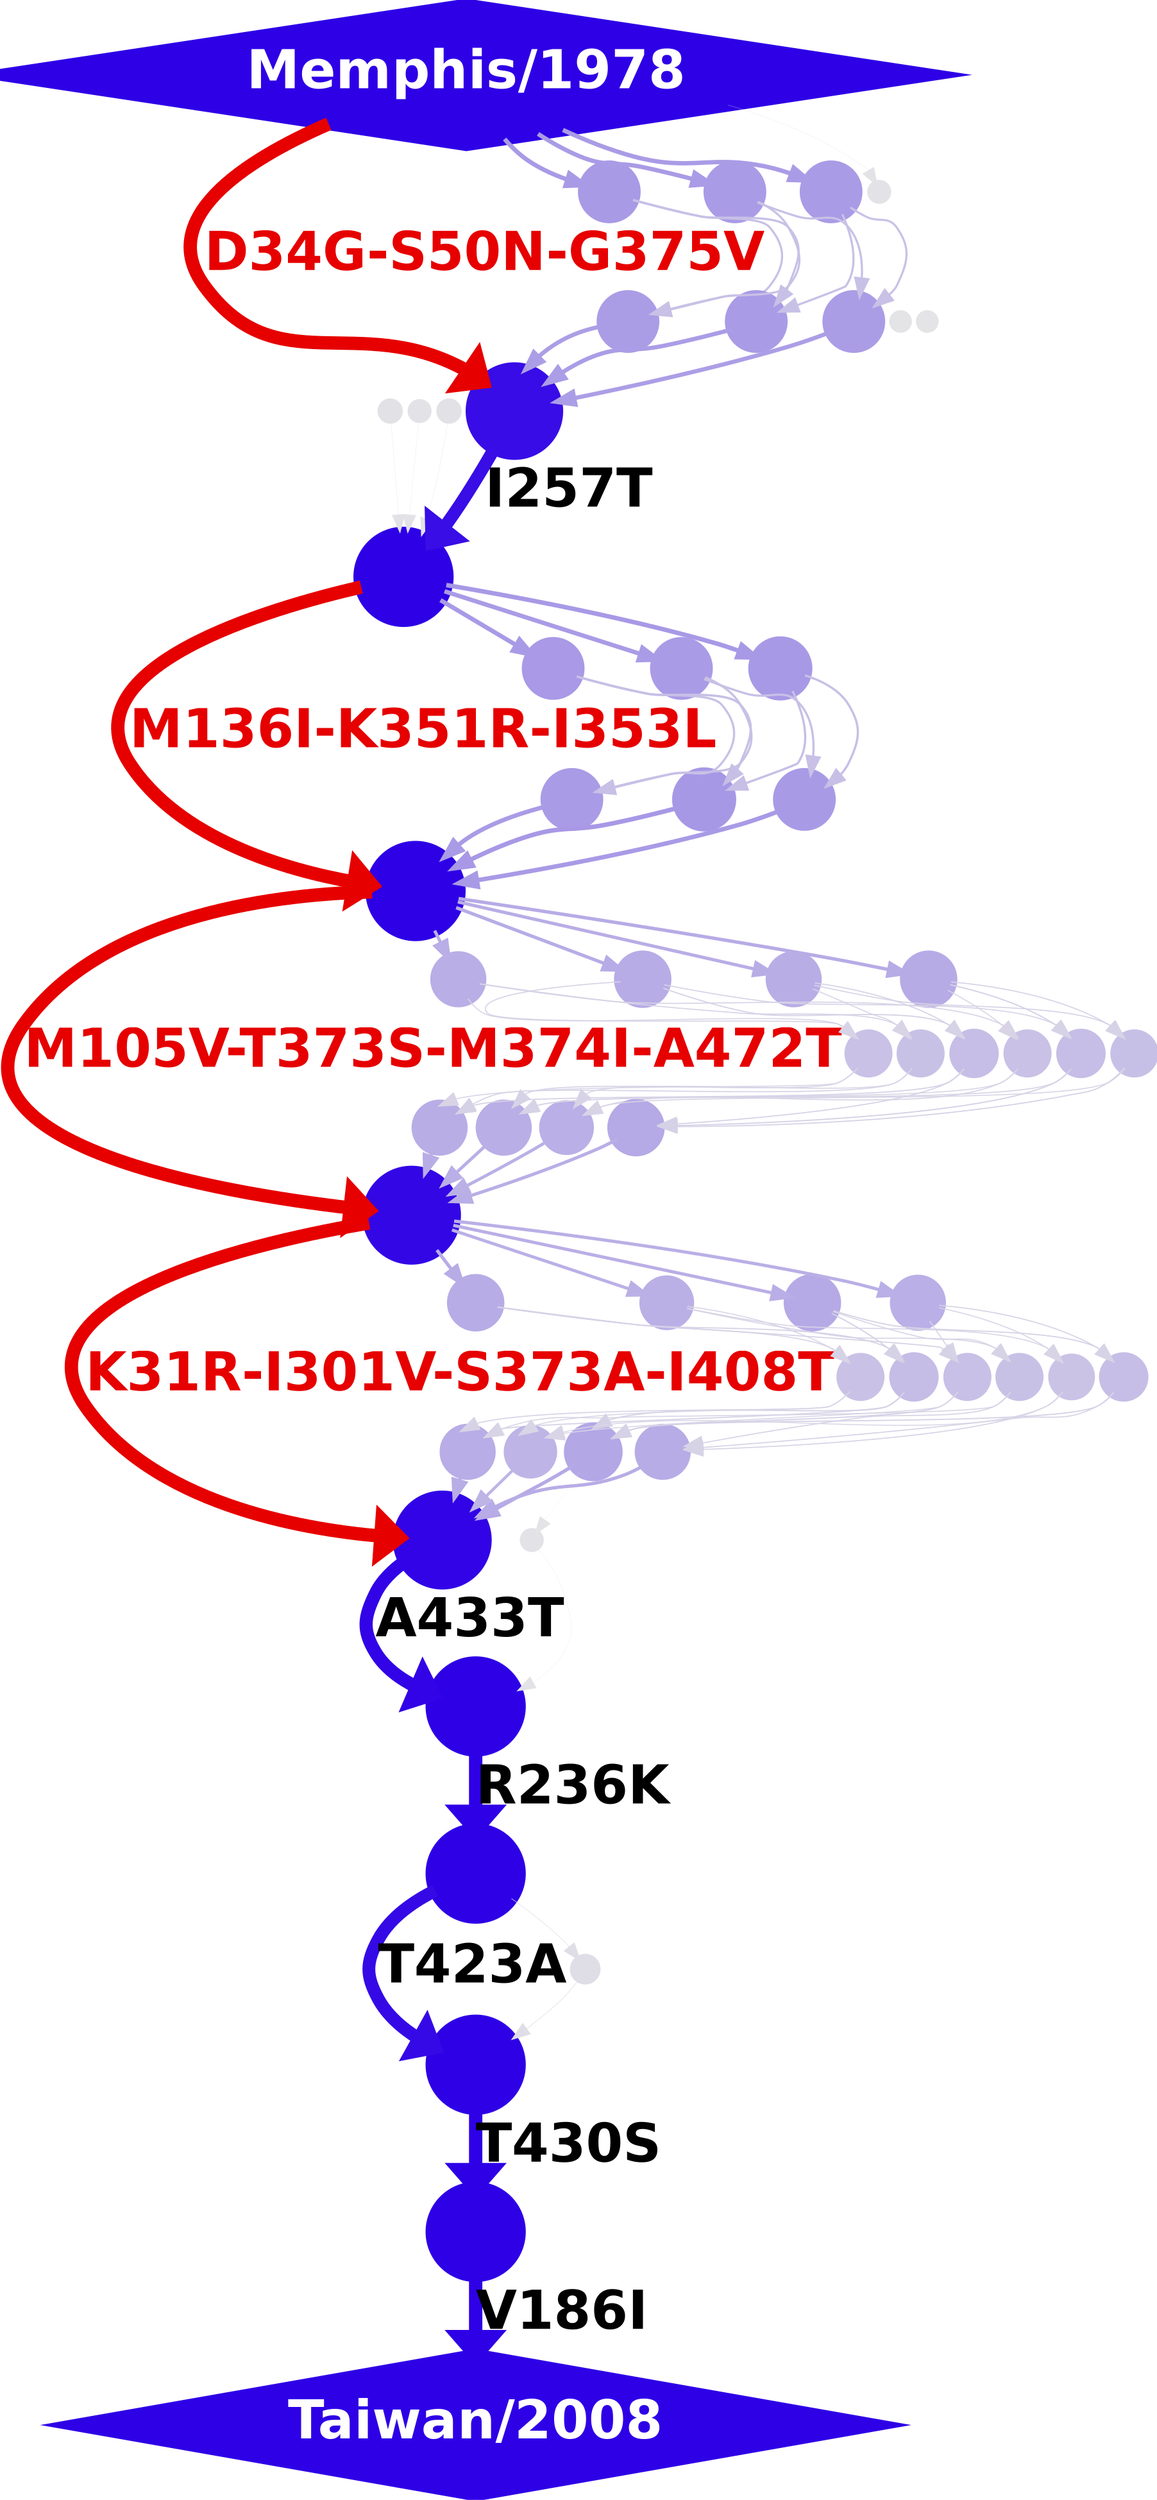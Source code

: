 digraph G { rankdir=TB; ranksep=0.090000; nodesep=0.180000;
	subgraph 0 { label="DistanceAlongPath0"; rank=same;
		node [style=filled shape=diamond label="Memphis/1978" height=0.900000 color="0.7 1.000000 0.9" penwidth=10.000000 arrowsize=1.400000 fontsize=40 fontname="Helvetica-Bold" fontcolor="white" fixedsize=false] "MASQGTKRSYEQMETDGERQNATEIRASVGKMIDGIGRFYIQMCTELKLSDYEGRLIQNSLTIERMVLSAFDERRNKYLEEHPSAGKDPKKTGGPIYKRVDGKWMRELVLYDKEEIRRIWRQANNGDDATAGLTHMMIWHSNLNDTTYQRTRALVRTGMDPRMCSLMQGSTLPRRSGAAGAAVKGVGTMVLELIRMIKRGINDRNFWRGENGRKTRIAYERMCNILKGKFQTAAQRAMMDQVRESRNPGNAEIEDLIFLARSALILRGSVAHKSCLPACVYGPAVASGYDFEKEGYSLVGIDPFKLLQTSQVYSLIRPNENPAHKSQLVWMACNSAAFEDLRVSSFIRGTKVIPRGKLSTRGVQIASNENMDTMGSSTLELRSRYWAIRTRSGGNTNQQRASAGQISIQPTFSVQRNLPFDKTTIMAAFTGNAEGRTSDMRAEIIKMMESARPEEVSFQGRGVFELSDERAANPIVPSFDMSNEGSYFFGDNAEEYDN";
	}
	subgraph 2 { label="DistanceAlongPath2"; rank=same;
		node [style=filled shape=circle label="" height=0.517087 color="0.7 0.330097 0.9" penwidth=10.000000 arrowsize=1.400000 fontsize=40 fontname="Helvetica-Bold" fontcolor="white" fixedsize=true] "MASQGTKRSYEQMETDGERQNATEIRASVGKMIDGIGRFYIQMCTELKLNDYEGRLIQNSLTIERMVLSAFDERRNKYLEEHPSAGKDPKKTGGPIYKRVDGKWMRELVLYDKEEIRRIWRQANNGDDATAGLTHMMIWHSNLNDTTYQRTRALVRTGMDPRMCSLMQGSTLPRRSGAAGAAVKGVGTMVLELIRMIKRGINDRNFWRGENGRKTRIAYERMCNILKGKFQTAAQRAMMDQVRESRNPGNAEIEDLIFLARSALILRGSVAHKSCLPACVYGPAVASGYDFEKEGYSLVGIDPFKLLQTSQVYSLIRPNENPAHKSQLVWMACNSAAFEDLRVSSFIRGTKVIPRGKLSTRGVQIASNENMDTMGSSTLELRSRYWAIRTRSGGNTNQQRASAGQISIQPTFSVQRNLPFDKTTIMAAFTGNAEGRTSDMRAEIIKMMESARPEEVSFQGRGVFELSDERAANPIVPSFDMSNEGSYFFGDNAEEYDN";
		node [style=filled shape=circle label="" height=0.115824 color="0.7 0.016562 0.9" penwidth=10.000000 arrowsize=1.400000 fontsize=40 fontname="Helvetica-Bold" fontcolor="white" fixedsize=true] "MASQGTKRSYEQMETDGERQNATEIRASVGKMIDGIGRFYIQMCTELKLSDYEGRLIQNSLTIERMVLSAFDERRNKYLEEHPSAGKDPKKTGGPIYKRVDGKWMRELVLYDKEEIRRIWRQANNGDDATAGLTHMMIWHSNLNDTTYQRTRALVRTGMDPRMCSLMQGSTLPRRSGAAGAAVKGVGTMVLELIRMIKRGINDRNFWRGENGRKTRIAYERMCNILKGKFQTAAQRAMMDQVRESRNPGNAEIEDLTFLARSALILRGSVAHKSCLPACVYGPAVASGYDFEKEGYSLVGIDPFKLLQTSQVYSLIRPNENPAHKSQLVWMACNSAAFEDLRVSSFIRGTKVIPRGKLSTRGVQIASNENMDTMGSSTLELRSRYWAIRTRSGGNTNQQRASAGQISIQPTFSVQRNLPFDKTTIMAAFTGNAEGRTSDMRAEIIKMMESARPEEVSFQGRGVFELSDERAANPIVPSFDMSNEGSYFFGDNAEEYDN";
		node [style=filled shape=circle label="" height=0.512481 color="0.7 0.324243 0.9" penwidth=10.000000 arrowsize=1.400000 fontsize=40 fontname="Helvetica-Bold" fontcolor="white" fixedsize=true] "MASQGTKRSYEQMETDGERQNATEIRASVGKMIGGIGRFYIQMCTELKLSDYEGRLIQNSLTIERMVLSAFDERRNKYLEEHPSAGKDPKKTGGPIYKRVDGKWMRELVLYDKEEIRRIWRQANNGDDATAGLTHMMIWHSNLNDTTYQRTRALVRTGMDPRMCSLMQGSTLPRRSGAAGAAVKGVGTMVLELIRMIKRGINDRNFWRGENGRKTRIAYERMCNILKGKFQTAAQRAMMDQVRESRNPGNAEIEDLIFLARSALILRGSVAHKSCLPACVYGPAVASGYDFEKEGYSLVGIDPFKLLQTSQVYSLIRPNENPAHKSQLVWMACNSAAFEDLRVSSFIRGTKVIPRGKLSTRGVQIASNENMDTMGSSTLELRSRYWAIRTRSGGNTNQQRASAGQISIQPTFSVQRNLPFDKTTIMAAFTGNAEGRTSDMRAEIIKMMESARPEEVSFQGRGVFELSDERAANPIVPSFDMSNEGSYFFGDNAEEYDN";
		node [style=filled shape=circle label="" height=0.514621 color="0.7 0.326956 0.9" penwidth=10.000000 arrowsize=1.400000 fontsize=40 fontname="Helvetica-Bold" fontcolor="white" fixedsize=true] "MASQGTKRSYEQMETDGERQNATEIRASVGKMIDGIGRFYIQMCTELKLSDYEGRLIQNSLTIERMVLSAFDERRNKYLEEHPSAGKDPKKTGGPIYKRVDGKWMRELVLYDKEEIRRIWRQANNGDDATAGLTHMMIWHSNLNDTTYQRTRALVRTGMDPRMCSLMQGSTLPRRSGAAGAAVKGVGTMVLELIRMIKRGINDRNFWRGENGRKTRIAYERMCNILKGKFQTAAQRAMMDQVRESRNPGNAEIEDLIFLARSALILRGSVAHKSCLPACVYGPAVASGYDFEKEGYSLVGIDPFKLLQTSQVYSLIRPNENPAHKSQLVWMACNSAAFEDLRVSSFIRGTKVIPRGKLSTRGVQIASNENMDTMVSSTLELRSRYWAIRTRSGGNTNQQRASAGQISIQPTFSVQRNLPFDKTTIMAAFTGNAEGRTSDMRAEIIKMMESARPEEVSFQGRGVFELSDERAANPIVPSFDMSNEGSYFFGDNAEEYDN";
	}
	subgraph 4 { label="DistanceAlongPath4"; rank=same;
		node [style=filled shape=circle label="" height=0.508517 color="0.7 0.319246 0.9" penwidth=10.000000 arrowsize=1.400000 fontsize=40 fontname="Helvetica-Bold" fontcolor="white" fixedsize=true] "MASQGTKRSYEQMETDGERQNATEIRASVGKMIGGIGRFYIQMCTELKLNDYEGRLIQNSLTIERMVLSAFDERRNKYLEEHPSAGKDPKKTGGPIYKRVDGKWMRELVLYDKEEIRRIWRQANNGDDATAGLTHMMIWHSNLNDTTYQRTRALVRTGMDPRMCSLMQGSTLPRRSGAAGAAVKGVGTMVLELIRMIKRGINDRNFWRGENGRKTRIAYERMCNILKGKFQTAAQRAMMDQVRESRNPGNAEIEDLIFLARSALILRGSVAHKSCLPACVYGPAVASGYDFEKEGYSLVGIDPFKLLQTSQVYSLIRPNENPAHKSQLVWMACNSAAFEDLRVSSFIRGTKVIPRGKLSTRGVQIASNENMDTMGSSTLELRSRYWAIRTRSGGNTNQQRASAGQISIQPTFSVQRNLPFDKTTIMAAFTGNAEGRTSDMRAEIIKMMESARPEEVSFQGRGVFELSDERAANPIVPSFDMSNEGSYFFGDNAEEYDN";
		node [style=filled shape=circle label="" height=0.102021 color="0.7 0.012850 0.9" penwidth=10.000000 arrowsize=1.400000 fontsize=40 fontname="Helvetica-Bold" fontcolor="white" fixedsize=true] "MASQGTKRSYEQMETDGERQNATEIRASVGKMIDGIGRFYIQMCTELKLSDYEGRLIQNSLTIERMVLSAFDERRNKYLEEHPSAGKDPKKTGGPIYKRVDGKWMRELVLYDKEEIRRIWRQANNGDDATAGLTHMMIWHSNLNDTTYQRTRALVRTGMDPRMCSLMQGSTLPRRSGAAGAAVKGVGTMVLELIRMIKRGINDRNFWRGENGRKTRIAYERMCNILKGKFQTAAQRAMMDQVRESRNPGNAEIEDLTFLARSALILRGSVAHKSCLPACVYGPAVASGYDFEKEGYSLVGIDPFKLLQTSQVYSLIRPNENPAHKSQLVWMACNSAAFEDLRVSSFIRGTKVIPRGKLSTRGVQIASNENMDTMVSSTLELRSRYWAIRTRSGGNTNQQRASAGQISIQPTFSVQRNLPFDKTTIMAAFTGNAEGRTSDMRAEIIKMMESARPEEVSFQGRGVFELSDERAANPIVPSFDMSNEGSYFFGDNAEEYDN";
		node [style=filled shape=circle label="" height=0.512932 color="0.7 0.324814 0.9" penwidth=10.000000 arrowsize=1.400000 fontsize=40 fontname="Helvetica-Bold" fontcolor="white" fixedsize=true] "MASQGTKRSYEQMETDGERQNATEIRASVGKMIDGIGRFYIQMCTELKLNDYEGRLIQNSLTIERMVLSAFDERRNKYLEEHPSAGKDPKKTGGPIYKRVDGKWMRELVLYDKEEIRRIWRQANNGDDATAGLTHMMIWHSNLNDTTYQRTRALVRTGMDPRMCSLMQGSTLPRRSGAAGAAVKGVGTMVLELIRMIKRGINDRNFWRGENGRKTRIAYERMCNILKGKFQTAAQRAMMDQVRESRNPGNAEIEDLIFLARSALILRGSVAHKSCLPACVYGPAVASGYDFEKEGYSLVGIDPFKLLQTSQVYSLIRPNENPAHKSQLVWMACNSAAFEDLRVSSFIRGTKVIPRGKLSTRGVQIASNENMDTMVSSTLELRSRYWAIRTRSGGNTNQQRASAGQISIQPTFSVQRNLPFDKTTIMAAFTGNAEGRTSDMRAEIIKMMESARPEEVSFQGRGVFELSDERAANPIVPSFDMSNEGSYFFGDNAEEYDN";
		node [style=filled shape=circle label="" height=0.097381 color="0.7 0.011708 0.9" penwidth=10.000000 arrowsize=1.400000 fontsize=40 fontname="Helvetica-Bold" fontcolor="white" fixedsize=true] "MASQGTKRSYEQMETDGERQNATEIRASVGKMIDGIGRFYIQMCTELKLNDYEGRLIQNSLTIERMVLSAFDERRNKYLEEHPSAGKDPKKTGGPIYKRVDGKWMRELVLYDKEEIRRIWRQANNGDDATAGLTHMMIWHSNLNDTTYQRTRALVRTGMDPRMCSLMQGSTLPRRSGAAGAAVKGVGTMVLELIRMIKRGINDRNFWRGENGRKTRIAYERMCNILKGKFQTAAQRAMMDQVRESRNPGNAEIEDLTFLARSALILRGSVAHKSCLPACVYGPAVASGYDFEKEGYSLVGIDPFKLLQTSQVYSLIRPNENPAHKSQLVWMACNSAAFEDLRVSSFIRGTKVIPRGKLSTRGVQIASNENMDTMGSSTLELRSRYWAIRTRSGGNTNQQRASAGQISIQPTFSVQRNLPFDKTTIMAAFTGNAEGRTSDMRAEIIKMMESARPEEVSFQGRGVFELSDERAANPIVPSFDMSNEGSYFFGDNAEEYDN";
		node [style=filled shape=circle label="" height=0.508971 color="0.7 0.319817 0.9" penwidth=10.000000 arrowsize=1.400000 fontsize=40 fontname="Helvetica-Bold" fontcolor="white" fixedsize=true] "MASQGTKRSYEQMETDGERQNATEIRASVGKMIGGIGRFYIQMCTELKLSDYEGRLIQNSLTIERMVLSAFDERRNKYLEEHPSAGKDPKKTGGPIYKRVDGKWMRELVLYDKEEIRRIWRQANNGDDATAGLTHMMIWHSNLNDTTYQRTRALVRTGMDPRMCSLMQGSTLPRRSGAAGAAVKGVGTMVLELIRMIKRGINDRNFWRGENGRKTRIAYERMCNILKGKFQTAAQRAMMDQVRESRNPGNAEIEDLIFLARSALILRGSVAHKSCLPACVYGPAVASGYDFEKEGYSLVGIDPFKLLQTSQVYSLIRPNENPAHKSQLVWMACNSAAFEDLRVSSFIRGTKVIPRGKLSTRGVQIASNENMDTMVSSTLELRSRYWAIRTRSGGNTNQQRASAGQISIQPTFSVQRNLPFDKTTIMAAFTGNAEGRTSDMRAEIIKMMESARPEEVSFQGRGVFELSDERAANPIVPSFDMSNEGSYFFGDNAEEYDN";
	}
	subgraph 6 { label="DistanceAlongPath6"; rank=same;
		node [style=filled shape=circle label="" height=0.124021 color="0.7 0.018989 0.9" penwidth=10.000000 arrowsize=1.400000 fontsize=40 fontname="Helvetica-Bold" fontcolor="white" fixedsize=true] "MASQGTKRSYEQMETDGERQNATEIRASVGKMIGGIGRFYIQMCTELKLSDYEGRLIQNSLTIERMVLSAFDERRNKYLEEHPSAGKDPKKTGGPIYKRVDGKWMRELVLYDKEEIRRIWRQANNGDDATAGLTHMMIWHSNLNDTTYQRTRALVRTGMDPRMCSLMQGSTLPRRSGAAGAAVKGVGTMVLELIRMIKRGINDRNFWRGENGRKTRIAYERMCNILKGKFQTAAQRAMMDQVRESRNPGNAEIEDLTFLARSALILRGSVAHKSCLPACVYGPAVASGYDFEKEGYSLVGIDPFKLLQTSQVYSLIRPNENPAHKSQLVWMACNSAAFEDLRVSSFIRGTKVIPRGKLSTRGVQIASNENMDTMVSSTLELRSRYWAIRTRSGGNTNQQRASAGQISIQPTFSVQRNLPFDKTTIMAAFTGNAEGRTSDMRAEIIKMMESARPEEVSFQGRGVFELSDERAANPIVPSFDMSNEGSYFFGDNAEEYDN";
		node [style=filled shape=circle label="" height=0.116322 color="0.7 0.016705 0.9" penwidth=10.000000 arrowsize=1.400000 fontsize=40 fontname="Helvetica-Bold" fontcolor="white" fixedsize=true] "MASQGTKRSYEQMETDGERQNATEIRASVGKMIGGIGRFYIQMCTELKLNDYEGRLIQNSLTIERMVLSAFDERRNKYLEEHPSAGKDPKKTGGPIYKRVDGKWMRELVLYDKEEIRRIWRQANNGDDATAGLTHMMIWHSNLNDTTYQRTRALVRTGMDPRMCSLMQGSTLPRRSGAAGAAVKGVGTMVLELIRMIKRGINDRNFWRGENGRKTRIAYERMCNILKGKFQTAAQRAMMDQVRESRNPGNAEIEDLTFLARSALILRGSVAHKSCLPACVYGPAVASGYDFEKEGYSLVGIDPFKLLQTSQVYSLIRPNENPAHKSQLVWMACNSAAFEDLRVSSFIRGTKVIPRGKLSTRGVQIASNENMDTMGSSTLELRSRYWAIRTRSGGNTNQQRASAGQISIQPTFSVQRNLPFDKTTIMAAFTGNAEGRTSDMRAEIIKMMESARPEEVSFQGRGVFELSDERAANPIVPSFDMSNEGSYFFGDNAEEYDN";
		node [style=filled shape=circle label="" height=0.123085 color="0.7 0.018704 0.9" penwidth=10.000000 arrowsize=1.400000 fontsize=40 fontname="Helvetica-Bold" fontcolor="white" fixedsize=true] "MASQGTKRSYEQMETDGERQNATEIRASVGKMIDGIGRFYIQMCTELKLNDYEGRLIQNSLTIERMVLSAFDERRNKYLEEHPSAGKDPKKTGGPIYKRVDGKWMRELVLYDKEEIRRIWRQANNGDDATAGLTHMMIWHSNLNDTTYQRTRALVRTGMDPRMCSLMQGSTLPRRSGAAGAAVKGVGTMVLELIRMIKRGINDRNFWRGENGRKTRIAYERMCNILKGKFQTAAQRAMMDQVRESRNPGNAEIEDLTFLARSALILRGSVAHKSCLPACVYGPAVASGYDFEKEGYSLVGIDPFKLLQTSQVYSLIRPNENPAHKSQLVWMACNSAAFEDLRVSSFIRGTKVIPRGKLSTRGVQIASNENMDTMVSSTLELRSRYWAIRTRSGGNTNQQRASAGQISIQPTFSVQRNLPFDKTTIMAAFTGNAEGRTSDMRAEIIKMMESARPEEVSFQGRGVFELSDERAANPIVPSFDMSNEGSYFFGDNAEEYDN";
		node [style=filled shape=circle label="" height=0.875047 color="0.7 0.945317 0.9" penwidth=10.000000 arrowsize=1.400000 fontsize=40 fontname="Helvetica-Bold" fontcolor="white" fixedsize=true] "MASQGTKRSYEQMETDGERQNATEIRASVGKMIGGIGRFYIQMCTELKLNDYEGRLIQNSLTIERMVLSAFDERRNKYLEEHPSAGKDPKKTGGPIYKRVDGKWMRELVLYDKEEIRRIWRQANNGDDATAGLTHMMIWHSNLNDTTYQRTRALVRTGMDPRMCSLMQGSTLPRRSGAAGAAVKGVGTMVLELIRMIKRGINDRNFWRGENGRKTRIAYERMCNILKGKFQTAAQRAMMDQVRESRNPGNAEIEDLIFLARSALILRGSVAHKSCLPACVYGPAVASGYDFEKEGYSLVGIDPFKLLQTSQVYSLIRPNENPAHKSQLVWMACNSAAFEDLRVSSFIRGTKVIPRGKLSTRGVQIASNENMDTMVSSTLELRSRYWAIRTRSGGNTNQQRASAGQISIQPTFSVQRNLPFDKTTIMAAFTGNAEGRTSDMRAEIIKMMESARPEEVSFQGRGVFELSDERAANPIVPSFDMSNEGSYFFGDNAEEYDN";
	}
	subgraph 8 { label="DistanceAlongPath8"; rank=same;
		node [style=filled shape=circle label="" height=0.899422 color="0.7 0.998715 0.9" penwidth=10.000000 arrowsize=1.400000 fontsize=40 fontname="Helvetica-Bold" fontcolor="white" fixedsize=true] "MASQGTKRSYEQMETDGERQNATEIRASVGKMIGGIGRFYIQMCTELKLNDYEGRLIQNSLTIERMVLSAFDERRNKYLEEHPSAGKDPKKTGGPIYKRVDGKWMRELVLYDKEEIRRIWRQANNGDDATAGLTHMMIWHSNLNDTTYQRTRALVRTGMDPRMCSLMQGSTLPRRSGAAGAAVKGVGTMVLELIRMIKRGINDRNFWRGENGRKTRIAYERMCNILKGKFQTAAQRAMMDQVRESRNPGNAEIEDLTFLARSALILRGSVAHKSCLPACVYGPAVASGYDFEKEGYSLVGIDPFKLLQTSQVYSLIRPNENPAHKSQLVWMACNSAAFEDLRVSSFIRGTKVIPRGKLSTRGVQIASNENMDTMVSSTLELRSRYWAIRTRSGGNTNQQRASAGQISIQPTFSVQRNLPFDKTTIMAAFTGNAEGRTSDMRAEIIKMMESARPEEVSFQGRGVFELSDERAANPIVPSFDMSNEGSYFFGDNAEEYDN";
	}
	subgraph 10 { label="DistanceAlongPath10"; rank=same;
		node [style=filled shape=circle label="" height=0.521541 color="0.7 0.335808 0.9" penwidth=10.000000 arrowsize=1.400000 fontsize=40 fontname="Helvetica-Bold" fontcolor="white" fixedsize=true] "MASQGTKRSYEQMETDGERQNATEIRASVGKMIGGIGRFYIQMCTELKLNDYEGRLIQNSLTIERMVLSAFDERRNKYLEEHPSAGKDPKKTGGPIYKRVDGKWMRELVLYDKEEIRRIWRQANNGDDATAGLTHMMIWHSNLNDTTYQRTRALVRTGMDPRMCSLMQGSTLPRRSGAAGAAVKGVGTMVLELIRMIKRGINDRNFWRGENGRKTRIAYERMCNILKGKFQTAAQRAMMDQVRESRNPGNAEIEDLTFLARSALILRGSVAHKSCLPACVYGPAVASGYDFEKEGYSLVGIDPFKLLQTSQVYSLIRPNENPAHKSQLVWMACNSAAFEDLRVSSFIRGTRVIPRGKLSTRGVQIASNENMDTMVSSTLELRSRYWAIRTRSGGNTNQQRASAGQISIQPTFSVQRNLPFDKTTIMAAFTGNAEGRTSDMRAEIIKMMESARPEEVSFQGRGVFELSDERAANPIVPSFDMSNEGSYFFGDNAEEYDN";
		node [style=filled shape=circle label="" height=0.518427 color="0.7 0.331810 0.9" penwidth=10.000000 arrowsize=1.400000 fontsize=40 fontname="Helvetica-Bold" fontcolor="white" fixedsize=true] "MASQGTKRSYEQMETDGERQNATEIRASVGKMIGGIGRFYIQMCTELKLNDYEGRLIQNSLTIERMVLSAFDERRNKYLEEHPSAGKDPKKTGGPIYKRVDGKWMRELVLYDKEEIRRIWRQANNGDDATAGLTHIMIWHSNLNDTTYQRTRALVRTGMDPRMCSLMQGSTLPRRSGAAGAAVKGVGTMVLELIRMIKRGINDRNFWRGENGRKTRIAYERMCNILKGKFQTAAQRAMMDQVRESRNPGNAEIEDLTFLARSALILRGSVAHKSCLPACVYGPAVASGYDFEKEGYSLVGIDPFKLLQTSQVYSLIRPNENPAHKSQLVWMACNSAAFEDLRVSSFIRGTKVIPRGKLSTRGVQIASNENMDTMVSSTLELRSRYWAIRTRSGGNTNQQRASAGQISIQPTFSVQRNLPFDKTTIMAAFTGNAEGRTSDMRAEIIKMMESARPEEVSFQGRGVFELSDERAANPIVPSFDMSNEGSYFFGDNAEEYDN";
		node [style=filled shape=circle label="" height=0.514508 color="0.7 0.326813 0.9" penwidth=10.000000 arrowsize=1.400000 fontsize=40 fontname="Helvetica-Bold" fontcolor="white" fixedsize=true] "MASQGTKRSYEQMETDGERQNATEIRASVGKMIGGIGRFYIQMCTELKLNDYEGRLIQNSLTIERMVLSAFDERRNKYLEEHPSAGKDPKKTGGPIYKRVDGKWMRELVLYDKEEIRRIWRQANNGDDATAGLTHMMIWHSNLNDTTYQRTRALVRTGMDPRMCSLMQGSTLPRRSGAAGAAVKGVGTMVLELIRMIKRGINDRNFWRGENGRKTRIAYERMCNILKGKFQTAAQRAMMDQVRESRNPGNAEIEDLTFLARSALILRGSVAHKSCLPACVYGPAVASGYDFEKEGYSLVGIDPFKLLQTSQVYSLIRPNENPAHKSQLVWMACNSAAFEDLRVSSFIRGTKVLPRGKLSTRGVQIASNENMDTMVSSTLELRSRYWAIRTRSGGNTNQQRASAGQISIQPTFSVQRNLPFDKTTIMAAFTGNAEGRTSDMRAEIIKMMESARPEEVSFQGRGVFELSDERAANPIVPSFDMSNEGSYFFGDNAEEYDN";
	}
	subgraph 12 { label="DistanceAlongPath12"; rank=same;
		node [style=filled shape=circle label="" height=0.513721 color="0.7 0.325814 0.9" penwidth=10.000000 arrowsize=1.400000 fontsize=40 fontname="Helvetica-Bold" fontcolor="white" fixedsize=true] "MASQGTKRSYEQMETDGERQNATEIRASVGKMIGGIGRFYIQMCTELKLNDYEGRLIQNSLTIERMVLSAFDERRNKYLEEHPSAGKDPKKTGGPIYKRVDGKWMRELVLYDKEEIRRIWRQANNGDDATAGLTHIMIWHSNLNDTTYQRTRALVRTGMDPRMCSLMQGSTLPRRSGAAGAAVKGVGTMVLELIRMIKRGINDRNFWRGENGRKTRIAYERMCNILKGKFQTAAQRAMMDQVRESRNPGNAEIEDLTFLARSALILRGSVAHKSCLPACVYGPAVASGYDFEKEGYSLVGIDPFKLLQTSQVYSLIRPNENPAHKSQLVWMACNSAAFEDLRVSSFIRGTKVLPRGKLSTRGVQIASNENMDTMVSSTLELRSRYWAIRTRSGGNTNQQRASAGQISIQPTFSVQRNLPFDKTTIMAAFTGNAEGRTSDMRAEIIKMMESARPEEVSFQGRGVFELSDERAANPIVPSFDMSNEGSYFFGDNAEEYDN";
		node [style=filled shape=circle label="" height=0.517981 color="0.7 0.331239 0.9" penwidth=10.000000 arrowsize=1.400000 fontsize=40 fontname="Helvetica-Bold" fontcolor="white" fixedsize=true] "MASQGTKRSYEQMETDGERQNATEIRASVGKMIGGIGRFYIQMCTELKLNDYEGRLIQNSLTIERMVLSAFDERRNKYLEEHPSAGKDPKKTGGPIYKRVDGKWMRELVLYDKEEIRRIWRQANNGDDATAGLTHMMIWHSNLNDTTYQRTRALVRTGMDPRMCSLMQGSTLPRRSGAAGAAVKGVGTMVLELIRMIKRGINDRNFWRGENGRKTRIAYERMCNILKGKFQTAAQRAMMDQVRESRNPGNAEIEDLTFLARSALILRGSVAHKSCLPACVYGPAVASGYDFEKEGYSLVGIDPFKLLQTSQVYSLIRPNENPAHKSQLVWMACNSAAFEDLRVSSFIRGTRVLPRGKLSTRGVQIASNENMDTMVSSTLELRSRYWAIRTRSGGNTNQQRASAGQISIQPTFSVQRNLPFDKTTIMAAFTGNAEGRTSDMRAEIIKMMESARPEEVSFQGRGVFELSDERAANPIVPSFDMSNEGSYFFGDNAEEYDN";
		node [style=filled shape=circle label="" height=0.523974 color="0.7 0.338949 0.9" penwidth=10.000000 arrowsize=1.400000 fontsize=40 fontname="Helvetica-Bold" fontcolor="white" fixedsize=true] "MASQGTKRSYEQMETDGERQNATEIRASVGKMIGGIGRFYIQMCTELKLNDYEGRLIQNSLTIERMVLSAFDERRNKYLEEHPSAGKDPKKTGGPIYKRVDGKWMRELVLYDKEEIRRIWRQANNGDDATAGLTHIMIWHSNLNDTTYQRTRALVRTGMDPRMCSLMQGSTLPRRSGAAGAAVKGVGTMVLELIRMIKRGINDRNFWRGENGRKTRIAYERMCNILKGKFQTAAQRAMMDQVRESRNPGNAEIEDLTFLARSALILRGSVAHKSCLPACVYGPAVASGYDFEKEGYSLVGIDPFKLLQTSQVYSLIRPNENPAHKSQLVWMACNSAAFEDLRVSSFIRGTRVIPRGKLSTRGVQIASNENMDTMVSSTLELRSRYWAIRTRSGGNTNQQRASAGQISIQPTFSVQRNLPFDKTTIMAAFTGNAEGRTSDMRAEIIKMMESARPEEVSFQGRGVFELSDERAANPIVPSFDMSNEGSYFFGDNAEEYDN";
	}
	subgraph 14 { label="DistanceAlongPath14"; rank=same;
		node [style=filled shape=circle label="" height=0.899936 color="0.7 0.999857 0.9" penwidth=10.000000 arrowsize=1.400000 fontsize=40 fontname="Helvetica-Bold" fontcolor="white" fixedsize=true] "MASQGTKRSYEQMETDGERQNATEIRASVGKMIGGIGRFYIQMCTELKLNDYEGRLIQNSLTIERMVLSAFDERRNKYLEEHPSAGKDPKKTGGPIYKRVDGKWMRELVLYDKEEIRRIWRQANNGDDATAGLTHIMIWHSNLNDTTYQRTRALVRTGMDPRMCSLMQGSTLPRRSGAAGAAVKGVGTMVLELIRMIKRGINDRNFWRGENGRKTRIAYERMCNILKGKFQTAAQRAMMDQVRESRNPGNAEIEDLTFLARSALILRGSVAHKSCLPACVYGPAVASGYDFEKEGYSLVGIDPFKLLQTSQVYSLIRPNENPAHKSQLVWMACNSAAFEDLRVSSFIRGTRVLPRGKLSTRGVQIASNENMDTMVSSTLELRSRYWAIRTRSGGNTNQQRASAGQISIQPTFSVQRNLPFDKTTIMAAFTGNAEGRTSDMRAEIIKMMESARPEEVSFQGRGVFELSDERAANPIVPSFDMSNEGSYFFGDNAEEYDN";
	}
	subgraph 15 { label="DistanceAlongPath15"; rank=same;
		node [style=filled shape=circle label="" height=0.441961 color="0.7 0.241148 0.9" penwidth=10.000000 arrowsize=1.400000 fontsize=40 fontname="Helvetica-Bold" fontcolor="white" fixedsize=true] "MASQGTKRSYEQMETDGERQNATEIRASVGKMIGGIGRFYIQMCTELKLNDYEGRLIQNSLTIERMVLSAFDERRNKYLEEHPSAGKDPKKTGGPIYKRVDGKWMRELVLYDKEEIRRIWRQANNGDDATAGLTHIMIWHSNLNDTTYQRTRALVRTGMDPRMCSLMQGSTLPRRSGAAGAAVKGVGTMVLELIRMIKRGINDRNFWRGENGRKTRIAYERMCNILKGKFQTAAQRAMMDQVRESRNPGNAEIEDLTFLARSALILRGSVAHKSCLPACVYGPAVASGYDFEKEGYSLVGIDPFKLLQTSQVYSLIRPNENPAHKSQLVWMACNSAAFEDLRVSSFIRGTRVLPRGKLSTRGVQIASNENMDSMVSSTLELRSRYWAIRTRSGGNTNQQRASAGQISIQPTFSVQRNLPFDKTTIMAAFTGNAEGRTSDMRAEIIKMMESARPEEVSFQGRGVFELSDERAANPIVPSFDMSNEGSYFFGDNAEEYDN";
	}
	subgraph 16 { label="DistanceAlongPath16"; rank=same;
		node [style=filled shape=circle label="" height=0.453201 color="0.7 0.253569 0.9" penwidth=10.000000 arrowsize=1.400000 fontsize=40 fontname="Helvetica-Bold" fontcolor="white" fixedsize=true] "MASQGTKRSYEQMETDGERQNATEIRASVGKMIGGIGRFYIQMCTELKLNDYEGRLIQNSLTIERMVLSAFDERRNKYLEEHPSAGKDPKKTGGPIYKRVDGKWMRELVLYDKEEIRRIWRQANNGDDATAGLTHIMIWHSNLNDTTYQRTRALVRTGMDPRMCSLMQGSTLPRRSGAAGAAVKGVGTMVLELIRMIKRGINDRNFWRGENGRKTRIAYERMCNILKGKFQTAAQRAMMDQVRESRNPGNAEIEDLTFLARSALILRGSVAHKSCLPACVYGPAVASGYDFEKEGYSLVGIDPFKLLQTSQVYSLIRPNENPAHKSQLVWMACNSAAFEDLRVSSFIRGTRVLPRGKLSTRGVQIASNENMDTMVSSTLELRSRYWAIRTRSGGNTNQQRASAGQISIQPTFSVQRNLPFDKTTIMAAFTGNAEGRTSDMRAEIIKMMESARPEEVSFQGRGVFELSDERATNPIVPSFDMSNEGSYFFGDNAEEYDN";
		node [style=filled shape=circle label="" height=0.452051 color="0.7 0.252284 0.9" penwidth=10.000000 arrowsize=1.400000 fontsize=40 fontname="Helvetica-Bold" fontcolor="white" fixedsize=true] "MASQGTKRSYEQMETDGERQNATEIRASVGKMIGGIGRFYIQMCTELKLNDYEGRLIQNSLTIERMVLSAFDERRNKYLEEHPSAGKDPKKTGGPIYKRVDGKWMRELVLYDKEEIRRIWRQANNGDDATAGLTHIMIWHSNLNDTTYQRTRALVRTGMDPRMCSLMQGSTLPRRSGAAGAAVKGVGTMVLELIRMIKRGINDRNFWRGENGRKTRIAYERMCNILKGKFQTAAQRAMMDQVRESRNPGNAEIEDLTFLARSALILRGSVAHKSCLPACVYGPAVASGYDFEKEGYSLVGIDPFKLLQTSQVYSLIRPNENPAHKSQLVWMACNSAAFEDLRVSSFIRGTRVLPRGKLSTRGVQIASNENMDTIVSSTLELRSRYWAIRTRSGGNTNQQRASAGQISIQPTFSVQRNLPFDKTTIMAAFTGNAEGRTSDMRAEIIKMMESARPEEVSFQGRGVFELSDERAANPIVPSFDMSNEGSYFFGDNAEEYDN";
		node [style=filled shape=circle label="" height=0.445999 color="0.7 0.245574 0.9" penwidth=10.000000 arrowsize=1.400000 fontsize=40 fontname="Helvetica-Bold" fontcolor="white" fixedsize=true] "MASQGTKRSYEQMETDGERQNATEIRASVGKMIGGIGRFYIQMCTELKLNDYEGRLIQNSLTIERMVLSAFDERRNKYLEEHPSAGKDPKKTGGPIYKRVDGKWVRELVLYDKEEIRRIWRQANNGDDATAGLTHIMIWHSNLNDTTYQRTRALVRTGMDPRMCSLMQGSTLPRRSGAAGAAVKGVGTMVLELIRMIKRGINDRNFWRGENGRKTRIAYERMCNILKGKFQTAAQRAMMDQVRESRNPGNAEIEDLTFLARSALILRGSVAHKSCLPACVYGPAVASGYDFEKEGYSLVGIDPFKLLQTSQVYSLIRPNENPAHKSQLVWMACNSAAFEDLRVSSFIRGTRVLPRGKLSTRGVQIASNENMDTMVSSTLELRSRYWAIRTRSGGNTNQQRASAGQISIQPTFSVQRNLPFDKTTIMAAFTGNAEGRTSDMRAEIIKMMESARPEEVSFQGRGVFELSDERAANPIVPSFDMSNEGSYFFGDNAEEYDN";
	}
	subgraph 17 { label="DistanceAlongPath17"; rank=same;
		node [style=filled shape=circle label="" height=0.359736 color="0.7 0.159766 0.9" penwidth=10.000000 arrowsize=1.400000 fontsize=40 fontname="Helvetica-Bold" fontcolor="white" fixedsize=true] "MASQGTKRSYEQMETDGERQNATEIRASVGKMIGGIGRFYIQMCTELKLNDYEGRLIQNSLTIERMVLSAFDERRNKYLEEHPSAGKDPKKTGGPIYKRVDGKWVRELVLYDKEEIRRIWRQANNGDDATAGLTHIMIWHSNLNDTTYQRTRALVRTGMDPRMCSLMQGSTLPRRSGAAGAAVKGVGTMVLELIRMIKRGINDRNFWRGENGRKTRIAYERMCNILKGKFQTAAQRAMMDQVRESRNPGNAEIEDLTFLARSALILRGSVAHKSCLPACVYGPAVASGYDFEKEGYSLVGIDPFKLLQTSQVYSLIRPNENPAHKSQLVWMACNSAAFEDLRVSSFIRGTRVLPRGKLSTRGVQIASNENMDSMVSSTLELRSRYWAIRTRSGGNTNQQRASAGQISIQPTFSVQRNLPFDKTTIMAAFTGNAEGRTSDMRAEIIKMMESARPEEVSFQGRGVFELSDERAANPIVPSFDMSNEGSYFFGDNAEEYDN";
		node [style=filled shape=circle label="" height=0.358287 color="0.7 0.158481 0.9" penwidth=10.000000 arrowsize=1.400000 fontsize=40 fontname="Helvetica-Bold" fontcolor="white" fixedsize=true] "MASQGTKRSYEQMETDGERQNATEIRASVGKMIGGIGRFYIQMCTELKLNDYEGRLIQNSLTIERMVLSAFDERRNKYLEEHPSAGKDPKKTGGPIYKRVDGKWMRELVLYDKEEIRRIWRQANNGDDATAGLTHIMIWHSNLNDTTYQRTRALVRTGMDPRMCSLMQGSTLPRRSGAAGAAVKGVGTMVLELIRMIKRGINDRNFWRGENGRKTRIAYERMCNILKGKFQTAAQRAMMDQVRESRNPGNAEIEDLTFLARSALILRGSVAHKSCLPACVYGPAVASGYDFEKEGYSLVGIDPFKLLQTSQVYSLIRPNENPAHKSQLVWMACNSAAFEDLRVSSFIRGTRVLPRGKLSTRGVQIASNENMDSMVSSTLELRSRYWAIRTRSGGNTNQQRASAGQISIQPTFSVQRNLPFDKTTIMAAFTGNAEGRTSDMRAEIIKMMESARPEEVSFQGRGVFELSDERATNPIVPSFDMSNEGSYFFGDNAEEYDN";
		node [style=filled shape=circle label="" height=0.357802 color="0.7 0.158053 0.9" penwidth=10.000000 arrowsize=1.400000 fontsize=40 fontname="Helvetica-Bold" fontcolor="white" fixedsize=true] "MASQGTKRSYEQMETDGERQNATEIRASVGKMIGGIGRFYIQMCTELKLNDYEGRLIQNSLTIERMVLSAFDERRNKYLEEHPSAGKDPKKTGGPIYKRVDGKWMRELVLYDKEEIRRIWRQANNGDDATAGLTHIMIWHSNLNDTTYQRTRALVRTGMDPRMCSLMQGSTLPRRSGAAGAAVKGVGTMVLELIRMIKRGINDRNFWRGENGRKTRIAYERMCNILKGKFQTAAQRAMMDQVRESRNPGNAEIEDLTFLARSALILRGSVAHKSCLPACVYGPAVASGYDFEKEGYSLVGIDPFKLLQTSQVYSLIRPNENPAHKSQLVWMACNSAAFEDLRVSSFIRGTRVLPRGKLSTRGVQIASNENMDSIVSSTLELRSRYWAIRTRSGGNTNQQRASAGQISIQPTFSVQRNLPFDKTTIMAAFTGNAEGRTSDMRAEIIKMMESARPEEVSFQGRGVFELSDERAANPIVPSFDMSNEGSYFFGDNAEEYDN";
	}
	subgraph 18 { label="DistanceAlongPath18"; rank=same;
		node [style=filled shape=circle label="" height=0.374233 color="0.7 0.172901 0.9" penwidth=10.000000 arrowsize=1.400000 fontsize=40 fontname="Helvetica-Bold" fontcolor="white" fixedsize=true] "MASQGTKRSYEQMETDGERQNATEIRASVGKMIGGIGRFYIQMCTELKLNDYEGRLIQNSLTIERMVLSAFDERRNKYLEEHPSAGKDPKKTGGPIYKRVDGKWVRELVLYDKEEIRRIWRQANNGDDATAGLTHIMIWHSNLNDTTYQRTRALVRTGMDPRMCSLMQGSTLPRRSGAAGAAVKGVGTMVLELIRMIKRGINDRNFWRGENGRKTRIAYERMCNILKGKFQTAAQRAMMDQVRESRNPGNAEIEDLTFLARSALILRGSVAHKSCLPACVYGPAVASGYDFEKEGYSLVGIDPFKLLQTSQVYSLIRPNENPAHKSQLVWMACNSAAFEDLRVSSFIRGTRVLPRGKLSTRGVQIASNENMDTIVSSTLELRSRYWAIRTRSGGNTNQQRASAGQISIQPTFSVQRNLPFDKTTIMAAFTGNAEGRTSDMRAEIIKMMESARPEEVSFQGRGVFELSDERAANPIVPSFDMSNEGSYFFGDNAEEYDN";
		node [style=filled shape=circle label="" height=0.374850 color="0.7 0.173472 0.9" penwidth=10.000000 arrowsize=1.400000 fontsize=40 fontname="Helvetica-Bold" fontcolor="white" fixedsize=true] "MASQGTKRSYEQMETDGERQNATEIRASVGKMIGGIGRFYIQMCTELKLNDYEGRLIQNSLTIERMVLSAFDERRNKYLEEHPSAGKDPKKTGGPIYKRVDGKWMRELVLYDKEEIRRIWRQANNGDDATAGLTHIMIWHSNLNDTTYQRTRALVRTGMDPRMCSLMQGSTLPRRSGAAGAAVKGVGTMVLELIRMIKRGINDRNFWRGENGRKTRIAYERMCNILKGKFQTAAQRAMMDQVRESRNPGNAEIEDLTFLARSALILRGSVAHKSCLPACVYGPAVASGYDFEKEGYSLVGIDPFKLLQTSQVYSLIRPNENPAHKSQLVWMACNSAAFEDLRVSSFIRGTRVLPRGKLSTRGVQIASNENMDTIVSSTLELRSRYWAIRTRSGGNTNQQRASAGQISIQPTFSVQRNLPFDKTTIMAAFTGNAEGRTSDMRAEIIKMMESARPEEVSFQGRGVFELSDERATNPIVPSFDMSNEGSYFFGDNAEEYDN";
		node [style=filled shape=circle label="" height=0.366268 color="0.7 0.165620 0.9" penwidth=10.000000 arrowsize=1.400000 fontsize=40 fontname="Helvetica-Bold" fontcolor="white" fixedsize=true] "MASQGTKRSYEQMETDGERQNATEIRASVGKMIGGIGRFYIQMCTELKLNDYEGRLIQNSLTIERMVLSAFDERRNKYLEEHPSAGKDPKKTGGPIYKRVDGKWVRELVLYDKEEIRRIWRQANNGDDATAGLTHIMIWHSNLNDTTYQRTRALVRTGMDPRMCSLMQGSTLPRRSGAAGAAVKGVGTMVLELIRMIKRGINDRNFWRGENGRKTRIAYERMCNILKGKFQTAAQRAMMDQVRESRNPGNAEIEDLTFLARSALILRGSVAHKSCLPACVYGPAVASGYDFEKEGYSLVGIDPFKLLQTSQVYSLIRPNENPAHKSQLVWMACNSAAFEDLRVSSFIRGTRVLPRGKLSTRGVQIASNENMDTMVSSTLELRSRYWAIRTRSGGNTNQQRASAGQISIQPTFSVQRNLPFDKTTIMAAFTGNAEGRTSDMRAEIIKMMESARPEEVSFQGRGVFELSDERATNPIVPSFDMSNEGSYFFGDNAEEYDN";
	}
	subgraph 19 { label="DistanceAlongPath19"; rank=same;
		node [style=filled shape=circle label="" height=0.446388 color="0.7 0.246002 0.9" penwidth=10.000000 arrowsize=1.400000 fontsize=40 fontname="Helvetica-Bold" fontcolor="white" fixedsize=true] "MASQGTKRSYEQMETDGERQNATEIRASVGKMIGGIGRFYIQMCTELKLNDYEGRLIQNSLTIERMVLSAFDERRNKYLEEHPSAGKDPKKTGGPIYKRVDGKWVRELVLYDKEEIRRIWRQANNGDDATAGLTHIMIWHSNLNDTTYQRTRALVRTGMDPRMCSLMQGSTLPRRSGAAGAAVKGVGTMVLELIRMIKRGINDRNFWRGENGRKTRIAYERMCNILKGKFQTAAQRAMMDQVRESRNPGNAEIEDLTFLARSALILRGSVAHKSCLPACVYGPAVASGYDFEKEGYSLVGIDPFKLLQTSQVYSLIRPNENPAHKSQLVWMACNSAAFEDLRVSSFIRGTRVLPRGKLSTRGVQIASNENMDSIVSSTLELRSRYWAIRTRSGGNTNQQRASAGQISIQPTFSVQRNLPFDKTTIMAAFTGNAEGRTSDMRAEIIKMMESARPEEVSFQGRGVFELSDERAANPIVPSFDMSNEGSYFFGDNAEEYDN";
		node [style=filled shape=circle label="" height=0.441569 color="0.7 0.240720 0.9" penwidth=10.000000 arrowsize=1.400000 fontsize=40 fontname="Helvetica-Bold" fontcolor="white" fixedsize=true] "MASQGTKRSYEQMETDGERQNATEIRASVGKMIGGIGRFYIQMCTELKLNDYEGRLIQNSLTIERMVLSAFDERRNKYLEEHPSAGKDPKKTGGPIYKRVDGKWMRELVLYDKEEIRRIWRQANNGDDATAGLTHIMIWHSNLNDTTYQRTRALVRTGMDPRMCSLMQGSTLPRRSGAAGAAVKGVGTMVLELIRMIKRGINDRNFWRGENGRKTRIAYERMCNILKGKFQTAAQRAMMDQVRESRNPGNAEIEDLTFLARSALILRGSVAHKSCLPACVYGPAVASGYDFEKEGYSLVGIDPFKLLQTSQVYSLIRPNENPAHKSQLVWMACNSAAFEDLRVSSFIRGTRVLPRGKLSTRGVQIASNENMDSIVSSTLELRSRYWAIRTRSGGNTNQQRASAGQISIQPTFSVQRNLPFDKTTIMAAFTGNAEGRTSDMRAEIIKMMESARPEEVSFQGRGVFELSDERATNPIVPSFDMSNEGSYFFGDNAEEYDN";
		node [style=filled shape=circle label="" height=0.437358 color="0.7 0.236151 0.9" penwidth=10.000000 arrowsize=1.400000 fontsize=40 fontname="Helvetica-Bold" fontcolor="white" fixedsize=true] "MASQGTKRSYEQMETDGERQNATEIRASVGKMIGGIGRFYIQMCTELKLNDYEGRLIQNSLTIERMVLSAFDERRNKYLEEHPSAGKDPKKTGGPIYKRVDGKWVRELVLYDKEEIRRIWRQANNGDDATAGLTHIMIWHSNLNDTTYQRTRALVRTGMDPRMCSLMQGSTLPRRSGAAGAAVKGVGTMVLELIRMIKRGINDRNFWRGENGRKTRIAYERMCNILKGKFQTAAQRAMMDQVRESRNPGNAEIEDLTFLARSALILRGSVAHKSCLPACVYGPAVASGYDFEKEGYSLVGIDPFKLLQTSQVYSLIRPNENPAHKSQLVWMACNSAAFEDLRVSSFIRGTRVLPRGKLSTRGVQIASNENMDSMVSSTLELRSRYWAIRTRSGGNTNQQRASAGQISIQPTFSVQRNLPFDKTTIMAAFTGNAEGRTSDMRAEIIKMMESARPEEVSFQGRGVFELSDERATNPIVPSFDMSNEGSYFFGDNAEEYDN";
	}
	subgraph 20 { label="DistanceAlongPath20"; rank=same;
		node [style=filled shape=circle label="" height=0.461545 color="0.7 0.262993 0.9" penwidth=10.000000 arrowsize=1.400000 fontsize=40 fontname="Helvetica-Bold" fontcolor="white" fixedsize=true] "MASQGTKRSYEQMETDGERQNATEIRASVGKMIGGIGRFYIQMCTELKLNDYEGRLIQNSLTIERMVLSAFDERRNKYLEEHPSAGKDPKKTGGPIYKRVDGKWVRELVLYDKEEIRRIWRQANNGDDATAGLTHIMIWHSNLNDTTYQRTRALVRTGMDPRMCSLMQGSTLPRRSGAAGAAVKGVGTMVLELIRMIKRGINDRNFWRGENGRKTRIAYERMCNILKGKFQTAAQRAMMDQVRESRNPGNAEIEDLTFLARSALILRGSVAHKSCLPACVYGPAVASGYDFEKEGYSLVGIDPFKLLQTSQVYSLIRPNENPAHKSQLVWMACNSAAFEDLRVSSFIRGTRVLPRGKLSTRGVQIASNENMDTIVSSTLELRSRYWAIRTRSGGNTNQQRASAGQISIQPTFSVQRNLPFDKTTIMAAFTGNAEGRTSDMRAEIIKMMESARPEEVSFQGRGVFELSDERATNPIVPSFDMSNEGSYFFGDNAEEYDN";
	}
	subgraph 21 { label="DistanceAlongPath21"; rank=same;
		node [style=filled shape=circle label="" height=0.886927 color="0.7 0.971159 0.9" penwidth=10.000000 arrowsize=1.400000 fontsize=40 fontname="Helvetica-Bold" fontcolor="white" fixedsize=true] "MASQGTKRSYEQMETDGERQNATEIRASVGKMIGGIGRFYIQMCTELKLNDYEGRLIQNSLTIERMVLSAFDERRNKYLEEHPSAGKDPKKTGGPIYKRVDGKWVRELVLYDKEEIRRIWRQANNGDDATAGLTHIMIWHSNLNDTTYQRTRALVRTGMDPRMCSLMQGSTLPRRSGAAGAAVKGVGTMVLELIRMIKRGINDRNFWRGENGRKTRIAYERMCNILKGKFQTAAQRAMMDQVRESRNPGNAEIEDLTFLARSALILRGSVAHKSCLPACVYGPAVASGYDFEKEGYSLVGIDPFKLLQTSQVYSLIRPNENPAHKSQLVWMACNSAAFEDLRVSSFIRGTRVLPRGKLSTRGVQIASNENMDSIVSSTLELRSRYWAIRTRSGGNTNQQRASAGQISIQPTFSVQRNLPFDKTTIMAAFTGNAEGRTSDMRAEIIKMMESARPEEVSFQGRGVFELSDERATNPIVPSFDMSNEGSYFFGDNAEEYDN";
	}
	subgraph 22 { label="DistanceAlongPath22"; rank=same;
		node [style=filled shape=circle label="" height=0.457266 color="0.7 0.258138 0.9" penwidth=10.000000 arrowsize=1.400000 fontsize=40 fontname="Helvetica-Bold" fontcolor="white" fixedsize=true] "MASQGTKRSYEQMETDGERQNATEIRASVGKMIGGIGRFYIQMCTELKLNDYEGRLIQNSLTIERMVLSAFDERRNKYLEEHPSAGKDPKKTGGPIYKRVDGKWVRELVLYDKEEIRRIWRQANNGDDATAGLTHIMIWHSNLNDTTYQRTRALVRTGMDPRMCSLMQGSTLPRRSGAAGAAVKGVGTMVLELIRMIKRGINDRNFWRGENGRKTRIAYERMCNILKGKFQTAAQRAMMDQVRESRNPGNAEIEDLTFLARSALILRGSVAHKSCLPACVYGPAVASGYDFEKEGYSLVGIDPFKLLQTSQVYSLIRPNENPAHKSQLVWMACNSAAFEDLRVSSFIRGTRVLPRGKLSTRGVQIASNENMDAIVSSTLELRSRYWAIRTRSGGNTNQQRASAGQISIQPTFSVQRNLPFDKTTIMAAFTGNAEGRTSDMRAEIIKMMESARPEEVSFQGRGVFELSDERATNPIVPSFDMSNEGSYFFGDNAEEYDN";
	}
	subgraph 23 { label="DistanceAlongPath23"; rank=same;
		node [style=filled shape=circle label="" height=0.441176 color="0.7 0.240291 0.9" penwidth=10.000000 arrowsize=1.400000 fontsize=40 fontname="Helvetica-Bold" fontcolor="white" fixedsize=true] "MASQGTKRSYEQMETDGERQNATEIRASVGKMIGGIGRFYIQMCTELKLNDYEGRLIQNSLTIERMVLSAFDERRNKYLEEHPSAGKDPKKTGGPIYKRVDGKWVRELVLYDKEEIRRIWRQANNGDDATAGLTHIMIWHSNLNDTTYQRTRALVRTGMDPRMCSLMQGSTLPRRSGAAGAAVKGVGTMVLELIRMIKRGINDRNFWRGENGRKTRIAYERMCNILKGKFQTAAQRAMMDQVRESRNPGNAEIEDLTFLARSALILRGSVAHKSCLPACVYGPAVASGYDFEKEGYSLVGIDPFKLLQTSQVYSLIRPNENPAHKSQLVWMACNSAAFEDLRVSSFIRGTRVLPRGKLSTRGVQIASNENMDSIVSSTLELRSRYWAIRTRSGGNTNQQRASAGQISTQPTFSVQRNLPFDKTTIMAAFTGNAEGRTSDMRAEIIKMMESARPEEVSFQGRGVFELSDERATNPIVPSFDMSNEGSYFFGDNAEEYDN";
		node [style=filled shape=circle label="" height=0.435901 color="0.7 0.234580 0.9" penwidth=10.000000 arrowsize=1.400000 fontsize=40 fontname="Helvetica-Bold" fontcolor="white" fixedsize=true] "MASQGTKRSYEQMETDGERQNATEIRASVGRMIGGIGRFYIQMCTELKLNDYEGRLIQNSLTIERMVLSAFDERRNKYLEEHPSAGKDPKKTGGPIYKRVDGKWVRELVLYDKEEIRRIWRQANNGDDATAGLTHIMIWHSNLNDTTYQRTRALVRTGMDPRMCSLMQGSTLPRRSGAAGAAVKGVGTMVLELIRMIKRGINDRNFWRGENGRKTRIAYERMCNILKGKFQTAAQRAMMDQVRESRNPGNAEIEDLTFLARSALILRGSVAHKSCLPACVYGPAVASGYDFEKEGYSLVGIDPFKLLQTSQVYSLIRPNENPAHKSQLVWMACNSAAFEDLRVSSFIRGTRVLPRGKLSTRGVQIASNENMDSIVSSTLELRSRYWAIRTRSGGNTNQQRASAGQISIQPTFSVQRNLPFDKTTIMAAFTGNAEGRTSDMRAEIIKMMESARPEEVSFQGRGVFELSDERATNPIVPSFDMSNEGSYFFGDNAEEYDN";
		node [style=filled shape=circle label="" height=0.451923 color="0.7 0.252142 0.9" penwidth=10.000000 arrowsize=1.400000 fontsize=40 fontname="Helvetica-Bold" fontcolor="white" fixedsize=true] "MASQGTKRSYEQMETDGERQNATEIRASVGKMIGGIGRFYIQMCTELKLNDYEGRLIQNSLTIERMVLSAFDERRNKYLEEHPSAGKDPKKTGGPIYKRVDGKWVRELVLYDKEEIRRIWRQANNGDDATAGLTHIMIWHSNLNDTTYQRTRALVRTGMDPRMCSLMQGSTLPRRSGAAGAAVKGVGTMVLELIRMIKRGINDRNFWRGENGRKTRIAYERMCNILKGKFQTAAQRAMMDQVRESRNPGNAEIEDLTFLARSALILRGSVAHKSCLPACVYGPAVASGYDFEKEGYSLVGVDPFKLLQTSQVYSLIRPNENPAHKSQLVWMACNSAAFEDLRVSSFIRGTRVLPRGKLSTRGVQIASNENMDSIVSSTLELRSRYWAIRTRSGGNTNQQRASAGQISIQPTFSVQRNLPFDKTTIMAAFTGNAEGRTSDMRAEIIKMMESARPEEVSFQGRGVFELSDERATNPIVPSFDMSNEGSYFFGDNAEEYDN";
	}
	subgraph 24 { label="DistanceAlongPath24"; rank=same;
		node [style=filled shape=circle label="" height=0.379754 color="0.7 0.178041 0.9" penwidth=10.000000 arrowsize=1.400000 fontsize=40 fontname="Helvetica-Bold" fontcolor="white" fixedsize=true] "MASQGTKRSYEQMETDGERQNATEIRASVGKMIGGIGRFYIQMCTELKLNDYEGRLIQNSLTIERMVLSAFDERRNKYLEEHPSAGKDPKKTGGPIYKRVDGKWVRELVLYDKEEIRRIWRQANNGDDATAGLTHIMIWHSNLNDTTYQRTRALVRTGMDPRMCSLMQGSTLPRRSGAAGAAVKGVGTMVLELIRMIKRGINDRNFWRGENGRKTRIAYERMCNILKGKFQTAAQRAMMDQVRESRNPGNAEIEDLTFLARSALILRGSVAHKSCLPACVYGPAVASGYDFEKEGYSLVGVDPFKLLQTSQVYSLIRPNENPAHKSQLVWMACNSAAFEDLRVSSFIRGTRVLPRGKLSTRGVQIASNENMDAIVSSTLELRSRYWAIRTRSGGNTNQQRASAGQISIQPTFSVQRNLPFDKTTIMAAFTGNAEGRTSDMRAEIIKMMESARPEEVSFQGRGVFELSDERATNPIVPSFDMSNEGSYFFGDNAEEYDN";
		node [style=filled shape=circle label="" height=0.373614 color="0.7 0.172330 0.9" penwidth=10.000000 arrowsize=1.400000 fontsize=40 fontname="Helvetica-Bold" fontcolor="white" fixedsize=true] "MASQGTKRSYEQMETDGERQNATEIRASVGKMIGGIGRFYIQMCTELKLNDYEGRLIQNSLTIERMVLSAFDERRNKYLEEHPSAGKDPKKTGGPIYKRVDGKWVRELVLYDKEEIRRIWRQANNGDDATAGLTHIMIWHSNLNDTTYQRTRALVRTGMDPRMCSLMQGSTLPRRSGAAGAAVKGVGTMVLELIRMIKRGINDRNFWRGENGRKTRIAYERMCNILKGKFQTAAQRAMMDQVRESRNPGNAEIEDLTFLARSALILRGSVAHKSCLPACVYGPAVASGYDFEKEGYSLVGIDPFKLLQTSQVYSLIRPNENPAHKSQLVWMACNSAAFEDLRVSSFIRGTRVLPRGKLSTRGVQIASNENMDAIVSSTLELRSRYWAIRTRSGGNTNQQRASAGQISTQPTFSVQRNLPFDKTTIMAAFTGNAEGRTSDMRAEIIKMMESARPEEVSFQGRGVFELSDERATNPIVPSFDMSNEGSYFFGDNAEEYDN";
		node [style=filled shape=circle label="" height=0.360860 color="0.7 0.160765 0.9" penwidth=10.000000 arrowsize=1.400000 fontsize=40 fontname="Helvetica-Bold" fontcolor="white" fixedsize=true] "MASQGTKRSYEQMETDGERQNATEIRASVGRMIGGIGRFYIQMCTELKLNDYEGRLIQNSLTIERMVLSAFDERRNKYLEEHPSAGKDPKKTGGPIYKRVDGKWVRELVLYDKEEIRRIWRQANNGDDATAGLTHIMIWHSNLNDTTYQRTRALVRTGMDPRMCSLMQGSTLPRRSGAAGAAVKGVGTMVLELIRMIKRGINDRNFWRGENGRKTRIAYERMCNILKGKFQTAAQRAMMDQVRESRNPGNAEIEDLTFLARSALILRGSVAHKSCLPACVYGPAVASGYDFEKEGYSLVGIDPFKLLQTSQVYSLIRPNENPAHKSQLVWMACNSAAFEDLRVSSFIRGTRVLPRGKLSTRGVQIASNENMDAIVSSTLELRSRYWAIRTRSGGNTNQQRASAGQISIQPTFSVQRNLPFDKTTIMAAFTGNAEGRTSDMRAEIIKMMESARPEEVSFQGRGVFELSDERATNPIVPSFDMSNEGSYFFGDNAEEYDN";
	}
	subgraph 25 { label="DistanceAlongPath25"; rank=same;
		node [style=filled shape=circle label="" height=0.355370 color="0.7 0.155911 0.9" penwidth=10.000000 arrowsize=1.400000 fontsize=40 fontname="Helvetica-Bold" fontcolor="white" fixedsize=true] "MASQGTKRSYEQMETDGERQNATEIRASVGRMIGGIGRFYIQMCTELKLNDYEGRLIQNSLTIERMVLSAFDERRNKYLEEHPSAGKDPKKTGGPIYKRVDGKWVRELVLYDKEEIRRIWRQANNGDDATAGLTHIMIWHSNLNDTTYQRTRALVRTGMDPRMCSLMQGSTLPRRSGAAGAAVKGVGTMVLELIRMIKRGINDRNFWRGENGRKTRIAYERMCNILKGKFQTAAQRAMMDQVRESRNPGNAEIEDLTFLARSALILRGSVAHKSCLPACVYGPAVASGYDFEKEGYSLVGVDPFKLLQTSQVYSLIRPNENPAHKSQLVWMACNSAAFEDLRVSSFIRGTRVLPRGKLSTRGVQIASNENMDSIVSSTLELRSRYWAIRTRSGGNTNQQRASAGQISIQPTFSVQRNLPFDKTTIMAAFTGNAEGRTSDMRAEIIKMMESARPEEVSFQGRGVFELSDERATNPIVPSFDMSNEGSYFFGDNAEEYDN";
		node [style=filled shape=circle label="" height=0.365477 color="0.7 0.164906 0.9" penwidth=10.000000 arrowsize=1.400000 fontsize=40 fontname="Helvetica-Bold" fontcolor="white" fixedsize=true] "MASQGTKRSYEQMETDGERQNATEIRASVGKMIGGIGRFYIQMCTELKLNDYEGRLIQNSLTIERMVLSAFDERRNKYLEEHPSAGKDPKKTGGPIYKRVDGKWVRELVLYDKEEIRRIWRQANNGDDATAGLTHIMIWHSNLNDTTYQRTRALVRTGMDPRMCSLMQGSTLPRRSGAAGAAVKGVGTMVLELIRMIKRGINDRNFWRGENGRKTRIAYERMCNILKGKFQTAAQRAMMDQVRESRNPGNAEIEDLTFLARSALILRGSVAHKSCLPACVYGPAVASGYDFEKEGYSLVGVDPFKLLQTSQVYSLIRPNENPAHKSQLVWMACNSAAFEDLRVSSFIRGTRVLPRGKLSTRGVQIASNENMDSIVSSTLELRSRYWAIRTRSGGNTNQQRASAGQISTQPTFSVQRNLPFDKTTIMAAFTGNAEGRTSDMRAEIIKMMESARPEEVSFQGRGVFELSDERATNPIVPSFDMSNEGSYFFGDNAEEYDN";
		node [style=filled shape=circle label="" height=0.352757 color="0.7 0.153626 0.9" penwidth=10.000000 arrowsize=1.400000 fontsize=40 fontname="Helvetica-Bold" fontcolor="white" fixedsize=true] "MASQGTKRSYEQMETDGERQNATEIRASVGRMIGGIGRFYIQMCTELKLNDYEGRLIQNSLTIERMVLSAFDERRNKYLEEHPSAGKDPKKTGGPIYKRVDGKWVRELVLYDKEEIRRIWRQANNGDDATAGLTHIMIWHSNLNDTTYQRTRALVRTGMDPRMCSLMQGSTLPRRSGAAGAAVKGVGTMVLELIRMIKRGINDRNFWRGENGRKTRIAYERMCNILKGKFQTAAQRAMMDQVRESRNPGNAEIEDLTFLARSALILRGSVAHKSCLPACVYGPAVASGYDFEKEGYSLVGIDPFKLLQTSQVYSLIRPNENPAHKSQLVWMACNSAAFEDLRVSSFIRGTRVLPRGKLSTRGVQIASNENMDSIVSSTLELRSRYWAIRTRSGGNTNQQRASAGQISTQPTFSVQRNLPFDKTTIMAAFTGNAEGRTSDMRAEIIKMMESARPEEVSFQGRGVFELSDERATNPIVPSFDMSNEGSYFFGDNAEEYDN";
	}
	subgraph 26 { label="DistanceAlongPath26"; rank=same;
		node [style=filled shape=circle label="" height=0.446776 color="0.7 0.246431 0.9" penwidth=10.000000 arrowsize=1.400000 fontsize=40 fontname="Helvetica-Bold" fontcolor="white" fixedsize=true] "MASQGTKRSYEQMETDGERQNATEIRASVGRMIGGIGRFYIQMCTELKLNDYEGRLIQNSLTIERMVLSAFDERRNKYLEEHPSAGKDPKKTGGPIYKRVDGKWVRELVLYDKEEIRRIWRQANNGDDATAGLTHIMIWHSNLNDTTYQRTRALVRTGMDPRMCSLMQGSTLPRRSGAAGAAVKGVGTMVLELIRMIKRGINDRNFWRGENGRKTRIAYERMCNILKGKFQTAAQRAMMDQVRESRNPGNAEIEDLTFLARSALILRGSVAHKSCLPACVYGPAVASGYDFEKEGYSLVGVDPFKLLQTSQVYSLIRPNENPAHKSQLVWMACNSAAFEDLRVSSFIRGTRVLPRGKLSTRGVQIASNENMDAIVSSTLELRSRYWAIRTRSGGNTNQQRASAGQISIQPTFSVQRNLPFDKTTIMAAFTGNAEGRTSDMRAEIIKMMESARPEEVSFQGRGVFELSDERATNPIVPSFDMSNEGSYFFGDNAEEYDN";
		node [style=filled shape=circle label="" height=0.471093 color="0.7 0.273986 0.9" penwidth=10.000000 arrowsize=1.400000 fontsize=40 fontname="Helvetica-Bold" fontcolor="white" fixedsize=true] "MASQGTKRSYEQMETDGERQNATEIRASVGKMIGGIGRFYIQMCTELKLNDYEGRLIQNSLTIERMVLSAFDERRNKYLEEHPSAGKDPKKTGGPIYKRVDGKWVRELVLYDKEEIRRIWRQANNGDDATAGLTHIMIWHSNLNDTTYQRTRALVRTGMDPRMCSLMQGSTLPRRSGAAGAAVKGVGTMVLELIRMIKRGINDRNFWRGENGRKTRIAYERMCNILKGKFQTAAQRAMMDQVRESRNPGNAEIEDLTFLARSALILRGSVAHKSCLPACVYGPAVASGYDFEKEGYSLVGVDPFKLLQTSQVYSLIRPNENPAHKSQLVWMACNSAAFEDLRVSSFIRGTRVLPRGKLSTRGVQIASNENMDAIVSSTLELRSRYWAIRTRSGGNTNQQRASAGQISTQPTFSVQRNLPFDKTTIMAAFTGNAEGRTSDMRAEIIKMMESARPEEVSFQGRGVFELSDERATNPIVPSFDMSNEGSYFFGDNAEEYDN";
		node [style=filled shape=circle label="" height=0.449357 color="0.7 0.249286 0.9" penwidth=10.000000 arrowsize=1.400000 fontsize=40 fontname="Helvetica-Bold" fontcolor="white" fixedsize=true] "MASQGTKRSYEQMETDGERQNATEIRASVGRMIGGIGRFYIQMCTELKLNDYEGRLIQNSLTIERMVLSAFDERRNKYLEEHPSAGKDPKKTGGPIYKRVDGKWVRELVLYDKEEIRRIWRQANNGDDATAGLTHIMIWHSNLNDTTYQRTRALVRTGMDPRMCSLMQGSTLPRRSGAAGAAVKGVGTMVLELIRMIKRGINDRNFWRGENGRKTRIAYERMCNILKGKFQTAAQRAMMDQVRESRNPGNAEIEDLTFLARSALILRGSVAHKSCLPACVYGPAVASGYDFEKEGYSLVGIDPFKLLQTSQVYSLIRPNENPAHKSQLVWMACNSAAFEDLRVSSFIRGTRVLPRGKLSTRGVQIASNENMDAIVSSTLELRSRYWAIRTRSGGNTNQQRASAGQISTQPTFSVQRNLPFDKTTIMAAFTGNAEGRTSDMRAEIIKMMESARPEEVSFQGRGVFELSDERATNPIVPSFDMSNEGSYFFGDNAEEYDN";
	}
	subgraph 27 { label="DistanceAlongPath27"; rank=same;
		node [style=filled shape=circle label="" height=0.420919 color="0.7 0.218732 0.9" penwidth=10.000000 arrowsize=1.400000 fontsize=40 fontname="Helvetica-Bold" fontcolor="white" fixedsize=true] "MASQGTKRSYEQMETDGERQNATEIRASVGRMIGGIGRFYIQMCTELKLNDYEGRLIQNSLTIERMVLSAFDERRNKYLEEHPSAGKDPKKTGGPIYKRVDGKWVRELVLYDKEEIRRIWRQANNGDDATAGLTHIMIWHSNLNDTTYQRTRALVRTGMDPRMCSLMQGSTLPRRSGAAGAAVKGVGTMVLELIRMIKRGINDRNFWRGENGRKTRIAYERMCNILKGKFQTAAQRAMMDQVRESRNPGNAEIEDLTFLARSALILRGSVAHKSCLPACVYGPAVASGYDFEKEGYSLVGVDPFKLLQTSQVYSLIRPNENPAHKSQLVWMACNSAAFEDLRVSSFIRGTRVLPRGKLSTRGVQIASNENMDSIVSSTLELRSRYWAIRTRSGGNTNQQRASAGQISTQPTFSVQRNLPFDKTTIMAAFTGNAEGRTSDMRAEIIKMMESARPEEVSFQGRGVFELSDERATNPIVPSFDMSNEGSYFFGDNAEEYDN";
	}
	subgraph 28 { label="DistanceAlongPath28"; rank=same;
		node [style=filled shape=circle label="" height=0.892710 color="0.7 0.983866 0.9" penwidth=10.000000 arrowsize=1.400000 fontsize=40 fontname="Helvetica-Bold" fontcolor="white" fixedsize=true] "MASQGTKRSYEQMETDGERQNATEIRASVGRMIGGIGRFYIQMCTELKLNDYEGRLIQNSLTIERMVLSAFDERRNKYLEEHPSAGKDPKKTGGPIYKRVDGKWVRELVLYDKEEIRRIWRQANNGDDATAGLTHIMIWHSNLNDTTYQRTRALVRTGMDPRMCSLMQGSTLPRRSGAAGAAVKGVGTMVLELIRMIKRGINDRNFWRGENGRKTRIAYERMCNILKGKFQTAAQRAMMDQVRESRNPGNAEIEDLTFLARSALILRGSVAHKSCLPACVYGPAVASGYDFEKEGYSLVGVDPFKLLQTSQVYSLIRPNENPAHKSQLVWMACNSAAFEDLRVSSFIRGTRVLPRGKLSTRGVQIASNENMDAIVSSTLELRSRYWAIRTRSGGNTNQQRASAGQISTQPTFSVQRNLPFDKTTIMAAFTGNAEGRTSDMRAEIIKMMESARPEEVSFQGRGVFELSDERATNPIVPSFDMSNEGSYFFGDNAEEYDN";
		node [style=filled shape=circle label="" height=0.115324 color="0.7 0.016419 0.9" penwidth=10.000000 arrowsize=1.400000 fontsize=40 fontname="Helvetica-Bold" fontcolor="white" fixedsize=true] "MASQGTKRSYEQMETDGERQNATEIRASVGKMIGGIGRFYIQMCTELKLNDYEGRLIQNSLTIERMVLSAFDERRNKYLEEHPSAGKDPKKTGGPIYKRVDGKWVRELVLYDKEEIRRIWRQANNGDDATAGLTHIMIWHSNLNDTTYQRTRALVRTGMDPRMCSLMQGSTLPRRSGAAGAAVKGVGTMVLELIRMIKRGINDRNFWRGENGRKTRIAYERMCNILKGKFQTAAQRAMMDQVRESRNPGNAEIEDLTFLARSALILRGSVAHKSCLPACVYGPAVASGYDFEKEGYSLVGVDPFKLLQTSQVYSLIRPNENPAHKSQLVWMACNSAAFEDLRVSSFIRGTRVLPRGKLSTRGVQIASNENMDAIVSSTLELRSRYWAIRTRSGGNTNQQRASAGQISTQPTFSVQRNLPFDKTTIMAAFTGNTEGRTSDMRAEIIKMMESARPEEVSFQGRGVFELSDERATNPIVPSFDMSNEGSYFFGDNAEEYDN";
	}
	subgraph 30 { label="DistanceAlongPath30"; rank=same;
		node [style=filled shape=circle label="" height=0.900000 color="0.7 1.000000 0.9" penwidth=10.000000 arrowsize=1.400000 fontsize=40 fontname="Helvetica-Bold" fontcolor="white" fixedsize=true] "MASQGTKRSYEQMETDGERQNATEIRASVGRMIGGIGRFYIQMCTELKLNDYEGRLIQNSLTIERMVLSAFDERRNKYLEEHPSAGKDPKKTGGPIYKRVDGKWVRELVLYDKEEIRRIWRQANNGDDATAGLTHIMIWHSNLNDTTYQRTRALVRTGMDPRMCSLMQGSTLPRRSGAAGAAVKGVGTMVLELIRMIKRGINDRNFWRGENGRKTRIAYERMCNILKGKFQTAAQRAMMDQVRESRNPGNAEIEDLTFLARSALILRGSVAHKSCLPACVYGPAVASGYDFEKEGYSLVGVDPFKLLQTSQVYSLIRPNENPAHKSQLVWMACNSAAFEDLRVSSFIRGTRVLPRGKLSTRGVQIASNENMDAIVSSTLELRSRYWAIRTRSGGNTNQQRASAGQISTQPTFSVQRNLPFDKTTIMAAFTGNTEGRTSDMRAEIIKMMESARPEEVSFQGRGVFELSDERATNPIVPSFDMSNEGSYFFGDNAEEYDN";
	}
	subgraph 32 { label="DistanceAlongPath32"; rank=same;
		node [style=filled shape=circle label="" height=0.900000 color="0.7 1.000000 0.9" penwidth=10.000000 arrowsize=1.400000 fontsize=40 fontname="Helvetica-Bold" fontcolor="white" fixedsize=true] "MASQGTKRSYEQMETDGERQNATEIRASVGRMIGGIGRFYIQMCTELKLNDYEGRLIQNSLTIERMVLSAFDERRNKYLEEHPSAGKDPKKTGGPIYKRVDGKWVRELVLYDKEEIRRIWRQANNGDDATAGLTHIMIWHSNLNDTTYQRTRALVRTGMDPRMCSLMQGSTLPRRSGAAGAAVKGVGTMVLELIRMIKRGINDRNFWRGENGRKTRIAYERMCNILKGKFQTAAQKAMMDQVRESRNPGNAEIEDLTFLARSALILRGSVAHKSCLPACVYGPAVASGYDFEKEGYSLVGVDPFKLLQTSQVYSLIRPNENPAHKSQLVWMACNSAAFEDLRVSSFIRGTRVLPRGKLSTRGVQIASNENMDAIVSSTLELRSRYWAIRTRSGGNTNQQRASAGQISTQPTFSVQRNLPFDKTTIMAAFTGNTEGRTSDMRAEIIKMMESARPEEVSFQGRGVFELSDERATNPIVPSFDMSNEGSYFFGDNAEEYDN";
	}
	subgraph 33 { label="DistanceAlongPath33"; rank=same;
		node [style=filled shape=circle label="" height=0.175722 color="0.7 0.038121 0.9" penwidth=10.000000 arrowsize=1.400000 fontsize=40 fontname="Helvetica-Bold" fontcolor="white" fixedsize=true] "MASQGTKRSYEQMETDGERQNATEIRASVGRMIGGIGRFYIQMCTELKLNDYEGRLIQNSLTIERMVLSAFDERRNKYLEEHPSAGKDPKKTGGPIYKRVDGKWVRELVLYDKEEIRRIWRQANNGDDATAGLTHIMIWHSNLNDTTYQRTRALVRTGMDPRMCSLMQGSTLPRRSGAAGAAVKGVGTMVLELIRMIKRGINDRNFWRGENGRKTRIAYERMCNILKGKFQTAAQKAMMDQVRESRNPGNAEIEDLTFLARSALILRGSVAHKSCLPACVYGPAVASGYDFEKEGYSLVGVDPFKLLQTSQVYSLIRPNENPAHKSQLVWMACNSAAFEDLRVSSFIRGTRVLPRGKLSTRGVQIASNENMDAIVSSTLELRSRYWAIRTRSGGNTNQQRASAGQISTQPTFSVQRNLPFDKPTIMAAFTGNTEGRTSDMRAEIIKMMESARPEEVSFQGRGVFELSDERATNPIVPSFDMSNEGSYFFGDNAEEYDN";
	}
	subgraph 34 { label="DistanceAlongPath34"; rank=same;
		node [style=filled shape=circle label="" height=0.899679 color="0.7 0.999286 0.9" penwidth=10.000000 arrowsize=1.400000 fontsize=40 fontname="Helvetica-Bold" fontcolor="white" fixedsize=true] "MASQGTKRSYEQMETDGERQNATEIRASVGRMIGGIGRFYIQMCTELKLNDYEGRLIQNSLTIERMVLSAFDERRNKYLEEHPSAGKDPKKTGGPIYKRVDGKWVRELVLYDKEEIRRIWRQANNGDDATAGLTHIMIWHSNLNDTTYQRTRALVRTGMDPRMCSLMQGSTLPRRSGAAGAAVKGVGTMVLELIRMIKRGINDRNFWRGENGRKTRIAYERMCNILKGKFQTAAQKAMMDQVRESRNPGNAEIEDLTFLARSALILRGSVAHKSCLPACVYGPAVASGYDFEKEGYSLVGVDPFKLLQTSQVYSLIRPNENPAHKSQLVWMACNSAAFEDLRVSSFIRGTRVLPRGKLSTRGVQIASNENMDAIVSSTLELRSRYWAIRTRSGGNTNQQRASAGQISTQPTFSVQRNLPFDKATIMAAFTGNTEGRTSDMRAEIIKMMESARPEEVSFQGRGVFELSDERATNPIVPSFDMSNEGSYFFGDNAEEYDN";
	}
	subgraph 36 { label="DistanceAlongPath36"; rank=same;
		node [style=filled shape=circle label="" height=0.900000 color="0.7 1.000000 0.9" penwidth=10.000000 arrowsize=1.400000 fontsize=40 fontname="Helvetica-Bold" fontcolor="white" fixedsize=true] "MASQGTKRSYEQMETDGERQNATEIRASVGRMIGGIGRFYIQMCTELKLNDYEGRLIQNSLTIERMVLSAFDERRNKYLEEHPSAGKDPKKTGGPIYKRVDGKWVRELVLYDKEEIRRIWRQANNGDDATAGLTHIMIWHSNLNDTTYQRTRALVRTGMDPRMCSLMQGSTLPRRSGAAGAAVKGVGTMVLELIRMIKRGINDRNFWRGENGRKTRIAYERMCNILKGKFQTAAQKAMMDQVRESRNPGNAEIEDLTFLARSALILRGSVAHKSCLPACVYGPAVASGYDFEKEGYSLVGVDPFKLLQTSQVYSLIRPNENPAHKSQLVWMACNSAAFEDLRVSSFIRGTRVLPRGKLSTRGVQIASNENMDAIVSSTLELRSRYWAIRTRSGGNTNQQRASAGQISTQPTFSVQRNLPFDKATIMAAFSGNTEGRTSDMRAEIIKMMESARPEEVSFQGRGVFELSDERATNPIVPSFDMSNEGSYFFGDNAEEYDN";
	}
	subgraph 38 { label="DistanceAlongPath38"; rank=same;
		node [style=filled shape=diamond label="Taiwan/2008" height=0.900000 color="0.7 1.000000 0.9" penwidth=10.000000 arrowsize=1.400000 fontsize=40 fontname="Helvetica-Bold" fontcolor="white" fixedsize=false] "MASQGTKRSYEQMETDGERQNATEIRASVGRMIGGIGRFYIQMCTELKLNDYEGRLIQNSLTIERMVLSAFDERRNKYLEEHPSAGKDPKKTGGPIYKRVDGKWVRELVLYDKEEIRRIWRQANNGDDATAGLTHIMIWHSNLNDTTYQRTRALVRTGMDPRMCSLMQGSTLPRRSGAAGAAVKGIGTMVLELIRMIKRGINDRNFWRGENGRKTRIAYERMCNILKGKFQTAAQKAMMDQVRESRNPGNAEIEDLTFLARSALILRGSVAHKSCLPACVYGPAVASGYDFEKEGYSLVGVDPFKLLQTSQVYSLIRPNENPAHKSQLVWMACNSAAFEDLRVSSFIRGTRVLPRGKLSTRGVQIASNENMDAIVSSTLELRSRYWAIRTRSGGNTNQQRASAGQISTQPTFSVQRNLPFDKATIMAAFSGNTEGRTSDMRAEIIKMMESARPEEVSFQGRGVFELSDERATNPIVPSFDMSNEGSYFFGDNAEEYDN";
	}
	"MASQGTKRSYEQMETDGERQNATEIRASVGKMIGGIGRFYIQMCTELKLNDYEGRLIQNSLTIERMVLSAFDERRNKYLEEHPSAGKDPKKTGGPIYKRVDGKWVRELVLYDKEEIRRIWRQANNGDDATAGLTHIMIWHSNLNDTTYQRTRALVRTGMDPRMCSLMQGSTLPRRSGAAGAAVKGVGTMVLELIRMIKRGINDRNFWRGENGRKTRIAYERMCNILKGKFQTAAQRAMMDQVRESRNPGNAEIEDLTFLARSALILRGSVAHKSCLPACVYGPAVASGYDFEKEGYSLVGVDPFKLLQTSQVYSLIRPNENPAHKSQLVWMACNSAAFEDLRVSSFIRGTRVLPRGKLSTRGVQIASNENMDSIVSSTLELRSRYWAIRTRSGGNTNQQRASAGQISIQPTFSVQRNLPFDKTTIMAAFTGNAEGRTSDMRAEIIKMMESARPEEVSFQGRGVFELSDERATNPIVPSFDMSNEGSYFFGDNAEEYDN" -> "MASQGTKRSYEQMETDGERQNATEIRASVGKMIGGIGRFYIQMCTELKLNDYEGRLIQNSLTIERMVLSAFDERRNKYLEEHPSAGKDPKKTGGPIYKRVDGKWVRELVLYDKEEIRRIWRQANNGDDATAGLTHIMIWHSNLNDTTYQRTRALVRTGMDPRMCSLMQGSTLPRRSGAAGAAVKGVGTMVLELIRMIKRGINDRNFWRGENGRKTRIAYERMCNILKGKFQTAAQRAMMDQVRESRNPGNAEIEDLTFLARSALILRGSVAHKSCLPACVYGPAVASGYDFEKEGYSLVGVDPFKLLQTSQVYSLIRPNENPAHKSQLVWMACNSAAFEDLRVSSFIRGTRVLPRGKLSTRGVQIASNENMDAIVSSTLELRSRYWAIRTRSGGNTNQQRASAGQISIQPTFSVQRNLPFDKTTIMAAFTGNAEGRTSDMRAEIIKMMESARPEEVSFQGRGVFELSDERATNPIVPSFDMSNEGSYFFGDNAEEYDN" [weight=0.085665 penwidth=0.856653 color="0.7 0.085665 0.9" arrowsize=1.400000 label="" fontsize=40 fontname="Helvetica-Bold"];
	"MASQGTKRSYEQMETDGERQNATEIRASVGKMIGGIGRFYIQMCTELKLNDYEGRLIQNSLTIERMVLSAFDERRNKYLEEHPSAGKDPKKTGGPIYKRVDGKWMRELVLYDKEEIRRIWRQANNGDDATAGLTHMMIWHSNLNDTTYQRTRALVRTGMDPRMCSLMQGSTLPRRSGAAGAAVKGVGTMVLELIRMIKRGINDRNFWRGENGRKTRIAYERMCNILKGKFQTAAQRAMMDQVRESRNPGNAEIEDLTFLARSALILRGSVAHKSCLPACVYGPAVASGYDFEKEGYSLVGIDPFKLLQTSQVYSLIRPNENPAHKSQLVWMACNSAAFEDLRVSSFIRGTRVLPRGKLSTRGVQIASNENMDTMVSSTLELRSRYWAIRTRSGGNTNQQRASAGQISIQPTFSVQRNLPFDKTTIMAAFTGNAEGRTSDMRAEIIKMMESARPEEVSFQGRGVFELSDERAANPIVPSFDMSNEGSYFFGDNAEEYDN" -> "MASQGTKRSYEQMETDGERQNATEIRASVGKMIGGIGRFYIQMCTELKLNDYEGRLIQNSLTIERMVLSAFDERRNKYLEEHPSAGKDPKKTGGPIYKRVDGKWMRELVLYDKEEIRRIWRQANNGDDATAGLTHIMIWHSNLNDTTYQRTRALVRTGMDPRMCSLMQGSTLPRRSGAAGAAVKGVGTMVLELIRMIKRGINDRNFWRGENGRKTRIAYERMCNILKGKFQTAAQRAMMDQVRESRNPGNAEIEDLTFLARSALILRGSVAHKSCLPACVYGPAVASGYDFEKEGYSLVGIDPFKLLQTSQVYSLIRPNENPAHKSQLVWMACNSAAFEDLRVSSFIRGTRVLPRGKLSTRGVQIASNENMDTMVSSTLELRSRYWAIRTRSGGNTNQQRASAGQISIQPTFSVQRNLPFDKTTIMAAFTGNAEGRTSDMRAEIIKMMESARPEEVSFQGRGVFELSDERAANPIVPSFDMSNEGSYFFGDNAEEYDN" [weight=0.330954 penwidth=3.309537 color="0.7 0.330954 0.9" arrowsize=1.400000 label="" fontsize=40 fontname="Helvetica-Bold"];
	"MASQGTKRSYEQMETDGERQNATEIRASVGKMIGGIGRFYIQMCTELKLNDYEGRLIQNSLTIERMVLSAFDERRNKYLEEHPSAGKDPKKTGGPIYKRVDGKWMRELVLYDKEEIRRIWRQANNGDDATAGLTHIMIWHSNLNDTTYQRTRALVRTGMDPRMCSLMQGSTLPRRSGAAGAAVKGVGTMVLELIRMIKRGINDRNFWRGENGRKTRIAYERMCNILKGKFQTAAQRAMMDQVRESRNPGNAEIEDLTFLARSALILRGSVAHKSCLPACVYGPAVASGYDFEKEGYSLVGIDPFKLLQTSQVYSLIRPNENPAHKSQLVWMACNSAAFEDLRVSSFIRGTRVLPRGKLSTRGVQIASNENMDSMVSSTLELRSRYWAIRTRSGGNTNQQRASAGQISIQPTFSVQRNLPFDKTTIMAAFTGNAEGRTSDMRAEIIKMMESARPEEVSFQGRGVFELSDERATNPIVPSFDMSNEGSYFFGDNAEEYDN" -> "MASQGTKRSYEQMETDGERQNATEIRASVGKMIGGIGRFYIQMCTELKLNDYEGRLIQNSLTIERMVLSAFDERRNKYLEEHPSAGKDPKKTGGPIYKRVDGKWMRELVLYDKEEIRRIWRQANNGDDATAGLTHIMIWHSNLNDTTYQRTRALVRTGMDPRMCSLMQGSTLPRRSGAAGAAVKGVGTMVLELIRMIKRGINDRNFWRGENGRKTRIAYERMCNILKGKFQTAAQRAMMDQVRESRNPGNAEIEDLTFLARSALILRGSVAHKSCLPACVYGPAVASGYDFEKEGYSLVGIDPFKLLQTSQVYSLIRPNENPAHKSQLVWMACNSAAFEDLRVSSFIRGTRVLPRGKLSTRGVQIASNENMDSIVSSTLELRSRYWAIRTRSGGNTNQQRASAGQISIQPTFSVQRNLPFDKTTIMAAFTGNAEGRTSDMRAEIIKMMESARPEEVSFQGRGVFELSDERATNPIVPSFDMSNEGSYFFGDNAEEYDN" [weight=0.076385 penwidth=0.763849 color="0.7 0.076385 0.9" arrowsize=1.400000 label="" fontsize=40 fontname="Helvetica-Bold"];
	"MASQGTKRSYEQMETDGERQNATEIRASVGKMIGGIGRFYIQMCTELKLNDYEGRLIQNSLTIERMVLSAFDERRNKYLEEHPSAGKDPKKTGGPIYKRVDGKWMRELVLYDKEEIRRIWRQANNGDDATAGLTHIMIWHSNLNDTTYQRTRALVRTGMDPRMCSLMQGSTLPRRSGAAGAAVKGVGTMVLELIRMIKRGINDRNFWRGENGRKTRIAYERMCNILKGKFQTAAQRAMMDQVRESRNPGNAEIEDLTFLARSALILRGSVAHKSCLPACVYGPAVASGYDFEKEGYSLVGIDPFKLLQTSQVYSLIRPNENPAHKSQLVWMACNSAAFEDLRVSSFIRGTKVLPRGKLSTRGVQIASNENMDTMVSSTLELRSRYWAIRTRSGGNTNQQRASAGQISIQPTFSVQRNLPFDKTTIMAAFTGNAEGRTSDMRAEIIKMMESARPEEVSFQGRGVFELSDERAANPIVPSFDMSNEGSYFFGDNAEEYDN" -> "MASQGTKRSYEQMETDGERQNATEIRASVGKMIGGIGRFYIQMCTELKLNDYEGRLIQNSLTIERMVLSAFDERRNKYLEEHPSAGKDPKKTGGPIYKRVDGKWMRELVLYDKEEIRRIWRQANNGDDATAGLTHIMIWHSNLNDTTYQRTRALVRTGMDPRMCSLMQGSTLPRRSGAAGAAVKGVGTMVLELIRMIKRGINDRNFWRGENGRKTRIAYERMCNILKGKFQTAAQRAMMDQVRESRNPGNAEIEDLTFLARSALILRGSVAHKSCLPACVYGPAVASGYDFEKEGYSLVGIDPFKLLQTSQVYSLIRPNENPAHKSQLVWMACNSAAFEDLRVSSFIRGTRVLPRGKLSTRGVQIASNENMDTMVSSTLELRSRYWAIRTRSGGNTNQQRASAGQISIQPTFSVQRNLPFDKTTIMAAFTGNAEGRTSDMRAEIIKMMESARPEEVSFQGRGVFELSDERAANPIVPSFDMSNEGSYFFGDNAEEYDN" [weight=0.325814 penwidth=3.258138 color="0.7 0.325814 0.9" arrowsize=1.400000 label="" fontsize=40 fontname="Helvetica-Bold"];
	"MASQGTKRSYEQMETDGERQNATEIRASVGKMIGGIGRFYIQMCTELKLNDYEGRLIQNSLTIERMVLSAFDERRNKYLEEHPSAGKDPKKTGGPIYKRVDGKWMRELVLYDKEEIRRIWRQANNGDDATAGLTHIMIWHSNLNDTTYQRTRALVRTGMDPRMCSLMQGSTLPRRSGAAGAAVKGVGTMVLELIRMIKRGINDRNFWRGENGRKTRIAYERMCNILKGKFQTAAQRAMMDQVRESRNPGNAEIEDLTFLARSALILRGSVAHKSCLPACVYGPAVASGYDFEKEGYSLVGIDPFKLLQTSQVYSLIRPNENPAHKSQLVWMACNSAAFEDLRVSSFIRGTRVLPRGKLSTRGVQIASNENMDSMVSSTLELRSRYWAIRTRSGGNTNQQRASAGQISIQPTFSVQRNLPFDKTTIMAAFTGNAEGRTSDMRAEIIKMMESARPEEVSFQGRGVFELSDERAANPIVPSFDMSNEGSYFFGDNAEEYDN" -> "MASQGTKRSYEQMETDGERQNATEIRASVGKMIGGIGRFYIQMCTELKLNDYEGRLIQNSLTIERMVLSAFDERRNKYLEEHPSAGKDPKKTGGPIYKRVDGKWVRELVLYDKEEIRRIWRQANNGDDATAGLTHIMIWHSNLNDTTYQRTRALVRTGMDPRMCSLMQGSTLPRRSGAAGAAVKGVGTMVLELIRMIKRGINDRNFWRGENGRKTRIAYERMCNILKGKFQTAAQRAMMDQVRESRNPGNAEIEDLTFLARSALILRGSVAHKSCLPACVYGPAVASGYDFEKEGYSLVGIDPFKLLQTSQVYSLIRPNENPAHKSQLVWMACNSAAFEDLRVSSFIRGTRVLPRGKLSTRGVQIASNENMDSMVSSTLELRSRYWAIRTRSGGNTNQQRASAGQISIQPTFSVQRNLPFDKTTIMAAFTGNAEGRTSDMRAEIIKMMESARPEEVSFQGRGVFELSDERAANPIVPSFDMSNEGSYFFGDNAEEYDN" [weight=0.081525 penwidth=0.815248 color="0.7 0.081525 0.9" arrowsize=1.400000 label="" fontsize=40 fontname="Helvetica-Bold"];
	"MASQGTKRSYEQMETDGERQNATEIRASVGKMIGGIGRFYIQMCTELKLNDYEGRLIQNSLTIERMVLSAFDERRNKYLEEHPSAGKDPKKTGGPIYKRVDGKWMRELVLYDKEEIRRIWRQANNGDDATAGLTHMMIWHSNLNDTTYQRTRALVRTGMDPRMCSLMQGSTLPRRSGAAGAAVKGVGTMVLELIRMIKRGINDRNFWRGENGRKTRIAYERMCNILKGKFQTAAQRAMMDQVRESRNPGNAEIEDLTFLARSALILRGSVAHKSCLPACVYGPAVASGYDFEKEGYSLVGIDPFKLLQTSQVYSLIRPNENPAHKSQLVWMACNSAAFEDLRVSSFIRGTRVIPRGKLSTRGVQIASNENMDTMVSSTLELRSRYWAIRTRSGGNTNQQRASAGQISIQPTFSVQRNLPFDKTTIMAAFTGNAEGRTSDMRAEIIKMMESARPEEVSFQGRGVFELSDERAANPIVPSFDMSNEGSYFFGDNAEEYDN" -> "MASQGTKRSYEQMETDGERQNATEIRASVGKMIGGIGRFYIQMCTELKLNDYEGRLIQNSLTIERMVLSAFDERRNKYLEEHPSAGKDPKKTGGPIYKRVDGKWMRELVLYDKEEIRRIWRQANNGDDATAGLTHIMIWHSNLNDTTYQRTRALVRTGMDPRMCSLMQGSTLPRRSGAAGAAVKGVGTMVLELIRMIKRGINDRNFWRGENGRKTRIAYERMCNILKGKFQTAAQRAMMDQVRESRNPGNAEIEDLTFLARSALILRGSVAHKSCLPACVYGPAVASGYDFEKEGYSLVGIDPFKLLQTSQVYSLIRPNENPAHKSQLVWMACNSAAFEDLRVSSFIRGTRVIPRGKLSTRGVQIASNENMDTMVSSTLELRSRYWAIRTRSGGNTNQQRASAGQISIQPTFSVQRNLPFDKTTIMAAFTGNAEGRTSDMRAEIIKMMESARPEEVSFQGRGVFELSDERAANPIVPSFDMSNEGSYFFGDNAEEYDN" [weight=0.167619 penwidth=1.676185 color="0.7 0.167619 0.9" arrowsize=1.400000 label="" fontsize=40 fontname="Helvetica-Bold"];
	"MASQGTKRSYEQMETDGERQNATEIRASVGKMIGGIGRFYIQMCTELKLNDYEGRLIQNSLTIERMVLSAFDERRNKYLEEHPSAGKDPKKTGGPIYKRVDGKWMRELVLYDKEEIRRIWRQANNGDDATAGLTHMMIWHSNLNDTTYQRTRALVRTGMDPRMCSLMQGSTLPRRSGAAGAAVKGVGTMVLELIRMIKRGINDRNFWRGENGRKTRIAYERMCNILKGKFQTAAQRAMMDQVRESRNPGNAEIEDLTFLARSALILRGSVAHKSCLPACVYGPAVASGYDFEKEGYSLVGIDPFKLLQTSQVYSLIRPNENPAHKSQLVWMACNSAAFEDLRVSSFIRGTKVLPRGKLSTRGVQIASNENMDTMVSSTLELRSRYWAIRTRSGGNTNQQRASAGQISIQPTFSVQRNLPFDKTTIMAAFTGNAEGRTSDMRAEIIKMMESARPEEVSFQGRGVFELSDERAANPIVPSFDMSNEGSYFFGDNAEEYDN" -> "MASQGTKRSYEQMETDGERQNATEIRASVGKMIGGIGRFYIQMCTELKLNDYEGRLIQNSLTIERMVLSAFDERRNKYLEEHPSAGKDPKKTGGPIYKRVDGKWMRELVLYDKEEIRRIWRQANNGDDATAGLTHMMIWHSNLNDTTYQRTRALVRTGMDPRMCSLMQGSTLPRRSGAAGAAVKGVGTMVLELIRMIKRGINDRNFWRGENGRKTRIAYERMCNILKGKFQTAAQRAMMDQVRESRNPGNAEIEDLTFLARSALILRGSVAHKSCLPACVYGPAVASGYDFEKEGYSLVGIDPFKLLQTSQVYSLIRPNENPAHKSQLVWMACNSAAFEDLRVSSFIRGTRVLPRGKLSTRGVQIASNENMDTMVSSTLELRSRYWAIRTRSGGNTNQQRASAGQISIQPTFSVQRNLPFDKTTIMAAFTGNAEGRTSDMRAEIIKMMESARPEEVSFQGRGVFELSDERAANPIVPSFDMSNEGSYFFGDNAEEYDN" [weight=0.163050 penwidth=1.630497 color="0.7 0.163050 0.9" arrowsize=1.400000 label="" fontsize=40 fontname="Helvetica-Bold"];
	"MASQGTKRSYEQMETDGERQNATEIRASVGKMIGGIGRFYIQMCTELKLNDYEGRLIQNSLTIERMVLSAFDERRNKYLEEHPSAGKDPKKTGGPIYKRVDGKWVRELVLYDKEEIRRIWRQANNGDDATAGLTHIMIWHSNLNDTTYQRTRALVRTGMDPRMCSLMQGSTLPRRSGAAGAAVKGVGTMVLELIRMIKRGINDRNFWRGENGRKTRIAYERMCNILKGKFQTAAQRAMMDQVRESRNPGNAEIEDLTFLARSALILRGSVAHKSCLPACVYGPAVASGYDFEKEGYSLVGVDPFKLLQTSQVYSLIRPNENPAHKSQLVWMACNSAAFEDLRVSSFIRGTRVLPRGKLSTRGVQIASNENMDSIVSSTLELRSRYWAIRTRSGGNTNQQRASAGQISIQPTFSVQRNLPFDKTTIMAAFTGNAEGRTSDMRAEIIKMMESARPEEVSFQGRGVFELSDERATNPIVPSFDMSNEGSYFFGDNAEEYDN" -> "MASQGTKRSYEQMETDGERQNATEIRASVGRMIGGIGRFYIQMCTELKLNDYEGRLIQNSLTIERMVLSAFDERRNKYLEEHPSAGKDPKKTGGPIYKRVDGKWVRELVLYDKEEIRRIWRQANNGDDATAGLTHIMIWHSNLNDTTYQRTRALVRTGMDPRMCSLMQGSTLPRRSGAAGAAVKGVGTMVLELIRMIKRGINDRNFWRGENGRKTRIAYERMCNILKGKFQTAAQRAMMDQVRESRNPGNAEIEDLTFLARSALILRGSVAHKSCLPACVYGPAVASGYDFEKEGYSLVGVDPFKLLQTSQVYSLIRPNENPAHKSQLVWMACNSAAFEDLRVSSFIRGTRVLPRGKLSTRGVQIASNENMDSIVSSTLELRSRYWAIRTRSGGNTNQQRASAGQISIQPTFSVQRNLPFDKTTIMAAFTGNAEGRTSDMRAEIIKMMESARPEEVSFQGRGVFELSDERATNPIVPSFDMSNEGSYFFGDNAEEYDN" [weight=0.080240 penwidth=0.802399 color="0.7 0.080240 0.9" arrowsize=1.400000 label="" fontsize=40 fontname="Helvetica-Bold"];
	"MASQGTKRSYEQMETDGERQNATEIRASVGKMIGGIGRFYIQMCTELKLNDYEGRLIQNSLTIERMVLSAFDERRNKYLEEHPSAGKDPKKTGGPIYKRVDGKWVRELVLYDKEEIRRIWRQANNGDDATAGLTHIMIWHSNLNDTTYQRTRALVRTGMDPRMCSLMQGSTLPRRSGAAGAAVKGVGTMVLELIRMIKRGINDRNFWRGENGRKTRIAYERMCNILKGKFQTAAQRAMMDQVRESRNPGNAEIEDLTFLARSALILRGSVAHKSCLPACVYGPAVASGYDFEKEGYSLVGIDPFKLLQTSQVYSLIRPNENPAHKSQLVWMACNSAAFEDLRVSSFIRGTRVLPRGKLSTRGVQIASNENMDSMVSSTLELRSRYWAIRTRSGGNTNQQRASAGQISIQPTFSVQRNLPFDKTTIMAAFTGNAEGRTSDMRAEIIKMMESARPEEVSFQGRGVFELSDERAANPIVPSFDMSNEGSYFFGDNAEEYDN" -> "MASQGTKRSYEQMETDGERQNATEIRASVGKMIGGIGRFYIQMCTELKLNDYEGRLIQNSLTIERMVLSAFDERRNKYLEEHPSAGKDPKKTGGPIYKRVDGKWVRELVLYDKEEIRRIWRQANNGDDATAGLTHIMIWHSNLNDTTYQRTRALVRTGMDPRMCSLMQGSTLPRRSGAAGAAVKGVGTMVLELIRMIKRGINDRNFWRGENGRKTRIAYERMCNILKGKFQTAAQRAMMDQVRESRNPGNAEIEDLTFLARSALILRGSVAHKSCLPACVYGPAVASGYDFEKEGYSLVGIDPFKLLQTSQVYSLIRPNENPAHKSQLVWMACNSAAFEDLRVSSFIRGTRVLPRGKLSTRGVQIASNENMDSIVSSTLELRSRYWAIRTRSGGNTNQQRASAGQISIQPTFSVQRNLPFDKTTIMAAFTGNAEGRTSDMRAEIIKMMESARPEEVSFQGRGVFELSDERAANPIVPSFDMSNEGSYFFGDNAEEYDN" [weight=0.082810 penwidth=0.828098 color="0.7 0.082810 0.9" arrowsize=1.400000 label="" fontsize=40 fontname="Helvetica-Bold"];
	"MASQGTKRSYEQMETDGERQNATEIRASVGKMIDGIGRFYIQMCTELKLSDYEGRLIQNSLTIERMVLSAFDERRNKYLEEHPSAGKDPKKTGGPIYKRVDGKWMRELVLYDKEEIRRIWRQANNGDDATAGLTHMMIWHSNLNDTTYQRTRALVRTGMDPRMCSLMQGSTLPRRSGAAGAAVKGVGTMVLELIRMIKRGINDRNFWRGENGRKTRIAYERMCNILKGKFQTAAQRAMMDQVRESRNPGNAEIEDLIFLARSALILRGSVAHKSCLPACVYGPAVASGYDFEKEGYSLVGIDPFKLLQTSQVYSLIRPNENPAHKSQLVWMACNSAAFEDLRVSSFIRGTKVIPRGKLSTRGVQIASNENMDTMGSSTLELRSRYWAIRTRSGGNTNQQRASAGQISIQPTFSVQRNLPFDKTTIMAAFTGNAEGRTSDMRAEIIKMMESARPEEVSFQGRGVFELSDERAANPIVPSFDMSNEGSYFFGDNAEEYDN" -> "MASQGTKRSYEQMETDGERQNATEIRASVGKMIGGIGRFYIQMCTELKLSDYEGRLIQNSLTIERMVLSAFDERRNKYLEEHPSAGKDPKKTGGPIYKRVDGKWMRELVLYDKEEIRRIWRQANNGDDATAGLTHMMIWHSNLNDTTYQRTRALVRTGMDPRMCSLMQGSTLPRRSGAAGAAVKGVGTMVLELIRMIKRGINDRNFWRGENGRKTRIAYERMCNILKGKFQTAAQRAMMDQVRESRNPGNAEIEDLIFLARSALILRGSVAHKSCLPACVYGPAVASGYDFEKEGYSLVGIDPFKLLQTSQVYSLIRPNENPAHKSQLVWMACNSAAFEDLRVSSFIRGTKVIPRGKLSTRGVQIASNENMDTMGSSTLELRSRYWAIRTRSGGNTNQQRASAGQISIQPTFSVQRNLPFDKTTIMAAFTGNAEGRTSDMRAEIIKMMESARPEEVSFQGRGVFELSDERAANPIVPSFDMSNEGSYFFGDNAEEYDN" [weight=0.323958 penwidth=3.239577 color="0.7 0.323958 0.9" arrowsize=1.400000 label="" fontsize=40 fontname="Helvetica-Bold"];
	"MASQGTKRSYEQMETDGERQNATEIRASVGKMIGGIGRFYIQMCTELKLNDYEGRLIQNSLTIERMVLSAFDERRNKYLEEHPSAGKDPKKTGGPIYKRVDGKWVRELVLYDKEEIRRIWRQANNGDDATAGLTHIMIWHSNLNDTTYQRTRALVRTGMDPRMCSLMQGSTLPRRSGAAGAAVKGVGTMVLELIRMIKRGINDRNFWRGENGRKTRIAYERMCNILKGKFQTAAQRAMMDQVRESRNPGNAEIEDLTFLARSALILRGSVAHKSCLPACVYGPAVASGYDFEKEGYSLVGIDPFKLLQTSQVYSLIRPNENPAHKSQLVWMACNSAAFEDLRVSSFIRGTRVLPRGKLSTRGVQIASNENMDAIVSSTLELRSRYWAIRTRSGGNTNQQRASAGQISIQPTFSVQRNLPFDKTTIMAAFTGNAEGRTSDMRAEIIKMMESARPEEVSFQGRGVFELSDERATNPIVPSFDMSNEGSYFFGDNAEEYDN" -> "MASQGTKRSYEQMETDGERQNATEIRASVGRMIGGIGRFYIQMCTELKLNDYEGRLIQNSLTIERMVLSAFDERRNKYLEEHPSAGKDPKKTGGPIYKRVDGKWVRELVLYDKEEIRRIWRQANNGDDATAGLTHIMIWHSNLNDTTYQRTRALVRTGMDPRMCSLMQGSTLPRRSGAAGAAVKGVGTMVLELIRMIKRGINDRNFWRGENGRKTRIAYERMCNILKGKFQTAAQRAMMDQVRESRNPGNAEIEDLTFLARSALILRGSVAHKSCLPACVYGPAVASGYDFEKEGYSLVGIDPFKLLQTSQVYSLIRPNENPAHKSQLVWMACNSAAFEDLRVSSFIRGTRVLPRGKLSTRGVQIASNENMDAIVSSTLELRSRYWAIRTRSGGNTNQQRASAGQISIQPTFSVQRNLPFDKTTIMAAFTGNAEGRTSDMRAEIIKMMESARPEEVSFQGRGVFELSDERATNPIVPSFDMSNEGSYFFGDNAEEYDN" [weight=0.078527 penwidth=0.785266 color="0.7 0.078527 0.9" arrowsize=1.400000 label="" fontsize=40 fontname="Helvetica-Bold"];
	"MASQGTKRSYEQMETDGERQNATEIRASVGKMIGGIGRFYIQMCTELKLNDYEGRLIQNSLTIERMVLSAFDERRNKYLEEHPSAGKDPKKTGGPIYKRVDGKWMRELVLYDKEEIRRIWRQANNGDDATAGLTHIMIWHSNLNDTTYQRTRALVRTGMDPRMCSLMQGSTLPRRSGAAGAAVKGVGTMVLELIRMIKRGINDRNFWRGENGRKTRIAYERMCNILKGKFQTAAQRAMMDQVRESRNPGNAEIEDLTFLARSALILRGSVAHKSCLPACVYGPAVASGYDFEKEGYSLVGIDPFKLLQTSQVYSLIRPNENPAHKSQLVWMACNSAAFEDLRVSSFIRGTRVLPRGKLSTRGVQIASNENMDTIVSSTLELRSRYWAIRTRSGGNTNQQRASAGQISIQPTFSVQRNLPFDKTTIMAAFTGNAEGRTSDMRAEIIKMMESARPEEVSFQGRGVFELSDERAANPIVPSFDMSNEGSYFFGDNAEEYDN" -> "MASQGTKRSYEQMETDGERQNATEIRASVGKMIGGIGRFYIQMCTELKLNDYEGRLIQNSLTIERMVLSAFDERRNKYLEEHPSAGKDPKKTGGPIYKRVDGKWMRELVLYDKEEIRRIWRQANNGDDATAGLTHIMIWHSNLNDTTYQRTRALVRTGMDPRMCSLMQGSTLPRRSGAAGAAVKGVGTMVLELIRMIKRGINDRNFWRGENGRKTRIAYERMCNILKGKFQTAAQRAMMDQVRESRNPGNAEIEDLTFLARSALILRGSVAHKSCLPACVYGPAVASGYDFEKEGYSLVGIDPFKLLQTSQVYSLIRPNENPAHKSQLVWMACNSAAFEDLRVSSFIRGTRVLPRGKLSTRGVQIASNENMDSIVSSTLELRSRYWAIRTRSGGNTNQQRASAGQISIQPTFSVQRNLPFDKTTIMAAFTGNAEGRTSDMRAEIIKMMESARPEEVSFQGRGVFELSDERAANPIVPSFDMSNEGSYFFGDNAEEYDN" [weight=0.081097 penwidth=0.810965 color="0.7 0.081097 0.9" arrowsize=1.400000 label="" fontsize=40 fontname="Helvetica-Bold"];
	"MASQGTKRSYEQMETDGERQNATEIRASVGKMIGGIGRFYIQMCTELKLNDYEGRLIQNSLTIERMVLSAFDERRNKYLEEHPSAGKDPKKTGGPIYKRVDGKWVRELVLYDKEEIRRIWRQANNGDDATAGLTHIMIWHSNLNDTTYQRTRALVRTGMDPRMCSLMQGSTLPRRSGAAGAAVKGVGTMVLELIRMIKRGINDRNFWRGENGRKTRIAYERMCNILKGKFQTAAQRAMMDQVRESRNPGNAEIEDLTFLARSALILRGSVAHKSCLPACVYGPAVASGYDFEKEGYSLVGIDPFKLLQTSQVYSLIRPNENPAHKSQLVWMACNSAAFEDLRVSSFIRGTRVLPRGKLSTRGVQIASNENMDSIVSSTLELRSRYWAIRTRSGGNTNQQRASAGQISIQPTFSVQRNLPFDKTTIMAAFTGNAEGRTSDMRAEIIKMMESARPEEVSFQGRGVFELSDERATNPIVPSFDMSNEGSYFFGDNAEEYDN" -> "MASQGTKRSYEQMETDGERQNATEIRASVGKMIGGIGRFYIQMCTELKLNDYEGRLIQNSLTIERMVLSAFDERRNKYLEEHPSAGKDPKKTGGPIYKRVDGKWVRELVLYDKEEIRRIWRQANNGDDATAGLTHIMIWHSNLNDTTYQRTRALVRTGMDPRMCSLMQGSTLPRRSGAAGAAVKGVGTMVLELIRMIKRGINDRNFWRGENGRKTRIAYERMCNILKGKFQTAAQRAMMDQVRESRNPGNAEIEDLTFLARSALILRGSVAHKSCLPACVYGPAVASGYDFEKEGYSLVGVDPFKLLQTSQVYSLIRPNENPAHKSQLVWMACNSAAFEDLRVSSFIRGTRVLPRGKLSTRGVQIASNENMDSIVSSTLELRSRYWAIRTRSGGNTNQQRASAGQISIQPTFSVQRNLPFDKTTIMAAFTGNAEGRTSDMRAEIIKMMESARPEEVSFQGRGVFELSDERATNPIVPSFDMSNEGSYFFGDNAEEYDN" [weight=0.252142 penwidth=2.521416 color="0.7 0.252142 0.9" arrowsize=1.400000 label="" fontsize=40 fontname="Helvetica-Bold"];
	"MASQGTKRSYEQMETDGERQNATEIRASVGRMIGGIGRFYIQMCTELKLNDYEGRLIQNSLTIERMVLSAFDERRNKYLEEHPSAGKDPKKTGGPIYKRVDGKWVRELVLYDKEEIRRIWRQANNGDDATAGLTHIMIWHSNLNDTTYQRTRALVRTGMDPRMCSLMQGSTLPRRSGAAGAAVKGVGTMVLELIRMIKRGINDRNFWRGENGRKTRIAYERMCNILKGKFQTAAQRAMMDQVRESRNPGNAEIEDLTFLARSALILRGSVAHKSCLPACVYGPAVASGYDFEKEGYSLVGVDPFKLLQTSQVYSLIRPNENPAHKSQLVWMACNSAAFEDLRVSSFIRGTRVLPRGKLSTRGVQIASNENMDAIVSSTLELRSRYWAIRTRSGGNTNQQRASAGQISIQPTFSVQRNLPFDKTTIMAAFTGNAEGRTSDMRAEIIKMMESARPEEVSFQGRGVFELSDERATNPIVPSFDMSNEGSYFFGDNAEEYDN" -> "MASQGTKRSYEQMETDGERQNATEIRASVGRMIGGIGRFYIQMCTELKLNDYEGRLIQNSLTIERMVLSAFDERRNKYLEEHPSAGKDPKKTGGPIYKRVDGKWVRELVLYDKEEIRRIWRQANNGDDATAGLTHIMIWHSNLNDTTYQRTRALVRTGMDPRMCSLMQGSTLPRRSGAAGAAVKGVGTMVLELIRMIKRGINDRNFWRGENGRKTRIAYERMCNILKGKFQTAAQRAMMDQVRESRNPGNAEIEDLTFLARSALILRGSVAHKSCLPACVYGPAVASGYDFEKEGYSLVGVDPFKLLQTSQVYSLIRPNENPAHKSQLVWMACNSAAFEDLRVSSFIRGTRVLPRGKLSTRGVQIASNENMDAIVSSTLELRSRYWAIRTRSGGNTNQQRASAGQISTQPTFSVQRNLPFDKTTIMAAFTGNAEGRTSDMRAEIIKMMESARPEEVSFQGRGVFELSDERATNPIVPSFDMSNEGSYFFGDNAEEYDN" [weight=0.246145 penwidth=2.461451 color="0.7 0.246145 0.9" arrowsize=1.400000 label="" fontsize=40 fontname="Helvetica-Bold"];
	"MASQGTKRSYEQMETDGERQNATEIRASVGRMIGGIGRFYIQMCTELKLNDYEGRLIQNSLTIERMVLSAFDERRNKYLEEHPSAGKDPKKTGGPIYKRVDGKWVRELVLYDKEEIRRIWRQANNGDDATAGLTHIMIWHSNLNDTTYQRTRALVRTGMDPRMCSLMQGSTLPRRSGAAGAAVKGVGTMVLELIRMIKRGINDRNFWRGENGRKTRIAYERMCNILKGKFQTAAQRAMMDQVRESRNPGNAEIEDLTFLARSALILRGSVAHKSCLPACVYGPAVASGYDFEKEGYSLVGIDPFKLLQTSQVYSLIRPNENPAHKSQLVWMACNSAAFEDLRVSSFIRGTRVLPRGKLSTRGVQIASNENMDAIVSSTLELRSRYWAIRTRSGGNTNQQRASAGQISIQPTFSVQRNLPFDKTTIMAAFTGNAEGRTSDMRAEIIKMMESARPEEVSFQGRGVFELSDERATNPIVPSFDMSNEGSYFFGDNAEEYDN" -> "MASQGTKRSYEQMETDGERQNATEIRASVGRMIGGIGRFYIQMCTELKLNDYEGRLIQNSLTIERMVLSAFDERRNKYLEEHPSAGKDPKKTGGPIYKRVDGKWVRELVLYDKEEIRRIWRQANNGDDATAGLTHIMIWHSNLNDTTYQRTRALVRTGMDPRMCSLMQGSTLPRRSGAAGAAVKGVGTMVLELIRMIKRGINDRNFWRGENGRKTRIAYERMCNILKGKFQTAAQRAMMDQVRESRNPGNAEIEDLTFLARSALILRGSVAHKSCLPACVYGPAVASGYDFEKEGYSLVGIDPFKLLQTSQVYSLIRPNENPAHKSQLVWMACNSAAFEDLRVSSFIRGTRVLPRGKLSTRGVQIASNENMDAIVSSTLELRSRYWAIRTRSGGNTNQQRASAGQISTQPTFSVQRNLPFDKTTIMAAFTGNAEGRTSDMRAEIIKMMESARPEEVSFQGRGVFELSDERATNPIVPSFDMSNEGSYFFGDNAEEYDN" [weight=0.083095 penwidth=0.830954 color="0.7 0.083095 0.9" arrowsize=1.400000 label="" fontsize=40 fontname="Helvetica-Bold"];
	"MASQGTKRSYEQMETDGERQNATEIRASVGKMIDGIGRFYIQMCTELKLNDYEGRLIQNSLTIERMVLSAFDERRNKYLEEHPSAGKDPKKTGGPIYKRVDGKWMRELVLYDKEEIRRIWRQANNGDDATAGLTHMMIWHSNLNDTTYQRTRALVRTGMDPRMCSLMQGSTLPRRSGAAGAAVKGVGTMVLELIRMIKRGINDRNFWRGENGRKTRIAYERMCNILKGKFQTAAQRAMMDQVRESRNPGNAEIEDLIFLARSALILRGSVAHKSCLPACVYGPAVASGYDFEKEGYSLVGIDPFKLLQTSQVYSLIRPNENPAHKSQLVWMACNSAAFEDLRVSSFIRGTKVIPRGKLSTRGVQIASNENMDTMGSSTLELRSRYWAIRTRSGGNTNQQRASAGQISIQPTFSVQRNLPFDKTTIMAAFTGNAEGRTSDMRAEIIKMMESARPEEVSFQGRGVFELSDERAANPIVPSFDMSNEGSYFFGDNAEEYDN" -> "MASQGTKRSYEQMETDGERQNATEIRASVGKMIGGIGRFYIQMCTELKLNDYEGRLIQNSLTIERMVLSAFDERRNKYLEEHPSAGKDPKKTGGPIYKRVDGKWMRELVLYDKEEIRRIWRQANNGDDATAGLTHMMIWHSNLNDTTYQRTRALVRTGMDPRMCSLMQGSTLPRRSGAAGAAVKGVGTMVLELIRMIKRGINDRNFWRGENGRKTRIAYERMCNILKGKFQTAAQRAMMDQVRESRNPGNAEIEDLIFLARSALILRGSVAHKSCLPACVYGPAVASGYDFEKEGYSLVGIDPFKLLQTSQVYSLIRPNENPAHKSQLVWMACNSAAFEDLRVSSFIRGTKVIPRGKLSTRGVQIASNENMDTMGSSTLELRSRYWAIRTRSGGNTNQQRASAGQISIQPTFSVQRNLPFDKTTIMAAFTGNAEGRTSDMRAEIIKMMESARPEEVSFQGRGVFELSDERAANPIVPSFDMSNEGSYFFGDNAEEYDN" [weight=0.160623 penwidth=1.606225 color="0.7 0.160623 0.9" arrowsize=1.400000 label="" fontsize=40 fontname="Helvetica-Bold"];
	"MASQGTKRSYEQMETDGERQNATEIRASVGKMIGGIGRFYIQMCTELKLNDYEGRLIQNSLTIERMVLSAFDERRNKYLEEHPSAGKDPKKTGGPIYKRVDGKWMRELVLYDKEEIRRIWRQANNGDDATAGLTHMMIWHSNLNDTTYQRTRALVRTGMDPRMCSLMQGSTLPRRSGAAGAAVKGVGTMVLELIRMIKRGINDRNFWRGENGRKTRIAYERMCNILKGKFQTAAQRAMMDQVRESRNPGNAEIEDLTFLARSALILRGSVAHKSCLPACVYGPAVASGYDFEKEGYSLVGIDPFKLLQTSQVYSLIRPNENPAHKSQLVWMACNSAAFEDLRVSSFIRGTRVIPRGKLSTRGVQIASNENMDTMVSSTLELRSRYWAIRTRSGGNTNQQRASAGQISIQPTFSVQRNLPFDKTTIMAAFTGNAEGRTSDMRAEIIKMMESARPEEVSFQGRGVFELSDERAANPIVPSFDMSNEGSYFFGDNAEEYDN" -> "MASQGTKRSYEQMETDGERQNATEIRASVGKMIGGIGRFYIQMCTELKLNDYEGRLIQNSLTIERMVLSAFDERRNKYLEEHPSAGKDPKKTGGPIYKRVDGKWMRELVLYDKEEIRRIWRQANNGDDATAGLTHMMIWHSNLNDTTYQRTRALVRTGMDPRMCSLMQGSTLPRRSGAAGAAVKGVGTMVLELIRMIKRGINDRNFWRGENGRKTRIAYERMCNILKGKFQTAAQRAMMDQVRESRNPGNAEIEDLTFLARSALILRGSVAHKSCLPACVYGPAVASGYDFEKEGYSLVGIDPFKLLQTSQVYSLIRPNENPAHKSQLVWMACNSAAFEDLRVSSFIRGTRVLPRGKLSTRGVQIASNENMDTMVSSTLELRSRYWAIRTRSGGNTNQQRASAGQISIQPTFSVQRNLPFDKTTIMAAFTGNAEGRTSDMRAEIIKMMESARPEEVSFQGRGVFELSDERAANPIVPSFDMSNEGSYFFGDNAEEYDN" [weight=0.167190 penwidth=1.671902 color="0.7 0.167190 0.9" arrowsize=1.400000 label="" fontsize=40 fontname="Helvetica-Bold"];
	"MASQGTKRSYEQMETDGERQNATEIRASVGKMIGGIGRFYIQMCTELKLNDYEGRLIQNSLTIERMVLSAFDERRNKYLEEHPSAGKDPKKTGGPIYKRVDGKWMRELVLYDKEEIRRIWRQANNGDDATAGLTHIMIWHSNLNDTTYQRTRALVRTGMDPRMCSLMQGSTLPRRSGAAGAAVKGVGTMVLELIRMIKRGINDRNFWRGENGRKTRIAYERMCNILKGKFQTAAQRAMMDQVRESRNPGNAEIEDLTFLARSALILRGSVAHKSCLPACVYGPAVASGYDFEKEGYSLVGIDPFKLLQTSQVYSLIRPNENPAHKSQLVWMACNSAAFEDLRVSSFIRGTRVLPRGKLSTRGVQIASNENMDTMVSSTLELRSRYWAIRTRSGGNTNQQRASAGQISIQPTFSVQRNLPFDKTTIMAAFTGNAEGRTSDMRAEIIKMMESARPEEVSFQGRGVFELSDERATNPIVPSFDMSNEGSYFFGDNAEEYDN" -> "MASQGTKRSYEQMETDGERQNATEIRASVGKMIGGIGRFYIQMCTELKLNDYEGRLIQNSLTIERMVLSAFDERRNKYLEEHPSAGKDPKKTGGPIYKRVDGKWMRELVLYDKEEIRRIWRQANNGDDATAGLTHIMIWHSNLNDTTYQRTRALVRTGMDPRMCSLMQGSTLPRRSGAAGAAVKGVGTMVLELIRMIKRGINDRNFWRGENGRKTRIAYERMCNILKGKFQTAAQRAMMDQVRESRNPGNAEIEDLTFLARSALILRGSVAHKSCLPACVYGPAVASGYDFEKEGYSLVGIDPFKLLQTSQVYSLIRPNENPAHKSQLVWMACNSAAFEDLRVSSFIRGTRVLPRGKLSTRGVQIASNENMDTIVSSTLELRSRYWAIRTRSGGNTNQQRASAGQISIQPTFSVQRNLPFDKTTIMAAFTGNAEGRTSDMRAEIIKMMESARPEEVSFQGRGVFELSDERATNPIVPSFDMSNEGSYFFGDNAEEYDN" [weight=0.092376 penwidth=0.923758 color="0.7 0.092376 0.9" arrowsize=1.400000 label="" fontsize=40 fontname="Helvetica-Bold"];
	"MASQGTKRSYEQMETDGERQNATEIRASVGKMIDGIGRFYIQMCTELKLSDYEGRLIQNSLTIERMVLSAFDERRNKYLEEHPSAGKDPKKTGGPIYKRVDGKWMRELVLYDKEEIRRIWRQANNGDDATAGLTHMMIWHSNLNDTTYQRTRALVRTGMDPRMCSLMQGSTLPRRSGAAGAAVKGVGTMVLELIRMIKRGINDRNFWRGENGRKTRIAYERMCNILKGKFQTAAQRAMMDQVRESRNPGNAEIEDLIFLARSALILRGSVAHKSCLPACVYGPAVASGYDFEKEGYSLVGIDPFKLLQTSQVYSLIRPNENPAHKSQLVWMACNSAAFEDLRVSSFIRGTKVIPRGKLSTRGVQIASNENMDTMGSSTLELRSRYWAIRTRSGGNTNQQRASAGQISIQPTFSVQRNLPFDKTTIMAAFTGNAEGRTSDMRAEIIKMMESARPEEVSFQGRGVFELSDERAANPIVPSFDMSNEGSYFFGDNAEEYDN" -> "MASQGTKRSYEQMETDGERQNATEIRASVGKMIDGIGRFYIQMCTELKLSDYEGRLIQNSLTIERMVLSAFDERRNKYLEEHPSAGKDPKKTGGPIYKRVDGKWMRELVLYDKEEIRRIWRQANNGDDATAGLTHMMIWHSNLNDTTYQRTRALVRTGMDPRMCSLMQGSTLPRRSGAAGAAVKGVGTMVLELIRMIKRGINDRNFWRGENGRKTRIAYERMCNILKGKFQTAAQRAMMDQVRESRNPGNAEIEDLIFLARSALILRGSVAHKSCLPACVYGPAVASGYDFEKEGYSLVGIDPFKLLQTSQVYSLIRPNENPAHKSQLVWMACNSAAFEDLRVSSFIRGTKVIPRGKLSTRGVQIASNENMDTMVSSTLELRSRYWAIRTRSGGNTNQQRASAGQISIQPTFSVQRNLPFDKTTIMAAFTGNAEGRTSDMRAEIIKMMESARPEEVSFQGRGVFELSDERAANPIVPSFDMSNEGSYFFGDNAEEYDN" [weight=0.326242 penwidth=3.262421 color="0.7 0.326242 0.9" arrowsize=1.400000 label="" fontsize=40 fontname="Helvetica-Bold"];
	"MASQGTKRSYEQMETDGERQNATEIRASVGKMIGGIGRFYIQMCTELKLNDYEGRLIQNSLTIERMVLSAFDERRNKYLEEHPSAGKDPKKTGGPIYKRVDGKWVRELVLYDKEEIRRIWRQANNGDDATAGLTHIMIWHSNLNDTTYQRTRALVRTGMDPRMCSLMQGSTLPRRSGAAGAAVKGVGTMVLELIRMIKRGINDRNFWRGENGRKTRIAYERMCNILKGKFQTAAQRAMMDQVRESRNPGNAEIEDLTFLARSALILRGSVAHKSCLPACVYGPAVASGYDFEKEGYSLVGIDPFKLLQTSQVYSLIRPNENPAHKSQLVWMACNSAAFEDLRVSSFIRGTRVLPRGKLSTRGVQIASNENMDTIVSSTLELRSRYWAIRTRSGGNTNQQRASAGQISIQPTFSVQRNLPFDKTTIMAAFTGNAEGRTSDMRAEIIKMMESARPEEVSFQGRGVFELSDERATNPIVPSFDMSNEGSYFFGDNAEEYDN" -> "MASQGTKRSYEQMETDGERQNATEIRASVGKMIGGIGRFYIQMCTELKLNDYEGRLIQNSLTIERMVLSAFDERRNKYLEEHPSAGKDPKKTGGPIYKRVDGKWVRELVLYDKEEIRRIWRQANNGDDATAGLTHIMIWHSNLNDTTYQRTRALVRTGMDPRMCSLMQGSTLPRRSGAAGAAVKGVGTMVLELIRMIKRGINDRNFWRGENGRKTRIAYERMCNILKGKFQTAAQRAMMDQVRESRNPGNAEIEDLTFLARSALILRGSVAHKSCLPACVYGPAVASGYDFEKEGYSLVGIDPFKLLQTSQVYSLIRPNENPAHKSQLVWMACNSAAFEDLRVSSFIRGTRVLPRGKLSTRGVQIASNENMDSIVSSTLELRSRYWAIRTRSGGNTNQQRASAGQISIQPTFSVQRNLPFDKTTIMAAFTGNAEGRTSDMRAEIIKMMESARPEEVSFQGRGVFELSDERATNPIVPSFDMSNEGSYFFGDNAEEYDN" [weight=0.243718 penwidth=2.437179 color="0.7 0.243718 0.9" arrowsize=1.400000 label="" fontsize=40 fontname="Helvetica-Bold"];
	"MASQGTKRSYEQMETDGERQNATEIRASVGRMIGGIGRFYIQMCTELKLNDYEGRLIQNSLTIERMVLSAFDERRNKYLEEHPSAGKDPKKTGGPIYKRVDGKWVRELVLYDKEEIRRIWRQANNGDDATAGLTHIMIWHSNLNDTTYQRTRALVRTGMDPRMCSLMQGSTLPRRSGAAGAAVKGVGTMVLELIRMIKRGINDRNFWRGENGRKTRIAYERMCNILKGKFQTAAQRAMMDQVRESRNPGNAEIEDLTFLARSALILRGSVAHKSCLPACVYGPAVASGYDFEKEGYSLVGIDPFKLLQTSQVYSLIRPNENPAHKSQLVWMACNSAAFEDLRVSSFIRGTRVLPRGKLSTRGVQIASNENMDAIVSSTLELRSRYWAIRTRSGGNTNQQRASAGQISTQPTFSVQRNLPFDKTTIMAAFTGNAEGRTSDMRAEIIKMMESARPEEVSFQGRGVFELSDERATNPIVPSFDMSNEGSYFFGDNAEEYDN" -> "MASQGTKRSYEQMETDGERQNATEIRASVGRMIGGIGRFYIQMCTELKLNDYEGRLIQNSLTIERMVLSAFDERRNKYLEEHPSAGKDPKKTGGPIYKRVDGKWVRELVLYDKEEIRRIWRQANNGDDATAGLTHIMIWHSNLNDTTYQRTRALVRTGMDPRMCSLMQGSTLPRRSGAAGAAVKGVGTMVLELIRMIKRGINDRNFWRGENGRKTRIAYERMCNILKGKFQTAAQRAMMDQVRESRNPGNAEIEDLTFLARSALILRGSVAHKSCLPACVYGPAVASGYDFEKEGYSLVGVDPFKLLQTSQVYSLIRPNENPAHKSQLVWMACNSAAFEDLRVSSFIRGTRVLPRGKLSTRGVQIASNENMDAIVSSTLELRSRYWAIRTRSGGNTNQQRASAGQISTQPTFSVQRNLPFDKTTIMAAFTGNAEGRTSDMRAEIIKMMESARPEEVSFQGRGVFELSDERATNPIVPSFDMSNEGSYFFGDNAEEYDN" [weight=0.249143 penwidth=2.491433 color="0.7 0.249143 0.9" arrowsize=1.400000 label="" fontsize=40 fontname="Helvetica-Bold"];
	"MASQGTKRSYEQMETDGERQNATEIRASVGKMIGGIGRFYIQMCTELKLNDYEGRLIQNSLTIERMVLSAFDERRNKYLEEHPSAGKDPKKTGGPIYKRVDGKWMRELVLYDKEEIRRIWRQANNGDDATAGLTHMMIWHSNLNDTTYQRTRALVRTGMDPRMCSLMQGSTLPRRSGAAGAAVKGVGTMVLELIRMIKRGINDRNFWRGENGRKTRIAYERMCNILKGKFQTAAQRAMMDQVRESRNPGNAEIEDLTFLARSALILRGSVAHKSCLPACVYGPAVASGYDFEKEGYSLVGIDPFKLLQTSQVYSLIRPNENPAHKSQLVWMACNSAAFEDLRVSSFIRGTKVIPRGKLSTRGVQIASNENMDTMGSSTLELRSRYWAIRTRSGGNTNQQRASAGQISIQPTFSVQRNLPFDKTTIMAAFTGNAEGRTSDMRAEIIKMMESARPEEVSFQGRGVFELSDERAANPIVPSFDMSNEGSYFFGDNAEEYDN" -> "MASQGTKRSYEQMETDGERQNATEIRASVGKMIGGIGRFYIQMCTELKLNDYEGRLIQNSLTIERMVLSAFDERRNKYLEEHPSAGKDPKKTGGPIYKRVDGKWMRELVLYDKEEIRRIWRQANNGDDATAGLTHMMIWHSNLNDTTYQRTRALVRTGMDPRMCSLMQGSTLPRRSGAAGAAVKGVGTMVLELIRMIKRGINDRNFWRGENGRKTRIAYERMCNILKGKFQTAAQRAMMDQVRESRNPGNAEIEDLTFLARSALILRGSVAHKSCLPACVYGPAVASGYDFEKEGYSLVGIDPFKLLQTSQVYSLIRPNENPAHKSQLVWMACNSAAFEDLRVSSFIRGTKVIPRGKLSTRGVQIASNENMDTMVSSTLELRSRYWAIRTRSGGNTNQQRASAGQISIQPTFSVQRNLPFDKTTIMAAFTGNAEGRTSDMRAEIIKMMESARPEEVSFQGRGVFELSDERAANPIVPSFDMSNEGSYFFGDNAEEYDN" [weight=0.016419 penwidth=0.164192 color="0.7 0.016419 0.9" arrowsize=1.400000 label="" fontsize=40 fontname="Helvetica-Bold"];
	"MASQGTKRSYEQMETDGERQNATEIRASVGKMIGGIGRFYIQMCTELKLNDYEGRLIQNSLTIERMVLSAFDERRNKYLEEHPSAGKDPKKTGGPIYKRVDGKWVRELVLYDKEEIRRIWRQANNGDDATAGLTHIMIWHSNLNDTTYQRTRALVRTGMDPRMCSLMQGSTLPRRSGAAGAAVKGVGTMVLELIRMIKRGINDRNFWRGENGRKTRIAYERMCNILKGKFQTAAQRAMMDQVRESRNPGNAEIEDLTFLARSALILRGSVAHKSCLPACVYGPAVASGYDFEKEGYSLVGIDPFKLLQTSQVYSLIRPNENPAHKSQLVWMACNSAAFEDLRVSSFIRGTRVLPRGKLSTRGVQIASNENMDSIVSSTLELRSRYWAIRTRSGGNTNQQRASAGQISTQPTFSVQRNLPFDKTTIMAAFTGNAEGRTSDMRAEIIKMMESARPEEVSFQGRGVFELSDERATNPIVPSFDMSNEGSYFFGDNAEEYDN" -> "MASQGTKRSYEQMETDGERQNATEIRASVGRMIGGIGRFYIQMCTELKLNDYEGRLIQNSLTIERMVLSAFDERRNKYLEEHPSAGKDPKKTGGPIYKRVDGKWVRELVLYDKEEIRRIWRQANNGDDATAGLTHIMIWHSNLNDTTYQRTRALVRTGMDPRMCSLMQGSTLPRRSGAAGAAVKGVGTMVLELIRMIKRGINDRNFWRGENGRKTRIAYERMCNILKGKFQTAAQRAMMDQVRESRNPGNAEIEDLTFLARSALILRGSVAHKSCLPACVYGPAVASGYDFEKEGYSLVGIDPFKLLQTSQVYSLIRPNENPAHKSQLVWMACNSAAFEDLRVSSFIRGTRVLPRGKLSTRGVQIASNENMDSIVSSTLELRSRYWAIRTRSGGNTNQQRASAGQISTQPTFSVQRNLPFDKTTIMAAFTGNAEGRTSDMRAEIIKMMESARPEEVSFQGRGVFELSDERATNPIVPSFDMSNEGSYFFGDNAEEYDN" [weight=0.076242 penwidth=0.762421 color="0.7 0.076242 0.9" arrowsize=1.400000 label="" fontsize=40 fontname="Helvetica-Bold"];
	"MASQGTKRSYEQMETDGERQNATEIRASVGKMIGGIGRFYIQMCTELKLNDYEGRLIQNSLTIERMVLSAFDERRNKYLEEHPSAGKDPKKTGGPIYKRVDGKWVRELVLYDKEEIRRIWRQANNGDDATAGLTHIMIWHSNLNDTTYQRTRALVRTGMDPRMCSLMQGSTLPRRSGAAGAAVKGVGTMVLELIRMIKRGINDRNFWRGENGRKTRIAYERMCNILKGKFQTAAQRAMMDQVRESRNPGNAEIEDLTFLARSALILRGSVAHKSCLPACVYGPAVASGYDFEKEGYSLVGVDPFKLLQTSQVYSLIRPNENPAHKSQLVWMACNSAAFEDLRVSSFIRGTRVLPRGKLSTRGVQIASNENMDSIVSSTLELRSRYWAIRTRSGGNTNQQRASAGQISTQPTFSVQRNLPFDKTTIMAAFTGNAEGRTSDMRAEIIKMMESARPEEVSFQGRGVFELSDERATNPIVPSFDMSNEGSYFFGDNAEEYDN" -> "MASQGTKRSYEQMETDGERQNATEIRASVGRMIGGIGRFYIQMCTELKLNDYEGRLIQNSLTIERMVLSAFDERRNKYLEEHPSAGKDPKKTGGPIYKRVDGKWVRELVLYDKEEIRRIWRQANNGDDATAGLTHIMIWHSNLNDTTYQRTRALVRTGMDPRMCSLMQGSTLPRRSGAAGAAVKGVGTMVLELIRMIKRGINDRNFWRGENGRKTRIAYERMCNILKGKFQTAAQRAMMDQVRESRNPGNAEIEDLTFLARSALILRGSVAHKSCLPACVYGPAVASGYDFEKEGYSLVGVDPFKLLQTSQVYSLIRPNENPAHKSQLVWMACNSAAFEDLRVSSFIRGTRVLPRGKLSTRGVQIASNENMDSIVSSTLELRSRYWAIRTRSGGNTNQQRASAGQISTQPTFSVQRNLPFDKTTIMAAFTGNAEGRTSDMRAEIIKMMESARPEEVSFQGRGVFELSDERATNPIVPSFDMSNEGSYFFGDNAEEYDN" [weight=0.072387 penwidth=0.723872 color="0.7 0.072387 0.9" arrowsize=1.400000 label="" fontsize=40 fontname="Helvetica-Bold"];
	"MASQGTKRSYEQMETDGERQNATEIRASVGKMIDGIGRFYIQMCTELKLNDYEGRLIQNSLTIERMVLSAFDERRNKYLEEHPSAGKDPKKTGGPIYKRVDGKWMRELVLYDKEEIRRIWRQANNGDDATAGLTHMMIWHSNLNDTTYQRTRALVRTGMDPRMCSLMQGSTLPRRSGAAGAAVKGVGTMVLELIRMIKRGINDRNFWRGENGRKTRIAYERMCNILKGKFQTAAQRAMMDQVRESRNPGNAEIEDLIFLARSALILRGSVAHKSCLPACVYGPAVASGYDFEKEGYSLVGIDPFKLLQTSQVYSLIRPNENPAHKSQLVWMACNSAAFEDLRVSSFIRGTKVIPRGKLSTRGVQIASNENMDTMVSSTLELRSRYWAIRTRSGGNTNQQRASAGQISIQPTFSVQRNLPFDKTTIMAAFTGNAEGRTSDMRAEIIKMMESARPEEVSFQGRGVFELSDERAANPIVPSFDMSNEGSYFFGDNAEEYDN" -> "MASQGTKRSYEQMETDGERQNATEIRASVGKMIGGIGRFYIQMCTELKLNDYEGRLIQNSLTIERMVLSAFDERRNKYLEEHPSAGKDPKKTGGPIYKRVDGKWMRELVLYDKEEIRRIWRQANNGDDATAGLTHMMIWHSNLNDTTYQRTRALVRTGMDPRMCSLMQGSTLPRRSGAAGAAVKGVGTMVLELIRMIKRGINDRNFWRGENGRKTRIAYERMCNILKGKFQTAAQRAMMDQVRESRNPGNAEIEDLIFLARSALILRGSVAHKSCLPACVYGPAVASGYDFEKEGYSLVGIDPFKLLQTSQVYSLIRPNENPAHKSQLVWMACNSAAFEDLRVSSFIRGTKVIPRGKLSTRGVQIASNENMDTMVSSTLELRSRYWAIRTRSGGNTNQQRASAGQISIQPTFSVQRNLPFDKTTIMAAFTGNAEGRTSDMRAEIIKMMESARPEEVSFQGRGVFELSDERAANPIVPSFDMSNEGSYFFGDNAEEYDN" [weight=0.317676 penwidth=3.176756 color="0.7 0.317676 0.9" arrowsize=1.400000 label="" fontsize=40 fontname="Helvetica-Bold"];
	"MASQGTKRSYEQMETDGERQNATEIRASVGKMIGGIGRFYIQMCTELKLNDYEGRLIQNSLTIERMVLSAFDERRNKYLEEHPSAGKDPKKTGGPIYKRVDGKWMRELVLYDKEEIRRIWRQANNGDDATAGLTHIMIWHSNLNDTTYQRTRALVRTGMDPRMCSLMQGSTLPRRSGAAGAAVKGVGTMVLELIRMIKRGINDRNFWRGENGRKTRIAYERMCNILKGKFQTAAQRAMMDQVRESRNPGNAEIEDLTFLARSALILRGSVAHKSCLPACVYGPAVASGYDFEKEGYSLVGIDPFKLLQTSQVYSLIRPNENPAHKSQLVWMACNSAAFEDLRVSSFIRGTRVLPRGKLSTRGVQIASNENMDTMVSSTLELRSRYWAIRTRSGGNTNQQRASAGQISIQPTFSVQRNLPFDKTTIMAAFTGNAEGRTSDMRAEIIKMMESARPEEVSFQGRGVFELSDERAANPIVPSFDMSNEGSYFFGDNAEEYDN" -> "MASQGTKRSYEQMETDGERQNATEIRASVGKMIGGIGRFYIQMCTELKLNDYEGRLIQNSLTIERMVLSAFDERRNKYLEEHPSAGKDPKKTGGPIYKRVDGKWVRELVLYDKEEIRRIWRQANNGDDATAGLTHIMIWHSNLNDTTYQRTRALVRTGMDPRMCSLMQGSTLPRRSGAAGAAVKGVGTMVLELIRMIKRGINDRNFWRGENGRKTRIAYERMCNILKGKFQTAAQRAMMDQVRESRNPGNAEIEDLTFLARSALILRGSVAHKSCLPACVYGPAVASGYDFEKEGYSLVGIDPFKLLQTSQVYSLIRPNENPAHKSQLVWMACNSAAFEDLRVSSFIRGTRVLPRGKLSTRGVQIASNENMDTMVSSTLELRSRYWAIRTRSGGNTNQQRASAGQISIQPTFSVQRNLPFDKTTIMAAFTGNAEGRTSDMRAEIIKMMESARPEEVSFQGRGVFELSDERAANPIVPSFDMSNEGSYFFGDNAEEYDN" [weight=0.245288 penwidth=2.452884 color="0.7 0.245288 0.9" arrowsize=1.400000 label="" fontsize=40 fontname="Helvetica-Bold"];
	"MASQGTKRSYEQMETDGERQNATEIRASVGKMIGGIGRFYIQMCTELKLNDYEGRLIQNSLTIERMVLSAFDERRNKYLEEHPSAGKDPKKTGGPIYKRVDGKWMRELVLYDKEEIRRIWRQANNGDDATAGLTHMMIWHSNLNDTTYQRTRALVRTGMDPRMCSLMQGSTLPRRSGAAGAAVKGVGTMVLELIRMIKRGINDRNFWRGENGRKTRIAYERMCNILKGKFQTAAQRAMMDQVRESRNPGNAEIEDLTFLARSALILRGSVAHKSCLPACVYGPAVASGYDFEKEGYSLVGIDPFKLLQTSQVYSLIRPNENPAHKSQLVWMACNSAAFEDLRVSSFIRGTKVIPRGKLSTRGVQIASNENMDTMVSSTLELRSRYWAIRTRSGGNTNQQRASAGQISIQPTFSVQRNLPFDKTTIMAAFTGNAEGRTSDMRAEIIKMMESARPEEVSFQGRGVFELSDERAANPIVPSFDMSNEGSYFFGDNAEEYDN" -> "MASQGTKRSYEQMETDGERQNATEIRASVGKMIGGIGRFYIQMCTELKLNDYEGRLIQNSLTIERMVLSAFDERRNKYLEEHPSAGKDPKKTGGPIYKRVDGKWMRELVLYDKEEIRRIWRQANNGDDATAGLTHIMIWHSNLNDTTYQRTRALVRTGMDPRMCSLMQGSTLPRRSGAAGAAVKGVGTMVLELIRMIKRGINDRNFWRGENGRKTRIAYERMCNILKGKFQTAAQRAMMDQVRESRNPGNAEIEDLTFLARSALILRGSVAHKSCLPACVYGPAVASGYDFEKEGYSLVGIDPFKLLQTSQVYSLIRPNENPAHKSQLVWMACNSAAFEDLRVSSFIRGTKVIPRGKLSTRGVQIASNENMDTMVSSTLELRSRYWAIRTRSGGNTNQQRASAGQISIQPTFSVQRNLPFDKTTIMAAFTGNAEGRTSDMRAEIIKMMESARPEEVSFQGRGVFELSDERAANPIVPSFDMSNEGSYFFGDNAEEYDN" [weight=0.330240 penwidth=3.302399 color="0.7 0.330240 0.9" arrowsize=1.400000 label="" fontsize=40 fontname="Helvetica-Bold"];
	"MASQGTKRSYEQMETDGERQNATEIRASVGKMIGGIGRFYIQMCTELKLNDYEGRLIQNSLTIERMVLSAFDERRNKYLEEHPSAGKDPKKTGGPIYKRVDGKWMRELVLYDKEEIRRIWRQANNGDDATAGLTHIMIWHSNLNDTTYQRTRALVRTGMDPRMCSLMQGSTLPRRSGAAGAAVKGVGTMVLELIRMIKRGINDRNFWRGENGRKTRIAYERMCNILKGKFQTAAQRAMMDQVRESRNPGNAEIEDLTFLARSALILRGSVAHKSCLPACVYGPAVASGYDFEKEGYSLVGIDPFKLLQTSQVYSLIRPNENPAHKSQLVWMACNSAAFEDLRVSSFIRGTKVIPRGKLSTRGVQIASNENMDTMVSSTLELRSRYWAIRTRSGGNTNQQRASAGQISIQPTFSVQRNLPFDKTTIMAAFTGNAEGRTSDMRAEIIKMMESARPEEVSFQGRGVFELSDERAANPIVPSFDMSNEGSYFFGDNAEEYDN" -> "MASQGTKRSYEQMETDGERQNATEIRASVGKMIGGIGRFYIQMCTELKLNDYEGRLIQNSLTIERMVLSAFDERRNKYLEEHPSAGKDPKKTGGPIYKRVDGKWMRELVLYDKEEIRRIWRQANNGDDATAGLTHIMIWHSNLNDTTYQRTRALVRTGMDPRMCSLMQGSTLPRRSGAAGAAVKGVGTMVLELIRMIKRGINDRNFWRGENGRKTRIAYERMCNILKGKFQTAAQRAMMDQVRESRNPGNAEIEDLTFLARSALILRGSVAHKSCLPACVYGPAVASGYDFEKEGYSLVGIDPFKLLQTSQVYSLIRPNENPAHKSQLVWMACNSAAFEDLRVSSFIRGTRVIPRGKLSTRGVQIASNENMDTMVSSTLELRSRYWAIRTRSGGNTNQQRASAGQISIQPTFSVQRNLPFDKTTIMAAFTGNAEGRTSDMRAEIIKMMESARPEEVSFQGRGVFELSDERAANPIVPSFDMSNEGSYFFGDNAEEYDN" [weight=0.170046 penwidth=1.700457 color="0.7 0.170046 0.9" arrowsize=1.400000 label="" fontsize=40 fontname="Helvetica-Bold"];
	"MASQGTKRSYEQMETDGERQNATEIRASVGKMIGGIGRFYIQMCTELKLNDYEGRLIQNSLTIERMVLSAFDERRNKYLEEHPSAGKDPKKTGGPIYKRVDGKWVRELVLYDKEEIRRIWRQANNGDDATAGLTHIMIWHSNLNDTTYQRTRALVRTGMDPRMCSLMQGSTLPRRSGAAGAAVKGVGTMVLELIRMIKRGINDRNFWRGENGRKTRIAYERMCNILKGKFQTAAQRAMMDQVRESRNPGNAEIEDLTFLARSALILRGSVAHKSCLPACVYGPAVASGYDFEKEGYSLVGIDPFKLLQTSQVYSLIRPNENPAHKSQLVWMACNSAAFEDLRVSSFIRGTRVLPRGKLSTRGVQIASNENMDSIVSSTLELRSRYWAIRTRSGGNTNQQRASAGQISIQPTFSVQRNLPFDKTTIMAAFTGNAEGRTSDMRAEIIKMMESARPEEVSFQGRGVFELSDERATNPIVPSFDMSNEGSYFFGDNAEEYDN" -> "MASQGTKRSYEQMETDGERQNATEIRASVGKMIGGIGRFYIQMCTELKLNDYEGRLIQNSLTIERMVLSAFDERRNKYLEEHPSAGKDPKKTGGPIYKRVDGKWVRELVLYDKEEIRRIWRQANNGDDATAGLTHIMIWHSNLNDTTYQRTRALVRTGMDPRMCSLMQGSTLPRRSGAAGAAVKGVGTMVLELIRMIKRGINDRNFWRGENGRKTRIAYERMCNILKGKFQTAAQRAMMDQVRESRNPGNAEIEDLTFLARSALILRGSVAHKSCLPACVYGPAVASGYDFEKEGYSLVGIDPFKLLQTSQVYSLIRPNENPAHKSQLVWMACNSAAFEDLRVSSFIRGTRVLPRGKLSTRGVQIASNENMDAIVSSTLELRSRYWAIRTRSGGNTNQQRASAGQISIQPTFSVQRNLPFDKTTIMAAFTGNAEGRTSDMRAEIIKMMESARPEEVSFQGRGVFELSDERATNPIVPSFDMSNEGSYFFGDNAEEYDN" [weight=0.240720 penwidth=2.407196 color="0.7 0.240720 0.9" arrowsize=1.400000 label="" fontsize=40 fontname="Helvetica-Bold"];
	"MASQGTKRSYEQMETDGERQNATEIRASVGKMIGGIGRFYIQMCTELKLNDYEGRLIQNSLTIERMVLSAFDERRNKYLEEHPSAGKDPKKTGGPIYKRVDGKWVRELVLYDKEEIRRIWRQANNGDDATAGLTHIMIWHSNLNDTTYQRTRALVRTGMDPRMCSLMQGSTLPRRSGAAGAAVKGVGTMVLELIRMIKRGINDRNFWRGENGRKTRIAYERMCNILKGKFQTAAQRAMMDQVRESRNPGNAEIEDLTFLARSALILRGSVAHKSCLPACVYGPAVASGYDFEKEGYSLVGIDPFKLLQTSQVYSLIRPNENPAHKSQLVWMACNSAAFEDLRVSSFIRGTRVLPRGKLSTRGVQIASNENMDTIVSSTLELRSRYWAIRTRSGGNTNQQRASAGQISIQPTFSVQRNLPFDKTTIMAAFTGNAEGRTSDMRAEIIKMMESARPEEVSFQGRGVFELSDERAANPIVPSFDMSNEGSYFFGDNAEEYDN" -> "MASQGTKRSYEQMETDGERQNATEIRASVGKMIGGIGRFYIQMCTELKLNDYEGRLIQNSLTIERMVLSAFDERRNKYLEEHPSAGKDPKKTGGPIYKRVDGKWVRELVLYDKEEIRRIWRQANNGDDATAGLTHIMIWHSNLNDTTYQRTRALVRTGMDPRMCSLMQGSTLPRRSGAAGAAVKGVGTMVLELIRMIKRGINDRNFWRGENGRKTRIAYERMCNILKGKFQTAAQRAMMDQVRESRNPGNAEIEDLTFLARSALILRGSVAHKSCLPACVYGPAVASGYDFEKEGYSLVGIDPFKLLQTSQVYSLIRPNENPAHKSQLVWMACNSAAFEDLRVSSFIRGTRVLPRGKLSTRGVQIASNENMDTIVSSTLELRSRYWAIRTRSGGNTNQQRASAGQISIQPTFSVQRNLPFDKTTIMAAFTGNAEGRTSDMRAEIIKMMESARPEEVSFQGRGVFELSDERATNPIVPSFDMSNEGSYFFGDNAEEYDN" [weight=0.084523 penwidth=0.845231 color="0.7 0.084523 0.9" arrowsize=1.400000 label="" fontsize=40 fontname="Helvetica-Bold"];
	"MASQGTKRSYEQMETDGERQNATEIRASVGKMIGGIGRFYIQMCTELKLNDYEGRLIQNSLTIERMVLSAFDERRNKYLEEHPSAGKDPKKTGGPIYKRVDGKWVRELVLYDKEEIRRIWRQANNGDDATAGLTHIMIWHSNLNDTTYQRTRALVRTGMDPRMCSLMQGSTLPRRSGAAGAAVKGVGTMVLELIRMIKRGINDRNFWRGENGRKTRIAYERMCNILKGKFQTAAQRAMMDQVRESRNPGNAEIEDLTFLARSALILRGSVAHKSCLPACVYGPAVASGYDFEKEGYSLVGIDPFKLLQTSQVYSLIRPNENPAHKSQLVWMACNSAAFEDLRVSSFIRGTRVLPRGKLSTRGVQIASNENMDTMVSSTLELRSRYWAIRTRSGGNTNQQRASAGQISIQPTFSVQRNLPFDKTTIMAAFTGNAEGRTSDMRAEIIKMMESARPEEVSFQGRGVFELSDERATNPIVPSFDMSNEGSYFFGDNAEEYDN" -> "MASQGTKRSYEQMETDGERQNATEIRASVGKMIGGIGRFYIQMCTELKLNDYEGRLIQNSLTIERMVLSAFDERRNKYLEEHPSAGKDPKKTGGPIYKRVDGKWVRELVLYDKEEIRRIWRQANNGDDATAGLTHIMIWHSNLNDTTYQRTRALVRTGMDPRMCSLMQGSTLPRRSGAAGAAVKGVGTMVLELIRMIKRGINDRNFWRGENGRKTRIAYERMCNILKGKFQTAAQRAMMDQVRESRNPGNAEIEDLTFLARSALILRGSVAHKSCLPACVYGPAVASGYDFEKEGYSLVGIDPFKLLQTSQVYSLIRPNENPAHKSQLVWMACNSAAFEDLRVSSFIRGTRVLPRGKLSTRGVQIASNENMDSMVSSTLELRSRYWAIRTRSGGNTNQQRASAGQISIQPTFSVQRNLPFDKTTIMAAFTGNAEGRTSDMRAEIIKMMESARPEEVSFQGRGVFELSDERATNPIVPSFDMSNEGSYFFGDNAEEYDN" [weight=0.076956 penwidth=0.769560 color="0.7 0.076956 0.9" arrowsize=1.400000 label="" fontsize=40 fontname="Helvetica-Bold"];
	"MASQGTKRSYEQMETDGERQNATEIRASVGKMIGGIGRFYIQMCTELKLNDYEGRLIQNSLTIERMVLSAFDERRNKYLEEHPSAGKDPKKTGGPIYKRVDGKWVRELVLYDKEEIRRIWRQANNGDDATAGLTHIMIWHSNLNDTTYQRTRALVRTGMDPRMCSLMQGSTLPRRSGAAGAAVKGVGTMVLELIRMIKRGINDRNFWRGENGRKTRIAYERMCNILKGKFQTAAQRAMMDQVRESRNPGNAEIEDLTFLARSALILRGSVAHKSCLPACVYGPAVASGYDFEKEGYSLVGVDPFKLLQTSQVYSLIRPNENPAHKSQLVWMACNSAAFEDLRVSSFIRGTRVLPRGKLSTRGVQIASNENMDSIVSSTLELRSRYWAIRTRSGGNTNQQRASAGQISTQPTFSVQRNLPFDKTTIMAAFTGNAEGRTSDMRAEIIKMMESARPEEVSFQGRGVFELSDERATNPIVPSFDMSNEGSYFFGDNAEEYDN" -> "MASQGTKRSYEQMETDGERQNATEIRASVGKMIGGIGRFYIQMCTELKLNDYEGRLIQNSLTIERMVLSAFDERRNKYLEEHPSAGKDPKKTGGPIYKRVDGKWVRELVLYDKEEIRRIWRQANNGDDATAGLTHIMIWHSNLNDTTYQRTRALVRTGMDPRMCSLMQGSTLPRRSGAAGAAVKGVGTMVLELIRMIKRGINDRNFWRGENGRKTRIAYERMCNILKGKFQTAAQRAMMDQVRESRNPGNAEIEDLTFLARSALILRGSVAHKSCLPACVYGPAVASGYDFEKEGYSLVGVDPFKLLQTSQVYSLIRPNENPAHKSQLVWMACNSAAFEDLRVSSFIRGTRVLPRGKLSTRGVQIASNENMDAIVSSTLELRSRYWAIRTRSGGNTNQQRASAGQISTQPTFSVQRNLPFDKTTIMAAFTGNAEGRTSDMRAEIIKMMESARPEEVSFQGRGVFELSDERATNPIVPSFDMSNEGSYFFGDNAEEYDN" [weight=0.091947 penwidth=0.919475 color="0.7 0.091947 0.9" arrowsize=1.400000 label="" fontsize=40 fontname="Helvetica-Bold"];
	"MASQGTKRSYEQMETDGERQNATEIRASVGRMIGGIGRFYIQMCTELKLNDYEGRLIQNSLTIERMVLSAFDERRNKYLEEHPSAGKDPKKTGGPIYKRVDGKWVRELVLYDKEEIRRIWRQANNGDDATAGLTHIMIWHSNLNDTTYQRTRALVRTGMDPRMCSLMQGSTLPRRSGAAGAAVKGVGTMVLELIRMIKRGINDRNFWRGENGRKTRIAYERMCNILKGKFQTAAQRAMMDQVRESRNPGNAEIEDLTFLARSALILRGSVAHKSCLPACVYGPAVASGYDFEKEGYSLVGIDPFKLLQTSQVYSLIRPNENPAHKSQLVWMACNSAAFEDLRVSSFIRGTRVLPRGKLSTRGVQIASNENMDSIVSSTLELRSRYWAIRTRSGGNTNQQRASAGQISIQPTFSVQRNLPFDKTTIMAAFTGNAEGRTSDMRAEIIKMMESARPEEVSFQGRGVFELSDERATNPIVPSFDMSNEGSYFFGDNAEEYDN" -> "MASQGTKRSYEQMETDGERQNATEIRASVGRMIGGIGRFYIQMCTELKLNDYEGRLIQNSLTIERMVLSAFDERRNKYLEEHPSAGKDPKKTGGPIYKRVDGKWVRELVLYDKEEIRRIWRQANNGDDATAGLTHIMIWHSNLNDTTYQRTRALVRTGMDPRMCSLMQGSTLPRRSGAAGAAVKGVGTMVLELIRMIKRGINDRNFWRGENGRKTRIAYERMCNILKGKFQTAAQRAMMDQVRESRNPGNAEIEDLTFLARSALILRGSVAHKSCLPACVYGPAVASGYDFEKEGYSLVGIDPFKLLQTSQVYSLIRPNENPAHKSQLVWMACNSAAFEDLRVSSFIRGTRVLPRGKLSTRGVQIASNENMDAIVSSTLELRSRYWAIRTRSGGNTNQQRASAGQISIQPTFSVQRNLPFDKTTIMAAFTGNAEGRTSDMRAEIIKMMESARPEEVSFQGRGVFELSDERATNPIVPSFDMSNEGSYFFGDNAEEYDN" [weight=0.080811 penwidth=0.808110 color="0.7 0.080811 0.9" arrowsize=1.400000 label="" fontsize=40 fontname="Helvetica-Bold"];
	"MASQGTKRSYEQMETDGERQNATEIRASVGKMIGGIGRFYIQMCTELKLNDYEGRLIQNSLTIERMVLSAFDERRNKYLEEHPSAGKDPKKTGGPIYKRVDGKWMRELVLYDKEEIRRIWRQANNGDDATAGLTHIMIWHSNLNDTTYQRTRALVRTGMDPRMCSLMQGSTLPRRSGAAGAAVKGVGTMVLELIRMIKRGINDRNFWRGENGRKTRIAYERMCNILKGKFQTAAQRAMMDQVRESRNPGNAEIEDLTFLARSALILRGSVAHKSCLPACVYGPAVASGYDFEKEGYSLVGIDPFKLLQTSQVYSLIRPNENPAHKSQLVWMACNSAAFEDLRVSSFIRGTRVLPRGKLSTRGVQIASNENMDSIVSSTLELRSRYWAIRTRSGGNTNQQRASAGQISIQPTFSVQRNLPFDKTTIMAAFTGNAEGRTSDMRAEIIKMMESARPEEVSFQGRGVFELSDERATNPIVPSFDMSNEGSYFFGDNAEEYDN" -> "MASQGTKRSYEQMETDGERQNATEIRASVGKMIGGIGRFYIQMCTELKLNDYEGRLIQNSLTIERMVLSAFDERRNKYLEEHPSAGKDPKKTGGPIYKRVDGKWVRELVLYDKEEIRRIWRQANNGDDATAGLTHIMIWHSNLNDTTYQRTRALVRTGMDPRMCSLMQGSTLPRRSGAAGAAVKGVGTMVLELIRMIKRGINDRNFWRGENGRKTRIAYERMCNILKGKFQTAAQRAMMDQVRESRNPGNAEIEDLTFLARSALILRGSVAHKSCLPACVYGPAVASGYDFEKEGYSLVGIDPFKLLQTSQVYSLIRPNENPAHKSQLVWMACNSAAFEDLRVSSFIRGTRVLPRGKLSTRGVQIASNENMDSIVSSTLELRSRYWAIRTRSGGNTNQQRASAGQISIQPTFSVQRNLPFDKTTIMAAFTGNAEGRTSDMRAEIIKMMESARPEEVSFQGRGVFELSDERATNPIVPSFDMSNEGSYFFGDNAEEYDN" [weight=0.240434 penwidth=2.404340 color="0.7 0.240434 0.9" arrowsize=1.400000 label="" fontsize=40 fontname="Helvetica-Bold"];
	"MASQGTKRSYEQMETDGERQNATEIRASVGKMIGGIGRFYIQMCTELKLNDYEGRLIQNSLTIERMVLSAFDERRNKYLEEHPSAGKDPKKTGGPIYKRVDGKWVRELVLYDKEEIRRIWRQANNGDDATAGLTHIMIWHSNLNDTTYQRTRALVRTGMDPRMCSLMQGSTLPRRSGAAGAAVKGVGTMVLELIRMIKRGINDRNFWRGENGRKTRIAYERMCNILKGKFQTAAQRAMMDQVRESRNPGNAEIEDLTFLARSALILRGSVAHKSCLPACVYGPAVASGYDFEKEGYSLVGVDPFKLLQTSQVYSLIRPNENPAHKSQLVWMACNSAAFEDLRVSSFIRGTRVLPRGKLSTRGVQIASNENMDAIVSSTLELRSRYWAIRTRSGGNTNQQRASAGQISIQPTFSVQRNLPFDKTTIMAAFTGNAEGRTSDMRAEIIKMMESARPEEVSFQGRGVFELSDERATNPIVPSFDMSNEGSYFFGDNAEEYDN" -> "MASQGTKRSYEQMETDGERQNATEIRASVGRMIGGIGRFYIQMCTELKLNDYEGRLIQNSLTIERMVLSAFDERRNKYLEEHPSAGKDPKKTGGPIYKRVDGKWVRELVLYDKEEIRRIWRQANNGDDATAGLTHIMIWHSNLNDTTYQRTRALVRTGMDPRMCSLMQGSTLPRRSGAAGAAVKGVGTMVLELIRMIKRGINDRNFWRGENGRKTRIAYERMCNILKGKFQTAAQRAMMDQVRESRNPGNAEIEDLTFLARSALILRGSVAHKSCLPACVYGPAVASGYDFEKEGYSLVGVDPFKLLQTSQVYSLIRPNENPAHKSQLVWMACNSAAFEDLRVSSFIRGTRVLPRGKLSTRGVQIASNENMDAIVSSTLELRSRYWAIRTRSGGNTNQQRASAGQISIQPTFSVQRNLPFDKTTIMAAFTGNAEGRTSDMRAEIIKMMESARPEEVSFQGRGVFELSDERATNPIVPSFDMSNEGSYFFGDNAEEYDN" [weight=0.086665 penwidth=0.866648 color="0.7 0.086665 0.9" arrowsize=1.400000 label="" fontsize=40 fontname="Helvetica-Bold"];
	"MASQGTKRSYEQMETDGERQNATEIRASVGKMIDGIGRFYIQMCTELKLSDYEGRLIQNSLTIERMVLSAFDERRNKYLEEHPSAGKDPKKTGGPIYKRVDGKWMRELVLYDKEEIRRIWRQANNGDDATAGLTHMMIWHSNLNDTTYQRTRALVRTGMDPRMCSLMQGSTLPRRSGAAGAAVKGVGTMVLELIRMIKRGINDRNFWRGENGRKTRIAYERMCNILKGKFQTAAQRAMMDQVRESRNPGNAEIEDLIFLARSALILRGSVAHKSCLPACVYGPAVASGYDFEKEGYSLVGIDPFKLLQTSQVYSLIRPNENPAHKSQLVWMACNSAAFEDLRVSSFIRGTKVIPRGKLSTRGVQIASNENMDTMVSSTLELRSRYWAIRTRSGGNTNQQRASAGQISIQPTFSVQRNLPFDKTTIMAAFTGNAEGRTSDMRAEIIKMMESARPEEVSFQGRGVFELSDERAANPIVPSFDMSNEGSYFFGDNAEEYDN" -> "MASQGTKRSYEQMETDGERQNATEIRASVGKMIDGIGRFYIQMCTELKLNDYEGRLIQNSLTIERMVLSAFDERRNKYLEEHPSAGKDPKKTGGPIYKRVDGKWMRELVLYDKEEIRRIWRQANNGDDATAGLTHMMIWHSNLNDTTYQRTRALVRTGMDPRMCSLMQGSTLPRRSGAAGAAVKGVGTMVLELIRMIKRGINDRNFWRGENGRKTRIAYERMCNILKGKFQTAAQRAMMDQVRESRNPGNAEIEDLIFLARSALILRGSVAHKSCLPACVYGPAVASGYDFEKEGYSLVGIDPFKLLQTSQVYSLIRPNENPAHKSQLVWMACNSAAFEDLRVSSFIRGTKVIPRGKLSTRGVQIASNENMDTMVSSTLELRSRYWAIRTRSGGNTNQQRASAGQISIQPTFSVQRNLPFDKTTIMAAFTGNAEGRTSDMRAEIIKMMESARPEEVSFQGRGVFELSDERAANPIVPSFDMSNEGSYFFGDNAEEYDN" [weight=0.161622 penwidth=1.616219 color="0.7 0.161622 0.9" arrowsize=1.400000 label="" fontsize=40 fontname="Helvetica-Bold"];
	"MASQGTKRSYEQMETDGERQNATEIRASVGKMIGGIGRFYIQMCTELKLNDYEGRLIQNSLTIERMVLSAFDERRNKYLEEHPSAGKDPKKTGGPIYKRVDGKWMRELVLYDKEEIRRIWRQANNGDDATAGLTHIMIWHSNLNDTTYQRTRALVRTGMDPRMCSLMQGSTLPRRSGAAGAAVKGVGTMVLELIRMIKRGINDRNFWRGENGRKTRIAYERMCNILKGKFQTAAQRAMMDQVRESRNPGNAEIEDLTFLARSALILRGSVAHKSCLPACVYGPAVASGYDFEKEGYSLVGIDPFKLLQTSQVYSLIRPNENPAHKSQLVWMACNSAAFEDLRVSSFIRGTRVLPRGKLSTRGVQIASNENMDTMVSSTLELRSRYWAIRTRSGGNTNQQRASAGQISIQPTFSVQRNLPFDKTTIMAAFTGNAEGRTSDMRAEIIKMMESARPEEVSFQGRGVFELSDERATNPIVPSFDMSNEGSYFFGDNAEEYDN" -> "MASQGTKRSYEQMETDGERQNATEIRASVGKMIGGIGRFYIQMCTELKLNDYEGRLIQNSLTIERMVLSAFDERRNKYLEEHPSAGKDPKKTGGPIYKRVDGKWVRELVLYDKEEIRRIWRQANNGDDATAGLTHIMIWHSNLNDTTYQRTRALVRTGMDPRMCSLMQGSTLPRRSGAAGAAVKGVGTMVLELIRMIKRGINDRNFWRGENGRKTRIAYERMCNILKGKFQTAAQRAMMDQVRESRNPGNAEIEDLTFLARSALILRGSVAHKSCLPACVYGPAVASGYDFEKEGYSLVGIDPFKLLQTSQVYSLIRPNENPAHKSQLVWMACNSAAFEDLRVSSFIRGTRVLPRGKLSTRGVQIASNENMDTMVSSTLELRSRYWAIRTRSGGNTNQQRASAGQISIQPTFSVQRNLPFDKTTIMAAFTGNAEGRTSDMRAEIIKMMESARPEEVSFQGRGVFELSDERATNPIVPSFDMSNEGSYFFGDNAEEYDN" [weight=0.083238 penwidth=0.832381 color="0.7 0.083238 0.9" arrowsize=1.400000 label="" fontsize=40 fontname="Helvetica-Bold"];
	"MASQGTKRSYEQMETDGERQNATEIRASVGKMIDGIGRFYIQMCTELKLNDYEGRLIQNSLTIERMVLSAFDERRNKYLEEHPSAGKDPKKTGGPIYKRVDGKWMRELVLYDKEEIRRIWRQANNGDDATAGLTHMMIWHSNLNDTTYQRTRALVRTGMDPRMCSLMQGSTLPRRSGAAGAAVKGVGTMVLELIRMIKRGINDRNFWRGENGRKTRIAYERMCNILKGKFQTAAQRAMMDQVRESRNPGNAEIEDLTFLARSALILRGSVAHKSCLPACVYGPAVASGYDFEKEGYSLVGIDPFKLLQTSQVYSLIRPNENPAHKSQLVWMACNSAAFEDLRVSSFIRGTKVIPRGKLSTRGVQIASNENMDTMVSSTLELRSRYWAIRTRSGGNTNQQRASAGQISIQPTFSVQRNLPFDKTTIMAAFTGNAEGRTSDMRAEIIKMMESARPEEVSFQGRGVFELSDERAANPIVPSFDMSNEGSYFFGDNAEEYDN" -> "MASQGTKRSYEQMETDGERQNATEIRASVGKMIGGIGRFYIQMCTELKLNDYEGRLIQNSLTIERMVLSAFDERRNKYLEEHPSAGKDPKKTGGPIYKRVDGKWMRELVLYDKEEIRRIWRQANNGDDATAGLTHMMIWHSNLNDTTYQRTRALVRTGMDPRMCSLMQGSTLPRRSGAAGAAVKGVGTMVLELIRMIKRGINDRNFWRGENGRKTRIAYERMCNILKGKFQTAAQRAMMDQVRESRNPGNAEIEDLTFLARSALILRGSVAHKSCLPACVYGPAVASGYDFEKEGYSLVGIDPFKLLQTSQVYSLIRPNENPAHKSQLVWMACNSAAFEDLRVSSFIRGTKVIPRGKLSTRGVQIASNENMDTMVSSTLELRSRYWAIRTRSGGNTNQQRASAGQISIQPTFSVQRNLPFDKTTIMAAFTGNAEGRTSDMRAEIIKMMESARPEEVSFQGRGVFELSDERAANPIVPSFDMSNEGSYFFGDNAEEYDN" [weight=0.018704 penwidth=0.187036 color="0.7 0.018704 0.9" arrowsize=1.400000 label="" fontsize=40 fontname="Helvetica-Bold"];
	"MASQGTKRSYEQMETDGERQNATEIRASVGKMIGGIGRFYIQMCTELKLNDYEGRLIQNSLTIERMVLSAFDERRNKYLEEHPSAGKDPKKTGGPIYKRVDGKWMRELVLYDKEEIRRIWRQANNGDDATAGLTHIMIWHSNLNDTTYQRTRALVRTGMDPRMCSLMQGSTLPRRSGAAGAAVKGVGTMVLELIRMIKRGINDRNFWRGENGRKTRIAYERMCNILKGKFQTAAQRAMMDQVRESRNPGNAEIEDLTFLARSALILRGSVAHKSCLPACVYGPAVASGYDFEKEGYSLVGIDPFKLLQTSQVYSLIRPNENPAHKSQLVWMACNSAAFEDLRVSSFIRGTRVIPRGKLSTRGVQIASNENMDTMVSSTLELRSRYWAIRTRSGGNTNQQRASAGQISIQPTFSVQRNLPFDKTTIMAAFTGNAEGRTSDMRAEIIKMMESARPEEVSFQGRGVFELSDERAANPIVPSFDMSNEGSYFFGDNAEEYDN" -> "MASQGTKRSYEQMETDGERQNATEIRASVGKMIGGIGRFYIQMCTELKLNDYEGRLIQNSLTIERMVLSAFDERRNKYLEEHPSAGKDPKKTGGPIYKRVDGKWMRELVLYDKEEIRRIWRQANNGDDATAGLTHIMIWHSNLNDTTYQRTRALVRTGMDPRMCSLMQGSTLPRRSGAAGAAVKGVGTMVLELIRMIKRGINDRNFWRGENGRKTRIAYERMCNILKGKFQTAAQRAMMDQVRESRNPGNAEIEDLTFLARSALILRGSVAHKSCLPACVYGPAVASGYDFEKEGYSLVGIDPFKLLQTSQVYSLIRPNENPAHKSQLVWMACNSAAFEDLRVSSFIRGTRVLPRGKLSTRGVQIASNENMDTMVSSTLELRSRYWAIRTRSGGNTNQQRASAGQISIQPTFSVQRNLPFDKTTIMAAFTGNAEGRTSDMRAEIIKMMESARPEEVSFQGRGVFELSDERAANPIVPSFDMSNEGSYFFGDNAEEYDN" [weight=0.338521 penwidth=3.385208 color="0.7 0.338521 0.9" arrowsize=1.400000 label="" fontsize=40 fontname="Helvetica-Bold"];
	"MASQGTKRSYEQMETDGERQNATEIRASVGKMIGGIGRFYIQMCTELKLNDYEGRLIQNSLTIERMVLSAFDERRNKYLEEHPSAGKDPKKTGGPIYKRVDGKWVRELVLYDKEEIRRIWRQANNGDDATAGLTHIMIWHSNLNDTTYQRTRALVRTGMDPRMCSLMQGSTLPRRSGAAGAAVKGVGTMVLELIRMIKRGINDRNFWRGENGRKTRIAYERMCNILKGKFQTAAQRAMMDQVRESRNPGNAEIEDLTFLARSALILRGSVAHKSCLPACVYGPAVASGYDFEKEGYSLVGIDPFKLLQTSQVYSLIRPNENPAHKSQLVWMACNSAAFEDLRVSSFIRGTRVLPRGKLSTRGVQIASNENMDSIVSSTLELRSRYWAIRTRSGGNTNQQRASAGQISTQPTFSVQRNLPFDKTTIMAAFTGNAEGRTSDMRAEIIKMMESARPEEVSFQGRGVFELSDERATNPIVPSFDMSNEGSYFFGDNAEEYDN" -> "MASQGTKRSYEQMETDGERQNATEIRASVGKMIGGIGRFYIQMCTELKLNDYEGRLIQNSLTIERMVLSAFDERRNKYLEEHPSAGKDPKKTGGPIYKRVDGKWVRELVLYDKEEIRRIWRQANNGDDATAGLTHIMIWHSNLNDTTYQRTRALVRTGMDPRMCSLMQGSTLPRRSGAAGAAVKGVGTMVLELIRMIKRGINDRNFWRGENGRKTRIAYERMCNILKGKFQTAAQRAMMDQVRESRNPGNAEIEDLTFLARSALILRGSVAHKSCLPACVYGPAVASGYDFEKEGYSLVGIDPFKLLQTSQVYSLIRPNENPAHKSQLVWMACNSAAFEDLRVSSFIRGTRVLPRGKLSTRGVQIASNENMDAIVSSTLELRSRYWAIRTRSGGNTNQQRASAGQISTQPTFSVQRNLPFDKTTIMAAFTGNAEGRTSDMRAEIIKMMESARPEEVSFQGRGVFELSDERATNPIVPSFDMSNEGSYFFGDNAEEYDN" [weight=0.083381 penwidth=0.833809 color="0.7 0.083381 0.9" arrowsize=1.400000 label="" fontsize=40 fontname="Helvetica-Bold"];
	"MASQGTKRSYEQMETDGERQNATEIRASVGKMIGGIGRFYIQMCTELKLNDYEGRLIQNSLTIERMVLSAFDERRNKYLEEHPSAGKDPKKTGGPIYKRVDGKWVRELVLYDKEEIRRIWRQANNGDDATAGLTHIMIWHSNLNDTTYQRTRALVRTGMDPRMCSLMQGSTLPRRSGAAGAAVKGVGTMVLELIRMIKRGINDRNFWRGENGRKTRIAYERMCNILKGKFQTAAQRAMMDQVRESRNPGNAEIEDLTFLARSALILRGSVAHKSCLPACVYGPAVASGYDFEKEGYSLVGVDPFKLLQTSQVYSLIRPNENPAHKSQLVWMACNSAAFEDLRVSSFIRGTRVLPRGKLSTRGVQIASNENMDAIVSSTLELRSRYWAIRTRSGGNTNQQRASAGQISTQPTFSVQRNLPFDKTTIMAAFTGNAEGRTSDMRAEIIKMMESARPEEVSFQGRGVFELSDERATNPIVPSFDMSNEGSYFFGDNAEEYDN" -> "MASQGTKRSYEQMETDGERQNATEIRASVGKMIGGIGRFYIQMCTELKLNDYEGRLIQNSLTIERMVLSAFDERRNKYLEEHPSAGKDPKKTGGPIYKRVDGKWVRELVLYDKEEIRRIWRQANNGDDATAGLTHIMIWHSNLNDTTYQRTRALVRTGMDPRMCSLMQGSTLPRRSGAAGAAVKGVGTMVLELIRMIKRGINDRNFWRGENGRKTRIAYERMCNILKGKFQTAAQRAMMDQVRESRNPGNAEIEDLTFLARSALILRGSVAHKSCLPACVYGPAVASGYDFEKEGYSLVGVDPFKLLQTSQVYSLIRPNENPAHKSQLVWMACNSAAFEDLRVSSFIRGTRVLPRGKLSTRGVQIASNENMDAIVSSTLELRSRYWAIRTRSGGNTNQQRASAGQISTQPTFSVQRNLPFDKTTIMAAFTGNTEGRTSDMRAEIIKMMESARPEEVSFQGRGVFELSDERATNPIVPSFDMSNEGSYFFGDNAEEYDN" [weight=0.011136 penwidth=0.111365 color="0.7 0.011136 0.9" arrowsize=1.400000 label="" fontsize=40 fontname="Helvetica-Bold"];
	"MASQGTKRSYEQMETDGERQNATEIRASVGKMIDGIGRFYIQMCTELKLSDYEGRLIQNSLTIERMVLSAFDERRNKYLEEHPSAGKDPKKTGGPIYKRVDGKWMRELVLYDKEEIRRIWRQANNGDDATAGLTHMMIWHSNLNDTTYQRTRALVRTGMDPRMCSLMQGSTLPRRSGAAGAAVKGVGTMVLELIRMIKRGINDRNFWRGENGRKTRIAYERMCNILKGKFQTAAQRAMMDQVRESRNPGNAEIEDLIFLARSALILRGSVAHKSCLPACVYGPAVASGYDFEKEGYSLVGIDPFKLLQTSQVYSLIRPNENPAHKSQLVWMACNSAAFEDLRVSSFIRGTKVIPRGKLSTRGVQIASNENMDTMGSSTLELRSRYWAIRTRSGGNTNQQRASAGQISIQPTFSVQRNLPFDKTTIMAAFTGNAEGRTSDMRAEIIKMMESARPEEVSFQGRGVFELSDERAANPIVPSFDMSNEGSYFFGDNAEEYDN" -> "MASQGTKRSYEQMETDGERQNATEIRASVGKMIDGIGRFYIQMCTELKLNDYEGRLIQNSLTIERMVLSAFDERRNKYLEEHPSAGKDPKKTGGPIYKRVDGKWMRELVLYDKEEIRRIWRQANNGDDATAGLTHMMIWHSNLNDTTYQRTRALVRTGMDPRMCSLMQGSTLPRRSGAAGAAVKGVGTMVLELIRMIKRGINDRNFWRGENGRKTRIAYERMCNILKGKFQTAAQRAMMDQVRESRNPGNAEIEDLIFLARSALILRGSVAHKSCLPACVYGPAVASGYDFEKEGYSLVGIDPFKLLQTSQVYSLIRPNENPAHKSQLVWMACNSAAFEDLRVSSFIRGTKVIPRGKLSTRGVQIASNENMDTMGSSTLELRSRYWAIRTRSGGNTNQQRASAGQISIQPTFSVQRNLPFDKTTIMAAFTGNAEGRTSDMRAEIIKMMESARPEEVSFQGRGVFELSDERAANPIVPSFDMSNEGSYFFGDNAEEYDN" [weight=0.329954 penwidth=3.299543 color="0.7 0.329954 0.9" arrowsize=1.400000 label="" fontsize=40 fontname="Helvetica-Bold"];
	"MASQGTKRSYEQMETDGERQNATEIRASVGKMIGGIGRFYIQMCTELKLNDYEGRLIQNSLTIERMVLSAFDERRNKYLEEHPSAGKDPKKTGGPIYKRVDGKWMRELVLYDKEEIRRIWRQANNGDDATAGLTHIMIWHSNLNDTTYQRTRALVRTGMDPRMCSLMQGSTLPRRSGAAGAAVKGVGTMVLELIRMIKRGINDRNFWRGENGRKTRIAYERMCNILKGKFQTAAQRAMMDQVRESRNPGNAEIEDLTFLARSALILRGSVAHKSCLPACVYGPAVASGYDFEKEGYSLVGIDPFKLLQTSQVYSLIRPNENPAHKSQLVWMACNSAAFEDLRVSSFIRGTRVLPRGKLSTRGVQIASNENMDSMVSSTLELRSRYWAIRTRSGGNTNQQRASAGQISIQPTFSVQRNLPFDKTTIMAAFTGNAEGRTSDMRAEIIKMMESARPEEVSFQGRGVFELSDERATNPIVPSFDMSNEGSYFFGDNAEEYDN" -> "MASQGTKRSYEQMETDGERQNATEIRASVGKMIGGIGRFYIQMCTELKLNDYEGRLIQNSLTIERMVLSAFDERRNKYLEEHPSAGKDPKKTGGPIYKRVDGKWVRELVLYDKEEIRRIWRQANNGDDATAGLTHIMIWHSNLNDTTYQRTRALVRTGMDPRMCSLMQGSTLPRRSGAAGAAVKGVGTMVLELIRMIKRGINDRNFWRGENGRKTRIAYERMCNILKGKFQTAAQRAMMDQVRESRNPGNAEIEDLTFLARSALILRGSVAHKSCLPACVYGPAVASGYDFEKEGYSLVGIDPFKLLQTSQVYSLIRPNENPAHKSQLVWMACNSAAFEDLRVSSFIRGTRVLPRGKLSTRGVQIASNENMDSMVSSTLELRSRYWAIRTRSGGNTNQQRASAGQISIQPTFSVQRNLPFDKTTIMAAFTGNAEGRTSDMRAEIIKMMESARPEEVSFQGRGVFELSDERATNPIVPSFDMSNEGSYFFGDNAEEYDN" [weight=0.081382 penwidth=0.813821 color="0.7 0.081382 0.9" arrowsize=1.400000 label="" fontsize=40 fontname="Helvetica-Bold"];
	"MASQGTKRSYEQMETDGERQNATEIRASVGRMIGGIGRFYIQMCTELKLNDYEGRLIQNSLTIERMVLSAFDERRNKYLEEHPSAGKDPKKTGGPIYKRVDGKWVRELVLYDKEEIRRIWRQANNGDDATAGLTHIMIWHSNLNDTTYQRTRALVRTGMDPRMCSLMQGSTLPRRSGAAGAAVKGVGTMVLELIRMIKRGINDRNFWRGENGRKTRIAYERMCNILKGKFQTAAQRAMMDQVRESRNPGNAEIEDLTFLARSALILRGSVAHKSCLPACVYGPAVASGYDFEKEGYSLVGIDPFKLLQTSQVYSLIRPNENPAHKSQLVWMACNSAAFEDLRVSSFIRGTRVLPRGKLSTRGVQIASNENMDAIVSSTLELRSRYWAIRTRSGGNTNQQRASAGQISIQPTFSVQRNLPFDKTTIMAAFTGNAEGRTSDMRAEIIKMMESARPEEVSFQGRGVFELSDERATNPIVPSFDMSNEGSYFFGDNAEEYDN" -> "MASQGTKRSYEQMETDGERQNATEIRASVGRMIGGIGRFYIQMCTELKLNDYEGRLIQNSLTIERMVLSAFDERRNKYLEEHPSAGKDPKKTGGPIYKRVDGKWVRELVLYDKEEIRRIWRQANNGDDATAGLTHIMIWHSNLNDTTYQRTRALVRTGMDPRMCSLMQGSTLPRRSGAAGAAVKGVGTMVLELIRMIKRGINDRNFWRGENGRKTRIAYERMCNILKGKFQTAAQRAMMDQVRESRNPGNAEIEDLTFLARSALILRGSVAHKSCLPACVYGPAVASGYDFEKEGYSLVGVDPFKLLQTSQVYSLIRPNENPAHKSQLVWMACNSAAFEDLRVSSFIRGTRVLPRGKLSTRGVQIASNENMDAIVSSTLELRSRYWAIRTRSGGNTNQQRASAGQISIQPTFSVQRNLPFDKTTIMAAFTGNAEGRTSDMRAEIIKMMESARPEEVSFQGRGVFELSDERATNPIVPSFDMSNEGSYFFGDNAEEYDN" [weight=0.077527 penwidth=0.775271 color="0.7 0.077527 0.9" arrowsize=1.400000 label="" fontsize=40 fontname="Helvetica-Bold"];
	"MASQGTKRSYEQMETDGERQNATEIRASVGKMIGGIGRFYIQMCTELKLNDYEGRLIQNSLTIERMVLSAFDERRNKYLEEHPSAGKDPKKTGGPIYKRVDGKWVRELVLYDKEEIRRIWRQANNGDDATAGLTHIMIWHSNLNDTTYQRTRALVRTGMDPRMCSLMQGSTLPRRSGAAGAAVKGVGTMVLELIRMIKRGINDRNFWRGENGRKTRIAYERMCNILKGKFQTAAQRAMMDQVRESRNPGNAEIEDLTFLARSALILRGSVAHKSCLPACVYGPAVASGYDFEKEGYSLVGIDPFKLLQTSQVYSLIRPNENPAHKSQLVWMACNSAAFEDLRVSSFIRGTRVLPRGKLSTRGVQIASNENMDSIVSSTLELRSRYWAIRTRSGGNTNQQRASAGQISIQPTFSVQRNLPFDKTTIMAAFTGNAEGRTSDMRAEIIKMMESARPEEVSFQGRGVFELSDERAANPIVPSFDMSNEGSYFFGDNAEEYDN" -> "MASQGTKRSYEQMETDGERQNATEIRASVGKMIGGIGRFYIQMCTELKLNDYEGRLIQNSLTIERMVLSAFDERRNKYLEEHPSAGKDPKKTGGPIYKRVDGKWVRELVLYDKEEIRRIWRQANNGDDATAGLTHIMIWHSNLNDTTYQRTRALVRTGMDPRMCSLMQGSTLPRRSGAAGAAVKGVGTMVLELIRMIKRGINDRNFWRGENGRKTRIAYERMCNILKGKFQTAAQRAMMDQVRESRNPGNAEIEDLTFLARSALILRGSVAHKSCLPACVYGPAVASGYDFEKEGYSLVGIDPFKLLQTSQVYSLIRPNENPAHKSQLVWMACNSAAFEDLRVSSFIRGTRVLPRGKLSTRGVQIASNENMDSIVSSTLELRSRYWAIRTRSGGNTNQQRASAGQISIQPTFSVQRNLPFDKTTIMAAFTGNAEGRTSDMRAEIIKMMESARPEEVSFQGRGVFELSDERATNPIVPSFDMSNEGSYFFGDNAEEYDN" [weight=0.245860 penwidth=2.458595 color="0.7 0.245860 0.9" arrowsize=1.400000 label="" fontsize=40 fontname="Helvetica-Bold"];
	"MASQGTKRSYEQMETDGERQNATEIRASVGKMIGGIGRFYIQMCTELKLNDYEGRLIQNSLTIERMVLSAFDERRNKYLEEHPSAGKDPKKTGGPIYKRVDGKWMRELVLYDKEEIRRIWRQANNGDDATAGLTHMMIWHSNLNDTTYQRTRALVRTGMDPRMCSLMQGSTLPRRSGAAGAAVKGVGTMVLELIRMIKRGINDRNFWRGENGRKTRIAYERMCNILKGKFQTAAQRAMMDQVRESRNPGNAEIEDLTFLARSALILRGSVAHKSCLPACVYGPAVASGYDFEKEGYSLVGIDPFKLLQTSQVYSLIRPNENPAHKSQLVWMACNSAAFEDLRVSSFIRGTKVIPRGKLSTRGVQIASNENMDTMVSSTLELRSRYWAIRTRSGGNTNQQRASAGQISIQPTFSVQRNLPFDKTTIMAAFTGNAEGRTSDMRAEIIKMMESARPEEVSFQGRGVFELSDERAANPIVPSFDMSNEGSYFFGDNAEEYDN" -> "MASQGTKRSYEQMETDGERQNATEIRASVGKMIGGIGRFYIQMCTELKLNDYEGRLIQNSLTIERMVLSAFDERRNKYLEEHPSAGKDPKKTGGPIYKRVDGKWMRELVLYDKEEIRRIWRQANNGDDATAGLTHMMIWHSNLNDTTYQRTRALVRTGMDPRMCSLMQGSTLPRRSGAAGAAVKGVGTMVLELIRMIKRGINDRNFWRGENGRKTRIAYERMCNILKGKFQTAAQRAMMDQVRESRNPGNAEIEDLTFLARSALILRGSVAHKSCLPACVYGPAVASGYDFEKEGYSLVGIDPFKLLQTSQVYSLIRPNENPAHKSQLVWMACNSAAFEDLRVSSFIRGTKVLPRGKLSTRGVQIASNENMDTMVSSTLELRSRYWAIRTRSGGNTNQQRASAGQISIQPTFSVQRNLPFDKTTIMAAFTGNAEGRTSDMRAEIIKMMESARPEEVSFQGRGVFELSDERAANPIVPSFDMSNEGSYFFGDNAEEYDN" [weight=0.325243 penwidth=3.252427 color="0.7 0.325243 0.9" arrowsize=1.400000 label="" fontsize=40 fontname="Helvetica-Bold"];
	"MASQGTKRSYEQMETDGERQNATEIRASVGKMIGGIGRFYIQMCTELKLNDYEGRLIQNSLTIERMVLSAFDERRNKYLEEHPSAGKDPKKTGGPIYKRVDGKWMRELVLYDKEEIRRIWRQANNGDDATAGLTHMMIWHSNLNDTTYQRTRALVRTGMDPRMCSLMQGSTLPRRSGAAGAAVKGVGTMVLELIRMIKRGINDRNFWRGENGRKTRIAYERMCNILKGKFQTAAQRAMMDQVRESRNPGNAEIEDLIFLARSALILRGSVAHKSCLPACVYGPAVASGYDFEKEGYSLVGIDPFKLLQTSQVYSLIRPNENPAHKSQLVWMACNSAAFEDLRVSSFIRGTKVIPRGKLSTRGVQIASNENMDTMGSSTLELRSRYWAIRTRSGGNTNQQRASAGQISIQPTFSVQRNLPFDKTTIMAAFTGNAEGRTSDMRAEIIKMMESARPEEVSFQGRGVFELSDERAANPIVPSFDMSNEGSYFFGDNAEEYDN" -> "MASQGTKRSYEQMETDGERQNATEIRASVGKMIGGIGRFYIQMCTELKLNDYEGRLIQNSLTIERMVLSAFDERRNKYLEEHPSAGKDPKKTGGPIYKRVDGKWMRELVLYDKEEIRRIWRQANNGDDATAGLTHMMIWHSNLNDTTYQRTRALVRTGMDPRMCSLMQGSTLPRRSGAAGAAVKGVGTMVLELIRMIKRGINDRNFWRGENGRKTRIAYERMCNILKGKFQTAAQRAMMDQVRESRNPGNAEIEDLIFLARSALILRGSVAHKSCLPACVYGPAVASGYDFEKEGYSLVGIDPFKLLQTSQVYSLIRPNENPAHKSQLVWMACNSAAFEDLRVSSFIRGTKVIPRGKLSTRGVQIASNENMDTMVSSTLELRSRYWAIRTRSGGNTNQQRASAGQISIQPTFSVQRNLPFDKTTIMAAFTGNAEGRTSDMRAEIIKMMESARPEEVSFQGRGVFELSDERAANPIVPSFDMSNEGSYFFGDNAEEYDN" [weight=0.313107 penwidth=3.131068 color="0.7 0.313107 0.9" arrowsize=1.400000 label="" fontsize=40 fontname="Helvetica-Bold"];
	"MASQGTKRSYEQMETDGERQNATEIRASVGKMIGGIGRFYIQMCTELKLNDYEGRLIQNSLTIERMVLSAFDERRNKYLEEHPSAGKDPKKTGGPIYKRVDGKWMRELVLYDKEEIRRIWRQANNGDDATAGLTHIMIWHSNLNDTTYQRTRALVRTGMDPRMCSLMQGSTLPRRSGAAGAAVKGVGTMVLELIRMIKRGINDRNFWRGENGRKTRIAYERMCNILKGKFQTAAQRAMMDQVRESRNPGNAEIEDLTFLARSALILRGSVAHKSCLPACVYGPAVASGYDFEKEGYSLVGIDPFKLLQTSQVYSLIRPNENPAHKSQLVWMACNSAAFEDLRVSSFIRGTRVLPRGKLSTRGVQIASNENMDTMVSSTLELRSRYWAIRTRSGGNTNQQRASAGQISIQPTFSVQRNLPFDKTTIMAAFTGNAEGRTSDMRAEIIKMMESARPEEVSFQGRGVFELSDERAANPIVPSFDMSNEGSYFFGDNAEEYDN" -> "MASQGTKRSYEQMETDGERQNATEIRASVGKMIGGIGRFYIQMCTELKLNDYEGRLIQNSLTIERMVLSAFDERRNKYLEEHPSAGKDPKKTGGPIYKRVDGKWMRELVLYDKEEIRRIWRQANNGDDATAGLTHIMIWHSNLNDTTYQRTRALVRTGMDPRMCSLMQGSTLPRRSGAAGAAVKGVGTMVLELIRMIKRGINDRNFWRGENGRKTRIAYERMCNILKGKFQTAAQRAMMDQVRESRNPGNAEIEDLTFLARSALILRGSVAHKSCLPACVYGPAVASGYDFEKEGYSLVGIDPFKLLQTSQVYSLIRPNENPAHKSQLVWMACNSAAFEDLRVSSFIRGTRVLPRGKLSTRGVQIASNENMDSMVSSTLELRSRYWAIRTRSGGNTNQQRASAGQISIQPTFSVQRNLPFDKTTIMAAFTGNAEGRTSDMRAEIIKMMESARPEEVSFQGRGVFELSDERAANPIVPSFDMSNEGSYFFGDNAEEYDN" [weight=0.241148 penwidth=2.411479 color="0.7 0.241148 0.9" arrowsize=1.400000 label="" fontsize=40 fontname="Helvetica-Bold"];
	"MASQGTKRSYEQMETDGERQNATEIRASVGKMIGGIGRFYIQMCTELKLNDYEGRLIQNSLTIERMVLSAFDERRNKYLEEHPSAGKDPKKTGGPIYKRVDGKWVRELVLYDKEEIRRIWRQANNGDDATAGLTHIMIWHSNLNDTTYQRTRALVRTGMDPRMCSLMQGSTLPRRSGAAGAAVKGVGTMVLELIRMIKRGINDRNFWRGENGRKTRIAYERMCNILKGKFQTAAQRAMMDQVRESRNPGNAEIEDLTFLARSALILRGSVAHKSCLPACVYGPAVASGYDFEKEGYSLVGIDPFKLLQTSQVYSLIRPNENPAHKSQLVWMACNSAAFEDLRVSSFIRGTRVLPRGKLSTRGVQIASNENMDSIVSSTLELRSRYWAIRTRSGGNTNQQRASAGQISIQPTFSVQRNLPFDKTTIMAAFTGNAEGRTSDMRAEIIKMMESARPEEVSFQGRGVFELSDERATNPIVPSFDMSNEGSYFFGDNAEEYDN" -> "MASQGTKRSYEQMETDGERQNATEIRASVGKMIGGIGRFYIQMCTELKLNDYEGRLIQNSLTIERMVLSAFDERRNKYLEEHPSAGKDPKKTGGPIYKRVDGKWVRELVLYDKEEIRRIWRQANNGDDATAGLTHIMIWHSNLNDTTYQRTRALVRTGMDPRMCSLMQGSTLPRRSGAAGAAVKGVGTMVLELIRMIKRGINDRNFWRGENGRKTRIAYERMCNILKGKFQTAAQRAMMDQVRESRNPGNAEIEDLTFLARSALILRGSVAHKSCLPACVYGPAVASGYDFEKEGYSLVGIDPFKLLQTSQVYSLIRPNENPAHKSQLVWMACNSAAFEDLRVSSFIRGTRVLPRGKLSTRGVQIASNENMDSIVSSTLELRSRYWAIRTRSGGNTNQQRASAGQISTQPTFSVQRNLPFDKTTIMAAFTGNAEGRTSDMRAEIIKMMESARPEEVSFQGRGVFELSDERATNPIVPSFDMSNEGSYFFGDNAEEYDN" [weight=0.240006 penwidth=2.400057 color="0.7 0.240006 0.9" arrowsize=1.400000 label="" fontsize=40 fontname="Helvetica-Bold"];
	"MASQGTKRSYEQMETDGERQNATEIRASVGKMIGGIGRFYIQMCTELKLNDYEGRLIQNSLTIERMVLSAFDERRNKYLEEHPSAGKDPKKTGGPIYKRVDGKWMRELVLYDKEEIRRIWRQANNGDDATAGLTHMMIWHSNLNDTTYQRTRALVRTGMDPRMCSLMQGSTLPRRSGAAGAAVKGVGTMVLELIRMIKRGINDRNFWRGENGRKTRIAYERMCNILKGKFQTAAQRAMMDQVRESRNPGNAEIEDLTFLARSALILRGSVAHKSCLPACVYGPAVASGYDFEKEGYSLVGIDPFKLLQTSQVYSLIRPNENPAHKSQLVWMACNSAAFEDLRVSSFIRGTKVIPRGKLSTRGVQIASNENMDTMVSSTLELRSRYWAIRTRSGGNTNQQRASAGQISIQPTFSVQRNLPFDKTTIMAAFTGNAEGRTSDMRAEIIKMMESARPEEVSFQGRGVFELSDERAANPIVPSFDMSNEGSYFFGDNAEEYDN" -> "MASQGTKRSYEQMETDGERQNATEIRASVGKMIGGIGRFYIQMCTELKLNDYEGRLIQNSLTIERMVLSAFDERRNKYLEEHPSAGKDPKKTGGPIYKRVDGKWMRELVLYDKEEIRRIWRQANNGDDATAGLTHMMIWHSNLNDTTYQRTRALVRTGMDPRMCSLMQGSTLPRRSGAAGAAVKGVGTMVLELIRMIKRGINDRNFWRGENGRKTRIAYERMCNILKGKFQTAAQRAMMDQVRESRNPGNAEIEDLTFLARSALILRGSVAHKSCLPACVYGPAVASGYDFEKEGYSLVGIDPFKLLQTSQVYSLIRPNENPAHKSQLVWMACNSAAFEDLRVSSFIRGTRVIPRGKLSTRGVQIASNENMDTMVSSTLELRSRYWAIRTRSGGNTNQQRASAGQISIQPTFSVQRNLPFDKTTIMAAFTGNAEGRTSDMRAEIIKMMESARPEEVSFQGRGVFELSDERAANPIVPSFDMSNEGSYFFGDNAEEYDN" [weight=0.335237 penwidth=3.352370 color="0.7 0.335237 0.9" arrowsize=1.400000 label="" fontsize=40 fontname="Helvetica-Bold"];
	"MASQGTKRSYEQMETDGERQNATEIRASVGRMIGGIGRFYIQMCTELKLNDYEGRLIQNSLTIERMVLSAFDERRNKYLEEHPSAGKDPKKTGGPIYKRVDGKWVRELVLYDKEEIRRIWRQANNGDDATAGLTHIMIWHSNLNDTTYQRTRALVRTGMDPRMCSLMQGSTLPRRSGAAGAAVKGVGTMVLELIRMIKRGINDRNFWRGENGRKTRIAYERMCNILKGKFQTAAQKAMMDQVRESRNPGNAEIEDLTFLARSALILRGSVAHKSCLPACVYGPAVASGYDFEKEGYSLVGVDPFKLLQTSQVYSLIRPNENPAHKSQLVWMACNSAAFEDLRVSSFIRGTRVLPRGKLSTRGVQIASNENMDAIVSSTLELRSRYWAIRTRSGGNTNQQRASAGQISTQPTFSVQRNLPFDKTTIMAAFTGNTEGRTSDMRAEIIKMMESARPEEVSFQGRGVFELSDERATNPIVPSFDMSNEGSYFFGDNAEEYDN" -> "MASQGTKRSYEQMETDGERQNATEIRASVGRMIGGIGRFYIQMCTELKLNDYEGRLIQNSLTIERMVLSAFDERRNKYLEEHPSAGKDPKKTGGPIYKRVDGKWVRELVLYDKEEIRRIWRQANNGDDATAGLTHIMIWHSNLNDTTYQRTRALVRTGMDPRMCSLMQGSTLPRRSGAAGAAVKGVGTMVLELIRMIKRGINDRNFWRGENGRKTRIAYERMCNILKGKFQTAAQKAMMDQVRESRNPGNAEIEDLTFLARSALILRGSVAHKSCLPACVYGPAVASGYDFEKEGYSLVGVDPFKLLQTSQVYSLIRPNENPAHKSQLVWMACNSAAFEDLRVSSFIRGTRVLPRGKLSTRGVQIASNENMDAIVSSTLELRSRYWAIRTRSGGNTNQQRASAGQISTQPTFSVQRNLPFDKPTIMAAFTGNTEGRTSDMRAEIIKMMESARPEEVSFQGRGVFELSDERATNPIVPSFDMSNEGSYFFGDNAEEYDN" [weight=0.037550 penwidth=0.375500 color="0.7 0.037550 0.9" arrowsize=1.400000 label="" fontsize=40 fontname="Helvetica-Bold"];
	"MASQGTKRSYEQMETDGERQNATEIRASVGKMIGGIGRFYIQMCTELKLNDYEGRLIQNSLTIERMVLSAFDERRNKYLEEHPSAGKDPKKTGGPIYKRVDGKWVRELVLYDKEEIRRIWRQANNGDDATAGLTHIMIWHSNLNDTTYQRTRALVRTGMDPRMCSLMQGSTLPRRSGAAGAAVKGVGTMVLELIRMIKRGINDRNFWRGENGRKTRIAYERMCNILKGKFQTAAQRAMMDQVRESRNPGNAEIEDLTFLARSALILRGSVAHKSCLPACVYGPAVASGYDFEKEGYSLVGIDPFKLLQTSQVYSLIRPNENPAHKSQLVWMACNSAAFEDLRVSSFIRGTRVLPRGKLSTRGVQIASNENMDSMVSSTLELRSRYWAIRTRSGGNTNQQRASAGQISIQPTFSVQRNLPFDKTTIMAAFTGNAEGRTSDMRAEIIKMMESARPEEVSFQGRGVFELSDERATNPIVPSFDMSNEGSYFFGDNAEEYDN" -> "MASQGTKRSYEQMETDGERQNATEIRASVGKMIGGIGRFYIQMCTELKLNDYEGRLIQNSLTIERMVLSAFDERRNKYLEEHPSAGKDPKKTGGPIYKRVDGKWVRELVLYDKEEIRRIWRQANNGDDATAGLTHIMIWHSNLNDTTYQRTRALVRTGMDPRMCSLMQGSTLPRRSGAAGAAVKGVGTMVLELIRMIKRGINDRNFWRGENGRKTRIAYERMCNILKGKFQTAAQRAMMDQVRESRNPGNAEIEDLTFLARSALILRGSVAHKSCLPACVYGPAVASGYDFEKEGYSLVGIDPFKLLQTSQVYSLIRPNENPAHKSQLVWMACNSAAFEDLRVSSFIRGTRVLPRGKLSTRGVQIASNENMDSIVSSTLELRSRYWAIRTRSGGNTNQQRASAGQISIQPTFSVQRNLPFDKTTIMAAFTGNAEGRTSDMRAEIIKMMESARPEEVSFQGRGVFELSDERATNPIVPSFDMSNEGSYFFGDNAEEYDN" [weight=0.235722 penwidth=2.357224 color="0.7 0.235722 0.9" arrowsize=1.400000 label="" fontsize=40 fontname="Helvetica-Bold"];
	"MASQGTKRSYEQMETDGERQNATEIRASVGKMIGGIGRFYIQMCTELKLNDYEGRLIQNSLTIERMVLSAFDERRNKYLEEHPSAGKDPKKTGGPIYKRVDGKWMRELVLYDKEEIRRIWRQANNGDDATAGLTHIMIWHSNLNDTTYQRTRALVRTGMDPRMCSLMQGSTLPRRSGAAGAAVKGVGTMVLELIRMIKRGINDRNFWRGENGRKTRIAYERMCNILKGKFQTAAQRAMMDQVRESRNPGNAEIEDLTFLARSALILRGSVAHKSCLPACVYGPAVASGYDFEKEGYSLVGIDPFKLLQTSQVYSLIRPNENPAHKSQLVWMACNSAAFEDLRVSSFIRGTRVLPRGKLSTRGVQIASNENMDTIVSSTLELRSRYWAIRTRSGGNTNQQRASAGQISIQPTFSVQRNLPFDKTTIMAAFTGNAEGRTSDMRAEIIKMMESARPEEVSFQGRGVFELSDERATNPIVPSFDMSNEGSYFFGDNAEEYDN" -> "MASQGTKRSYEQMETDGERQNATEIRASVGKMIGGIGRFYIQMCTELKLNDYEGRLIQNSLTIERMVLSAFDERRNKYLEEHPSAGKDPKKTGGPIYKRVDGKWMRELVLYDKEEIRRIWRQANNGDDATAGLTHIMIWHSNLNDTTYQRTRALVRTGMDPRMCSLMQGSTLPRRSGAAGAAVKGVGTMVLELIRMIKRGINDRNFWRGENGRKTRIAYERMCNILKGKFQTAAQRAMMDQVRESRNPGNAEIEDLTFLARSALILRGSVAHKSCLPACVYGPAVASGYDFEKEGYSLVGIDPFKLLQTSQVYSLIRPNENPAHKSQLVWMACNSAAFEDLRVSSFIRGTRVLPRGKLSTRGVQIASNENMDSIVSSTLELRSRYWAIRTRSGGNTNQQRASAGQISIQPTFSVQRNLPFDKTTIMAAFTGNAEGRTSDMRAEIIKMMESARPEEVSFQGRGVFELSDERATNPIVPSFDMSNEGSYFFGDNAEEYDN" [weight=0.082096 penwidth=0.820959 color="0.7 0.082096 0.9" arrowsize=1.400000 label="" fontsize=40 fontname="Helvetica-Bold"];
	"MASQGTKRSYEQMETDGERQNATEIRASVGKMIGGIGRFYIQMCTELKLNDYEGRLIQNSLTIERMVLSAFDERRNKYLEEHPSAGKDPKKTGGPIYKRVDGKWVRELVLYDKEEIRRIWRQANNGDDATAGLTHIMIWHSNLNDTTYQRTRALVRTGMDPRMCSLMQGSTLPRRSGAAGAAVKGVGTMVLELIRMIKRGINDRNFWRGENGRKTRIAYERMCNILKGKFQTAAQRAMMDQVRESRNPGNAEIEDLTFLARSALILRGSVAHKSCLPACVYGPAVASGYDFEKEGYSLVGIDPFKLLQTSQVYSLIRPNENPAHKSQLVWMACNSAAFEDLRVSSFIRGTRVLPRGKLSTRGVQIASNENMDAIVSSTLELRSRYWAIRTRSGGNTNQQRASAGQISTQPTFSVQRNLPFDKTTIMAAFTGNAEGRTSDMRAEIIKMMESARPEEVSFQGRGVFELSDERATNPIVPSFDMSNEGSYFFGDNAEEYDN" -> "MASQGTKRSYEQMETDGERQNATEIRASVGRMIGGIGRFYIQMCTELKLNDYEGRLIQNSLTIERMVLSAFDERRNKYLEEHPSAGKDPKKTGGPIYKRVDGKWVRELVLYDKEEIRRIWRQANNGDDATAGLTHIMIWHSNLNDTTYQRTRALVRTGMDPRMCSLMQGSTLPRRSGAAGAAVKGVGTMVLELIRMIKRGINDRNFWRGENGRKTRIAYERMCNILKGKFQTAAQRAMMDQVRESRNPGNAEIEDLTFLARSALILRGSVAHKSCLPACVYGPAVASGYDFEKEGYSLVGIDPFKLLQTSQVYSLIRPNENPAHKSQLVWMACNSAAFEDLRVSSFIRGTRVLPRGKLSTRGVQIASNENMDAIVSSTLELRSRYWAIRTRSGGNTNQQRASAGQISTQPTFSVQRNLPFDKTTIMAAFTGNAEGRTSDMRAEIIKMMESARPEEVSFQGRGVFELSDERATNPIVPSFDMSNEGSYFFGDNAEEYDN" [weight=0.082953 penwidth=0.829526 color="0.7 0.082953 0.9" arrowsize=1.400000 label="" fontsize=40 fontname="Helvetica-Bold"];
	"MASQGTKRSYEQMETDGERQNATEIRASVGKMIGGIGRFYIQMCTELKLNDYEGRLIQNSLTIERMVLSAFDERRNKYLEEHPSAGKDPKKTGGPIYKRVDGKWMRELVLYDKEEIRRIWRQANNGDDATAGLTHIMIWHSNLNDTTYQRTRALVRTGMDPRMCSLMQGSTLPRRSGAAGAAVKGVGTMVLELIRMIKRGINDRNFWRGENGRKTRIAYERMCNILKGKFQTAAQRAMMDQVRESRNPGNAEIEDLTFLARSALILRGSVAHKSCLPACVYGPAVASGYDFEKEGYSLVGIDPFKLLQTSQVYSLIRPNENPAHKSQLVWMACNSAAFEDLRVSSFIRGTRVLPRGKLSTRGVQIASNENMDTIVSSTLELRSRYWAIRTRSGGNTNQQRASAGQISIQPTFSVQRNLPFDKTTIMAAFTGNAEGRTSDMRAEIIKMMESARPEEVSFQGRGVFELSDERATNPIVPSFDMSNEGSYFFGDNAEEYDN" -> "MASQGTKRSYEQMETDGERQNATEIRASVGKMIGGIGRFYIQMCTELKLNDYEGRLIQNSLTIERMVLSAFDERRNKYLEEHPSAGKDPKKTGGPIYKRVDGKWVRELVLYDKEEIRRIWRQANNGDDATAGLTHIMIWHSNLNDTTYQRTRALVRTGMDPRMCSLMQGSTLPRRSGAAGAAVKGVGTMVLELIRMIKRGINDRNFWRGENGRKTRIAYERMCNILKGKFQTAAQRAMMDQVRESRNPGNAEIEDLTFLARSALILRGSVAHKSCLPACVYGPAVASGYDFEKEGYSLVGIDPFKLLQTSQVYSLIRPNENPAHKSQLVWMACNSAAFEDLRVSSFIRGTRVLPRGKLSTRGVQIASNENMDTIVSSTLELRSRYWAIRTRSGGNTNQQRASAGQISIQPTFSVQRNLPFDKTTIMAAFTGNAEGRTSDMRAEIIKMMESARPEEVSFQGRGVFELSDERATNPIVPSFDMSNEGSYFFGDNAEEYDN" [weight=0.090520 penwidth=0.905197 color="0.7 0.090520 0.9" arrowsize=1.400000 label="" fontsize=40 fontname="Helvetica-Bold"];
	"MASQGTKRSYEQMETDGERQNATEIRASVGRMIGGIGRFYIQMCTELKLNDYEGRLIQNSLTIERMVLSAFDERRNKYLEEHPSAGKDPKKTGGPIYKRVDGKWVRELVLYDKEEIRRIWRQANNGDDATAGLTHIMIWHSNLNDTTYQRTRALVRTGMDPRMCSLMQGSTLPRRSGAAGAAVKGVGTMVLELIRMIKRGINDRNFWRGENGRKTRIAYERMCNILKGKFQTAAQRAMMDQVRESRNPGNAEIEDLTFLARSALILRGSVAHKSCLPACVYGPAVASGYDFEKEGYSLVGIDPFKLLQTSQVYSLIRPNENPAHKSQLVWMACNSAAFEDLRVSSFIRGTRVLPRGKLSTRGVQIASNENMDSIVSSTLELRSRYWAIRTRSGGNTNQQRASAGQISIQPTFSVQRNLPFDKTTIMAAFTGNAEGRTSDMRAEIIKMMESARPEEVSFQGRGVFELSDERATNPIVPSFDMSNEGSYFFGDNAEEYDN" -> "MASQGTKRSYEQMETDGERQNATEIRASVGRMIGGIGRFYIQMCTELKLNDYEGRLIQNSLTIERMVLSAFDERRNKYLEEHPSAGKDPKKTGGPIYKRVDGKWVRELVLYDKEEIRRIWRQANNGDDATAGLTHIMIWHSNLNDTTYQRTRALVRTGMDPRMCSLMQGSTLPRRSGAAGAAVKGVGTMVLELIRMIKRGINDRNFWRGENGRKTRIAYERMCNILKGKFQTAAQRAMMDQVRESRNPGNAEIEDLTFLARSALILRGSVAHKSCLPACVYGPAVASGYDFEKEGYSLVGIDPFKLLQTSQVYSLIRPNENPAHKSQLVWMACNSAAFEDLRVSSFIRGTRVLPRGKLSTRGVQIASNENMDSIVSSTLELRSRYWAIRTRSGGNTNQQRASAGQISTQPTFSVQRNLPFDKTTIMAAFTGNAEGRTSDMRAEIIKMMESARPEEVSFQGRGVFELSDERATNPIVPSFDMSNEGSYFFGDNAEEYDN" [weight=0.077384 penwidth=0.773844 color="0.7 0.077384 0.9" arrowsize=1.400000 label="" fontsize=40 fontname="Helvetica-Bold"];
	"MASQGTKRSYEQMETDGERQNATEIRASVGKMIGGIGRFYIQMCTELKLNDYEGRLIQNSLTIERMVLSAFDERRNKYLEEHPSAGKDPKKTGGPIYKRVDGKWVRELVLYDKEEIRRIWRQANNGDDATAGLTHIMIWHSNLNDTTYQRTRALVRTGMDPRMCSLMQGSTLPRRSGAAGAAVKGVGTMVLELIRMIKRGINDRNFWRGENGRKTRIAYERMCNILKGKFQTAAQRAMMDQVRESRNPGNAEIEDLTFLARSALILRGSVAHKSCLPACVYGPAVASGYDFEKEGYSLVGIDPFKLLQTSQVYSLIRPNENPAHKSQLVWMACNSAAFEDLRVSSFIRGTRVLPRGKLSTRGVQIASNENMDSMVSSTLELRSRYWAIRTRSGGNTNQQRASAGQISIQPTFSVQRNLPFDKTTIMAAFTGNAEGRTSDMRAEIIKMMESARPEEVSFQGRGVFELSDERAANPIVPSFDMSNEGSYFFGDNAEEYDN" -> "MASQGTKRSYEQMETDGERQNATEIRASVGKMIGGIGRFYIQMCTELKLNDYEGRLIQNSLTIERMVLSAFDERRNKYLEEHPSAGKDPKKTGGPIYKRVDGKWVRELVLYDKEEIRRIWRQANNGDDATAGLTHIMIWHSNLNDTTYQRTRALVRTGMDPRMCSLMQGSTLPRRSGAAGAAVKGVGTMVLELIRMIKRGINDRNFWRGENGRKTRIAYERMCNILKGKFQTAAQRAMMDQVRESRNPGNAEIEDLTFLARSALILRGSVAHKSCLPACVYGPAVASGYDFEKEGYSLVGIDPFKLLQTSQVYSLIRPNENPAHKSQLVWMACNSAAFEDLRVSSFIRGTRVLPRGKLSTRGVQIASNENMDSMVSSTLELRSRYWAIRTRSGGNTNQQRASAGQISIQPTFSVQRNLPFDKTTIMAAFTGNAEGRTSDMRAEIIKMMESARPEEVSFQGRGVFELSDERATNPIVPSFDMSNEGSYFFGDNAEEYDN" [weight=0.076813 penwidth=0.768132 color="0.7 0.076813 0.9" arrowsize=1.400000 label="" fontsize=40 fontname="Helvetica-Bold"];
	"MASQGTKRSYEQMETDGERQNATEIRASVGKMIGGIGRFYIQMCTELKLSDYEGRLIQNSLTIERMVLSAFDERRNKYLEEHPSAGKDPKKTGGPIYKRVDGKWMRELVLYDKEEIRRIWRQANNGDDATAGLTHMMIWHSNLNDTTYQRTRALVRTGMDPRMCSLMQGSTLPRRSGAAGAAVKGVGTMVLELIRMIKRGINDRNFWRGENGRKTRIAYERMCNILKGKFQTAAQRAMMDQVRESRNPGNAEIEDLIFLARSALILRGSVAHKSCLPACVYGPAVASGYDFEKEGYSLVGIDPFKLLQTSQVYSLIRPNENPAHKSQLVWMACNSAAFEDLRVSSFIRGTKVIPRGKLSTRGVQIASNENMDTMVSSTLELRSRYWAIRTRSGGNTNQQRASAGQISIQPTFSVQRNLPFDKTTIMAAFTGNAEGRTSDMRAEIIKMMESARPEEVSFQGRGVFELSDERAANPIVPSFDMSNEGSYFFGDNAEEYDN" -> "MASQGTKRSYEQMETDGERQNATEIRASVGKMIGGIGRFYIQMCTELKLNDYEGRLIQNSLTIERMVLSAFDERRNKYLEEHPSAGKDPKKTGGPIYKRVDGKWMRELVLYDKEEIRRIWRQANNGDDATAGLTHMMIWHSNLNDTTYQRTRALVRTGMDPRMCSLMQGSTLPRRSGAAGAAVKGVGTMVLELIRMIKRGINDRNFWRGENGRKTRIAYERMCNILKGKFQTAAQRAMMDQVRESRNPGNAEIEDLIFLARSALILRGSVAHKSCLPACVYGPAVASGYDFEKEGYSLVGIDPFKLLQTSQVYSLIRPNENPAHKSQLVWMACNSAAFEDLRVSSFIRGTKVIPRGKLSTRGVQIASNENMDTMVSSTLELRSRYWAIRTRSGGNTNQQRASAGQISIQPTFSVQRNLPFDKTTIMAAFTGNAEGRTSDMRAEIIKMMESARPEEVSFQGRGVFELSDERAANPIVPSFDMSNEGSYFFGDNAEEYDN" [weight=0.312536 penwidth=3.125357 color="0.7 0.312536 0.9" arrowsize=1.400000 label="" fontsize=40 fontname="Helvetica-Bold"];
	"MASQGTKRSYEQMETDGERQNATEIRASVGKMIDGIGRFYIQMCTELKLNDYEGRLIQNSLTIERMVLSAFDERRNKYLEEHPSAGKDPKKTGGPIYKRVDGKWMRELVLYDKEEIRRIWRQANNGDDATAGLTHMMIWHSNLNDTTYQRTRALVRTGMDPRMCSLMQGSTLPRRSGAAGAAVKGVGTMVLELIRMIKRGINDRNFWRGENGRKTRIAYERMCNILKGKFQTAAQRAMMDQVRESRNPGNAEIEDLIFLARSALILRGSVAHKSCLPACVYGPAVASGYDFEKEGYSLVGIDPFKLLQTSQVYSLIRPNENPAHKSQLVWMACNSAAFEDLRVSSFIRGTKVIPRGKLSTRGVQIASNENMDTMGSSTLELRSRYWAIRTRSGGNTNQQRASAGQISIQPTFSVQRNLPFDKTTIMAAFTGNAEGRTSDMRAEIIKMMESARPEEVSFQGRGVFELSDERAANPIVPSFDMSNEGSYFFGDNAEEYDN" -> "MASQGTKRSYEQMETDGERQNATEIRASVGKMIDGIGRFYIQMCTELKLNDYEGRLIQNSLTIERMVLSAFDERRNKYLEEHPSAGKDPKKTGGPIYKRVDGKWMRELVLYDKEEIRRIWRQANNGDDATAGLTHMMIWHSNLNDTTYQRTRALVRTGMDPRMCSLMQGSTLPRRSGAAGAAVKGVGTMVLELIRMIKRGINDRNFWRGENGRKTRIAYERMCNILKGKFQTAAQRAMMDQVRESRNPGNAEIEDLIFLARSALILRGSVAHKSCLPACVYGPAVASGYDFEKEGYSLVGIDPFKLLQTSQVYSLIRPNENPAHKSQLVWMACNSAAFEDLRVSSFIRGTKVIPRGKLSTRGVQIASNENMDTMVSSTLELRSRYWAIRTRSGGNTNQQRASAGQISIQPTFSVQRNLPFDKTTIMAAFTGNAEGRTSDMRAEIIKMMESARPEEVSFQGRGVFELSDERAANPIVPSFDMSNEGSYFFGDNAEEYDN" [weight=0.162621 penwidth=1.626214 color="0.7 0.162621 0.9" arrowsize=1.400000 label="" fontsize=40 fontname="Helvetica-Bold"];
	"MASQGTKRSYEQMETDGERQNATEIRASVGKMIGGIGRFYIQMCTELKLNDYEGRLIQNSLTIERMVLSAFDERRNKYLEEHPSAGKDPKKTGGPIYKRVDGKWMRELVLYDKEEIRRIWRQANNGDDATAGLTHIMIWHSNLNDTTYQRTRALVRTGMDPRMCSLMQGSTLPRRSGAAGAAVKGVGTMVLELIRMIKRGINDRNFWRGENGRKTRIAYERMCNILKGKFQTAAQRAMMDQVRESRNPGNAEIEDLTFLARSALILRGSVAHKSCLPACVYGPAVASGYDFEKEGYSLVGIDPFKLLQTSQVYSLIRPNENPAHKSQLVWMACNSAAFEDLRVSSFIRGTRVLPRGKLSTRGVQIASNENMDTIVSSTLELRSRYWAIRTRSGGNTNQQRASAGQISIQPTFSVQRNLPFDKTTIMAAFTGNAEGRTSDMRAEIIKMMESARPEEVSFQGRGVFELSDERAANPIVPSFDMSNEGSYFFGDNAEEYDN" -> "MASQGTKRSYEQMETDGERQNATEIRASVGKMIGGIGRFYIQMCTELKLNDYEGRLIQNSLTIERMVLSAFDERRNKYLEEHPSAGKDPKKTGGPIYKRVDGKWVRELVLYDKEEIRRIWRQANNGDDATAGLTHIMIWHSNLNDTTYQRTRALVRTGMDPRMCSLMQGSTLPRRSGAAGAAVKGVGTMVLELIRMIKRGINDRNFWRGENGRKTRIAYERMCNILKGKFQTAAQRAMMDQVRESRNPGNAEIEDLTFLARSALILRGSVAHKSCLPACVYGPAVASGYDFEKEGYSLVGIDPFKLLQTSQVYSLIRPNENPAHKSQLVWMACNSAAFEDLRVSSFIRGTRVLPRGKLSTRGVQIASNENMDTIVSSTLELRSRYWAIRTRSGGNTNQQRASAGQISIQPTFSVQRNLPFDKTTIMAAFTGNAEGRTSDMRAEIIKMMESARPEEVSFQGRGVFELSDERAANPIVPSFDMSNEGSYFFGDNAEEYDN" [weight=0.088521 penwidth=0.885208 color="0.7 0.088521 0.9" arrowsize=1.400000 label="" fontsize=40 fontname="Helvetica-Bold"];
	"MASQGTKRSYEQMETDGERQNATEIRASVGKMIDGIGRFYIQMCTELKLSDYEGRLIQNSLTIERMVLSAFDERRNKYLEEHPSAGKDPKKTGGPIYKRVDGKWMRELVLYDKEEIRRIWRQANNGDDATAGLTHMMIWHSNLNDTTYQRTRALVRTGMDPRMCSLMQGSTLPRRSGAAGAAVKGVGTMVLELIRMIKRGINDRNFWRGENGRKTRIAYERMCNILKGKFQTAAQRAMMDQVRESRNPGNAEIEDLIFLARSALILRGSVAHKSCLPACVYGPAVASGYDFEKEGYSLVGIDPFKLLQTSQVYSLIRPNENPAHKSQLVWMACNSAAFEDLRVSSFIRGTKVIPRGKLSTRGVQIASNENMDTMVSSTLELRSRYWAIRTRSGGNTNQQRASAGQISIQPTFSVQRNLPFDKTTIMAAFTGNAEGRTSDMRAEIIKMMESARPEEVSFQGRGVFELSDERAANPIVPSFDMSNEGSYFFGDNAEEYDN" -> "MASQGTKRSYEQMETDGERQNATEIRASVGKMIGGIGRFYIQMCTELKLSDYEGRLIQNSLTIERMVLSAFDERRNKYLEEHPSAGKDPKKTGGPIYKRVDGKWMRELVLYDKEEIRRIWRQANNGDDATAGLTHMMIWHSNLNDTTYQRTRALVRTGMDPRMCSLMQGSTLPRRSGAAGAAVKGVGTMVLELIRMIKRGINDRNFWRGENGRKTRIAYERMCNILKGKFQTAAQRAMMDQVRESRNPGNAEIEDLIFLARSALILRGSVAHKSCLPACVYGPAVASGYDFEKEGYSLVGIDPFKLLQTSQVYSLIRPNENPAHKSQLVWMACNSAAFEDLRVSSFIRGTKVIPRGKLSTRGVQIASNENMDTMVSSTLELRSRYWAIRTRSGGNTNQQRASAGQISIQPTFSVQRNLPFDKTTIMAAFTGNAEGRTSDMRAEIIKMMESARPEEVSFQGRGVFELSDERAANPIVPSFDMSNEGSYFFGDNAEEYDN" [weight=0.158624 penwidth=1.586236 color="0.7 0.158624 0.9" arrowsize=1.400000 label="" fontsize=40 fontname="Helvetica-Bold"];
	"MASQGTKRSYEQMETDGERQNATEIRASVGKMIGGIGRFYIQMCTELKLNDYEGRLIQNSLTIERMVLSAFDERRNKYLEEHPSAGKDPKKTGGPIYKRVDGKWMRELVLYDKEEIRRIWRQANNGDDATAGLTHIMIWHSNLNDTTYQRTRALVRTGMDPRMCSLMQGSTLPRRSGAAGAAVKGVGTMVLELIRMIKRGINDRNFWRGENGRKTRIAYERMCNILKGKFQTAAQRAMMDQVRESRNPGNAEIEDLTFLARSALILRGSVAHKSCLPACVYGPAVASGYDFEKEGYSLVGIDPFKLLQTSQVYSLIRPNENPAHKSQLVWMACNSAAFEDLRVSSFIRGTRVLPRGKLSTRGVQIASNENMDTMVSSTLELRSRYWAIRTRSGGNTNQQRASAGQISIQPTFSVQRNLPFDKTTIMAAFTGNAEGRTSDMRAEIIKMMESARPEEVSFQGRGVFELSDERAANPIVPSFDMSNEGSYFFGDNAEEYDN" -> "MASQGTKRSYEQMETDGERQNATEIRASVGKMIGGIGRFYIQMCTELKLNDYEGRLIQNSLTIERMVLSAFDERRNKYLEEHPSAGKDPKKTGGPIYKRVDGKWMRELVLYDKEEIRRIWRQANNGDDATAGLTHIMIWHSNLNDTTYQRTRALVRTGMDPRMCSLMQGSTLPRRSGAAGAAVKGVGTMVLELIRMIKRGINDRNFWRGENGRKTRIAYERMCNILKGKFQTAAQRAMMDQVRESRNPGNAEIEDLTFLARSALILRGSVAHKSCLPACVYGPAVASGYDFEKEGYSLVGIDPFKLLQTSQVYSLIRPNENPAHKSQLVWMACNSAAFEDLRVSSFIRGTRVLPRGKLSTRGVQIASNENMDTIVSSTLELRSRYWAIRTRSGGNTNQQRASAGQISIQPTFSVQRNLPFDKTTIMAAFTGNAEGRTSDMRAEIIKMMESARPEEVSFQGRGVFELSDERAANPIVPSFDMSNEGSYFFGDNAEEYDN" [weight=0.252142 penwidth=2.521416 color="0.7 0.252142 0.9" arrowsize=1.400000 label="" fontsize=40 fontname="Helvetica-Bold"];
	"MASQGTKRSYEQMETDGERQNATEIRASVGKMIGGIGRFYIQMCTELKLNDYEGRLIQNSLTIERMVLSAFDERRNKYLEEHPSAGKDPKKTGGPIYKRVDGKWVRELVLYDKEEIRRIWRQANNGDDATAGLTHIMIWHSNLNDTTYQRTRALVRTGMDPRMCSLMQGSTLPRRSGAAGAAVKGVGTMVLELIRMIKRGINDRNFWRGENGRKTRIAYERMCNILKGKFQTAAQRAMMDQVRESRNPGNAEIEDLTFLARSALILRGSVAHKSCLPACVYGPAVASGYDFEKEGYSLVGVDPFKLLQTSQVYSLIRPNENPAHKSQLVWMACNSAAFEDLRVSSFIRGTRVLPRGKLSTRGVQIASNENMDAIVSSTLELRSRYWAIRTRSGGNTNQQRASAGQISTQPTFSVQRNLPFDKTTIMAAFTGNTEGRTSDMRAEIIKMMESARPEEVSFQGRGVFELSDERATNPIVPSFDMSNEGSYFFGDNAEEYDN" -> "MASQGTKRSYEQMETDGERQNATEIRASVGRMIGGIGRFYIQMCTELKLNDYEGRLIQNSLTIERMVLSAFDERRNKYLEEHPSAGKDPKKTGGPIYKRVDGKWVRELVLYDKEEIRRIWRQANNGDDATAGLTHIMIWHSNLNDTTYQRTRALVRTGMDPRMCSLMQGSTLPRRSGAAGAAVKGVGTMVLELIRMIKRGINDRNFWRGENGRKTRIAYERMCNILKGKFQTAAQRAMMDQVRESRNPGNAEIEDLTFLARSALILRGSVAHKSCLPACVYGPAVASGYDFEKEGYSLVGVDPFKLLQTSQVYSLIRPNENPAHKSQLVWMACNSAAFEDLRVSSFIRGTRVLPRGKLSTRGVQIASNENMDAIVSSTLELRSRYWAIRTRSGGNTNQQRASAGQISTQPTFSVQRNLPFDKTTIMAAFTGNTEGRTSDMRAEIIKMMESARPEEVSFQGRGVFELSDERATNPIVPSFDMSNEGSYFFGDNAEEYDN" [weight=0.016134 penwidth=0.161336 color="0.7 0.016134 0.9" arrowsize=1.400000 label="" fontsize=40 fontname="Helvetica-Bold"];
	"MASQGTKRSYEQMETDGERQNATEIRASVGKMIGGIGRFYIQMCTELKLNDYEGRLIQNSLTIERMVLSAFDERRNKYLEEHPSAGKDPKKTGGPIYKRVDGKWMRELVLYDKEEIRRIWRQANNGDDATAGLTHMMIWHSNLNDTTYQRTRALVRTGMDPRMCSLMQGSTLPRRSGAAGAAVKGVGTMVLELIRMIKRGINDRNFWRGENGRKTRIAYERMCNILKGKFQTAAQRAMMDQVRESRNPGNAEIEDLTFLARSALILRGSVAHKSCLPACVYGPAVASGYDFEKEGYSLVGIDPFKLLQTSQVYSLIRPNENPAHKSQLVWMACNSAAFEDLRVSSFIRGTKVLPRGKLSTRGVQIASNENMDTMVSSTLELRSRYWAIRTRSGGNTNQQRASAGQISIQPTFSVQRNLPFDKTTIMAAFTGNAEGRTSDMRAEIIKMMESARPEEVSFQGRGVFELSDERAANPIVPSFDMSNEGSYFFGDNAEEYDN" -> "MASQGTKRSYEQMETDGERQNATEIRASVGKMIGGIGRFYIQMCTELKLNDYEGRLIQNSLTIERMVLSAFDERRNKYLEEHPSAGKDPKKTGGPIYKRVDGKWMRELVLYDKEEIRRIWRQANNGDDATAGLTHIMIWHSNLNDTTYQRTRALVRTGMDPRMCSLMQGSTLPRRSGAAGAAVKGVGTMVLELIRMIKRGINDRNFWRGENGRKTRIAYERMCNILKGKFQTAAQRAMMDQVRESRNPGNAEIEDLTFLARSALILRGSVAHKSCLPACVYGPAVASGYDFEKEGYSLVGIDPFKLLQTSQVYSLIRPNENPAHKSQLVWMACNSAAFEDLRVSSFIRGTKVLPRGKLSTRGVQIASNENMDTMVSSTLELRSRYWAIRTRSGGNTNQQRASAGQISIQPTFSVQRNLPFDKTTIMAAFTGNAEGRTSDMRAEIIKMMESARPEEVSFQGRGVFELSDERAANPIVPSFDMSNEGSYFFGDNAEEYDN" [weight=0.163050 penwidth=1.630497 color="0.7 0.163050 0.9" arrowsize=1.400000 label="" fontsize=40 fontname="Helvetica-Bold"];
	"MASQGTKRSYEQMETDGERQNATEIRASVGKMIGGIGRFYIQMCTELKLNDYEGRLIQNSLTIERMVLSAFDERRNKYLEEHPSAGKDPKKTGGPIYKRVDGKWVRELVLYDKEEIRRIWRQANNGDDATAGLTHIMIWHSNLNDTTYQRTRALVRTGMDPRMCSLMQGSTLPRRSGAAGAAVKGVGTMVLELIRMIKRGINDRNFWRGENGRKTRIAYERMCNILKGKFQTAAQRAMMDQVRESRNPGNAEIEDLTFLARSALILRGSVAHKSCLPACVYGPAVASGYDFEKEGYSLVGIDPFKLLQTSQVYSLIRPNENPAHKSQLVWMACNSAAFEDLRVSSFIRGTRVLPRGKLSTRGVQIASNENMDTMVSSTLELRSRYWAIRTRSGGNTNQQRASAGQISIQPTFSVQRNLPFDKTTIMAAFTGNAEGRTSDMRAEIIKMMESARPEEVSFQGRGVFELSDERAANPIVPSFDMSNEGSYFFGDNAEEYDN" -> "MASQGTKRSYEQMETDGERQNATEIRASVGKMIGGIGRFYIQMCTELKLNDYEGRLIQNSLTIERMVLSAFDERRNKYLEEHPSAGKDPKKTGGPIYKRVDGKWVRELVLYDKEEIRRIWRQANNGDDATAGLTHIMIWHSNLNDTTYQRTRALVRTGMDPRMCSLMQGSTLPRRSGAAGAAVKGVGTMVLELIRMIKRGINDRNFWRGENGRKTRIAYERMCNILKGKFQTAAQRAMMDQVRESRNPGNAEIEDLTFLARSALILRGSVAHKSCLPACVYGPAVASGYDFEKEGYSLVGIDPFKLLQTSQVYSLIRPNENPAHKSQLVWMACNSAAFEDLRVSSFIRGTRVLPRGKLSTRGVQIASNENMDSMVSSTLELRSRYWAIRTRSGGNTNQQRASAGQISIQPTFSVQRNLPFDKTTIMAAFTGNAEGRTSDMRAEIIKMMESARPEEVSFQGRGVFELSDERAANPIVPSFDMSNEGSYFFGDNAEEYDN" [weight=0.077670 penwidth=0.776699 color="0.7 0.077670 0.9" arrowsize=1.400000 label="" fontsize=40 fontname="Helvetica-Bold"];
	"MASQGTKRSYEQMETDGERQNATEIRASVGKMIGGIGRFYIQMCTELKLNDYEGRLIQNSLTIERMVLSAFDERRNKYLEEHPSAGKDPKKTGGPIYKRVDGKWVRELVLYDKEEIRRIWRQANNGDDATAGLTHIMIWHSNLNDTTYQRTRALVRTGMDPRMCSLMQGSTLPRRSGAAGAAVKGVGTMVLELIRMIKRGINDRNFWRGENGRKTRIAYERMCNILKGKFQTAAQRAMMDQVRESRNPGNAEIEDLTFLARSALILRGSVAHKSCLPACVYGPAVASGYDFEKEGYSLVGIDPFKLLQTSQVYSLIRPNENPAHKSQLVWMACNSAAFEDLRVSSFIRGTRVLPRGKLSTRGVQIASNENMDTIVSSTLELRSRYWAIRTRSGGNTNQQRASAGQISIQPTFSVQRNLPFDKTTIMAAFTGNAEGRTSDMRAEIIKMMESARPEEVSFQGRGVFELSDERAANPIVPSFDMSNEGSYFFGDNAEEYDN" -> "MASQGTKRSYEQMETDGERQNATEIRASVGKMIGGIGRFYIQMCTELKLNDYEGRLIQNSLTIERMVLSAFDERRNKYLEEHPSAGKDPKKTGGPIYKRVDGKWVRELVLYDKEEIRRIWRQANNGDDATAGLTHIMIWHSNLNDTTYQRTRALVRTGMDPRMCSLMQGSTLPRRSGAAGAAVKGVGTMVLELIRMIKRGINDRNFWRGENGRKTRIAYERMCNILKGKFQTAAQRAMMDQVRESRNPGNAEIEDLTFLARSALILRGSVAHKSCLPACVYGPAVASGYDFEKEGYSLVGIDPFKLLQTSQVYSLIRPNENPAHKSQLVWMACNSAAFEDLRVSSFIRGTRVLPRGKLSTRGVQIASNENMDSIVSSTLELRSRYWAIRTRSGGNTNQQRASAGQISIQPTFSVQRNLPFDKTTIMAAFTGNAEGRTSDMRAEIIKMMESARPEEVSFQGRGVFELSDERAANPIVPSFDMSNEGSYFFGDNAEEYDN" [weight=0.086236 penwidth=0.862364 color="0.7 0.086236 0.9" arrowsize=1.400000 label="" fontsize=40 fontname="Helvetica-Bold"];
	"MASQGTKRSYEQMETDGERQNATEIRASVGKMIGGIGRFYIQMCTELKLNDYEGRLIQNSLTIERMVLSAFDERRNKYLEEHPSAGKDPKKTGGPIYKRVDGKWVRELVLYDKEEIRRIWRQANNGDDATAGLTHIMIWHSNLNDTTYQRTRALVRTGMDPRMCSLMQGSTLPRRSGAAGAAVKGVGTMVLELIRMIKRGINDRNFWRGENGRKTRIAYERMCNILKGKFQTAAQRAMMDQVRESRNPGNAEIEDLTFLARSALILRGSVAHKSCLPACVYGPAVASGYDFEKEGYSLVGVDPFKLLQTSQVYSLIRPNENPAHKSQLVWMACNSAAFEDLRVSSFIRGTRVLPRGKLSTRGVQIASNENMDAIVSSTLELRSRYWAIRTRSGGNTNQQRASAGQISIQPTFSVQRNLPFDKTTIMAAFTGNAEGRTSDMRAEIIKMMESARPEEVSFQGRGVFELSDERATNPIVPSFDMSNEGSYFFGDNAEEYDN" -> "MASQGTKRSYEQMETDGERQNATEIRASVGKMIGGIGRFYIQMCTELKLNDYEGRLIQNSLTIERMVLSAFDERRNKYLEEHPSAGKDPKKTGGPIYKRVDGKWVRELVLYDKEEIRRIWRQANNGDDATAGLTHIMIWHSNLNDTTYQRTRALVRTGMDPRMCSLMQGSTLPRRSGAAGAAVKGVGTMVLELIRMIKRGINDRNFWRGENGRKTRIAYERMCNILKGKFQTAAQRAMMDQVRESRNPGNAEIEDLTFLARSALILRGSVAHKSCLPACVYGPAVASGYDFEKEGYSLVGVDPFKLLQTSQVYSLIRPNENPAHKSQLVWMACNSAAFEDLRVSSFIRGTRVLPRGKLSTRGVQIASNENMDAIVSSTLELRSRYWAIRTRSGGNTNQQRASAGQISTQPTFSVQRNLPFDKTTIMAAFTGNAEGRTSDMRAEIIKMMESARPEEVSFQGRGVFELSDERATNPIVPSFDMSNEGSYFFGDNAEEYDN" [weight=0.091091 penwidth=0.910908 color="0.7 0.091091 0.9" arrowsize=1.400000 label="" fontsize=40 fontname="Helvetica-Bold"];
	"MASQGTKRSYEQMETDGERQNATEIRASVGKMIGGIGRFYIQMCTELKLNDYEGRLIQNSLTIERMVLSAFDERRNKYLEEHPSAGKDPKKTGGPIYKRVDGKWVRELVLYDKEEIRRIWRQANNGDDATAGLTHIMIWHSNLNDTTYQRTRALVRTGMDPRMCSLMQGSTLPRRSGAAGAAVKGVGTMVLELIRMIKRGINDRNFWRGENGRKTRIAYERMCNILKGKFQTAAQRAMMDQVRESRNPGNAEIEDLTFLARSALILRGSVAHKSCLPACVYGPAVASGYDFEKEGYSLVGIDPFKLLQTSQVYSLIRPNENPAHKSQLVWMACNSAAFEDLRVSSFIRGTRVLPRGKLSTRGVQIASNENMDTMVSSTLELRSRYWAIRTRSGGNTNQQRASAGQISIQPTFSVQRNLPFDKTTIMAAFTGNAEGRTSDMRAEIIKMMESARPEEVSFQGRGVFELSDERAANPIVPSFDMSNEGSYFFGDNAEEYDN" -> "MASQGTKRSYEQMETDGERQNATEIRASVGKMIGGIGRFYIQMCTELKLNDYEGRLIQNSLTIERMVLSAFDERRNKYLEEHPSAGKDPKKTGGPIYKRVDGKWVRELVLYDKEEIRRIWRQANNGDDATAGLTHIMIWHSNLNDTTYQRTRALVRTGMDPRMCSLMQGSTLPRRSGAAGAAVKGVGTMVLELIRMIKRGINDRNFWRGENGRKTRIAYERMCNILKGKFQTAAQRAMMDQVRESRNPGNAEIEDLTFLARSALILRGSVAHKSCLPACVYGPAVASGYDFEKEGYSLVGIDPFKLLQTSQVYSLIRPNENPAHKSQLVWMACNSAAFEDLRVSSFIRGTRVLPRGKLSTRGVQIASNENMDTMVSSTLELRSRYWAIRTRSGGNTNQQRASAGQISIQPTFSVQRNLPFDKTTIMAAFTGNAEGRTSDMRAEIIKMMESARPEEVSFQGRGVFELSDERATNPIVPSFDMSNEGSYFFGDNAEEYDN" [weight=0.082239 penwidth=0.822387 color="0.7 0.082239 0.9" arrowsize=1.400000 label="" fontsize=40 fontname="Helvetica-Bold"];
	"MASQGTKRSYEQMETDGERQNATEIRASVGKMIGGIGRFYIQMCTELKLNDYEGRLIQNSLTIERMVLSAFDERRNKYLEEHPSAGKDPKKTGGPIYKRVDGKWVRELVLYDKEEIRRIWRQANNGDDATAGLTHIMIWHSNLNDTTYQRTRALVRTGMDPRMCSLMQGSTLPRRSGAAGAAVKGVGTMVLELIRMIKRGINDRNFWRGENGRKTRIAYERMCNILKGKFQTAAQRAMMDQVRESRNPGNAEIEDLTFLARSALILRGSVAHKSCLPACVYGPAVASGYDFEKEGYSLVGIDPFKLLQTSQVYSLIRPNENPAHKSQLVWMACNSAAFEDLRVSSFIRGTRVLPRGKLSTRGVQIASNENMDSIVSSTLELRSRYWAIRTRSGGNTNQQRASAGQISTQPTFSVQRNLPFDKTTIMAAFTGNAEGRTSDMRAEIIKMMESARPEEVSFQGRGVFELSDERATNPIVPSFDMSNEGSYFFGDNAEEYDN" -> "MASQGTKRSYEQMETDGERQNATEIRASVGKMIGGIGRFYIQMCTELKLNDYEGRLIQNSLTIERMVLSAFDERRNKYLEEHPSAGKDPKKTGGPIYKRVDGKWVRELVLYDKEEIRRIWRQANNGDDATAGLTHIMIWHSNLNDTTYQRTRALVRTGMDPRMCSLMQGSTLPRRSGAAGAAVKGVGTMVLELIRMIKRGINDRNFWRGENGRKTRIAYERMCNILKGKFQTAAQRAMMDQVRESRNPGNAEIEDLTFLARSALILRGSVAHKSCLPACVYGPAVASGYDFEKEGYSLVGVDPFKLLQTSQVYSLIRPNENPAHKSQLVWMACNSAAFEDLRVSSFIRGTRVLPRGKLSTRGVQIASNENMDSIVSSTLELRSRYWAIRTRSGGNTNQQRASAGQISTQPTFSVQRNLPFDKTTIMAAFTGNAEGRTSDMRAEIIKMMESARPEEVSFQGRGVFELSDERATNPIVPSFDMSNEGSYFFGDNAEEYDN" [weight=0.079812 penwidth=0.798115 color="0.7 0.079812 0.9" arrowsize=1.400000 label="" fontsize=40 fontname="Helvetica-Bold"];
	"MASQGTKRSYEQMETDGERQNATEIRASVGKMIDGIGRFYIQMCTELKLSDYEGRLIQNSLTIERMVLSAFDERRNKYLEEHPSAGKDPKKTGGPIYKRVDGKWMRELVLYDKEEIRRIWRQANNGDDATAGLTHMMIWHSNLNDTTYQRTRALVRTGMDPRMCSLMQGSTLPRRSGAAGAAVKGVGTMVLELIRMIKRGINDRNFWRGENGRKTRIAYERMCNILKGKFQTAAQRAMMDQVRESRNPGNAEIEDLIFLARSALILRGSVAHKSCLPACVYGPAVASGYDFEKEGYSLVGIDPFKLLQTSQVYSLIRPNENPAHKSQLVWMACNSAAFEDLRVSSFIRGTKVIPRGKLSTRGVQIASNENMDTMGSSTLELRSRYWAIRTRSGGNTNQQRASAGQISIQPTFSVQRNLPFDKTTIMAAFTGNAEGRTSDMRAEIIKMMESARPEEVSFQGRGVFELSDERAANPIVPSFDMSNEGSYFFGDNAEEYDN" -> "MASQGTKRSYEQMETDGERQNATEIRASVGKMIDGIGRFYIQMCTELKLSDYEGRLIQNSLTIERMVLSAFDERRNKYLEEHPSAGKDPKKTGGPIYKRVDGKWMRELVLYDKEEIRRIWRQANNGDDATAGLTHMMIWHSNLNDTTYQRTRALVRTGMDPRMCSLMQGSTLPRRSGAAGAAVKGVGTMVLELIRMIKRGINDRNFWRGENGRKTRIAYERMCNILKGKFQTAAQRAMMDQVRESRNPGNAEIEDLTFLARSALILRGSVAHKSCLPACVYGPAVASGYDFEKEGYSLVGIDPFKLLQTSQVYSLIRPNENPAHKSQLVWMACNSAAFEDLRVSSFIRGTKVIPRGKLSTRGVQIASNENMDTMGSSTLELRSRYWAIRTRSGGNTNQQRASAGQISIQPTFSVQRNLPFDKTTIMAAFTGNAEGRTSDMRAEIIKMMESARPEEVSFQGRGVFELSDERAANPIVPSFDMSNEGSYFFGDNAEEYDN" [weight=0.016562 penwidth=0.165620 color="0.7 0.016562 0.9" arrowsize=1.400000 label="" fontsize=40 fontname="Helvetica-Bold"];
	"MASQGTKRSYEQMETDGERQNATEIRASVGKMIGGIGRFYIQMCTELKLNDYEGRLIQNSLTIERMVLSAFDERRNKYLEEHPSAGKDPKKTGGPIYKRVDGKWVRELVLYDKEEIRRIWRQANNGDDATAGLTHIMIWHSNLNDTTYQRTRALVRTGMDPRMCSLMQGSTLPRRSGAAGAAVKGVGTMVLELIRMIKRGINDRNFWRGENGRKTRIAYERMCNILKGKFQTAAQRAMMDQVRESRNPGNAEIEDLTFLARSALILRGSVAHKSCLPACVYGPAVASGYDFEKEGYSLVGVDPFKLLQTSQVYSLIRPNENPAHKSQLVWMACNSAAFEDLRVSSFIRGTRVLPRGKLSTRGVQIASNENMDAIVSSTLELRSRYWAIRTRSGGNTNQQRASAGQISTQPTFSVQRNLPFDKTTIMAAFTGNAEGRTSDMRAEIIKMMESARPEEVSFQGRGVFELSDERATNPIVPSFDMSNEGSYFFGDNAEEYDN" -> "MASQGTKRSYEQMETDGERQNATEIRASVGRMIGGIGRFYIQMCTELKLNDYEGRLIQNSLTIERMVLSAFDERRNKYLEEHPSAGKDPKKTGGPIYKRVDGKWVRELVLYDKEEIRRIWRQANNGDDATAGLTHIMIWHSNLNDTTYQRTRALVRTGMDPRMCSLMQGSTLPRRSGAAGAAVKGVGTMVLELIRMIKRGINDRNFWRGENGRKTRIAYERMCNILKGKFQTAAQRAMMDQVRESRNPGNAEIEDLTFLARSALILRGSVAHKSCLPACVYGPAVASGYDFEKEGYSLVGVDPFKLLQTSQVYSLIRPNENPAHKSQLVWMACNSAAFEDLRVSSFIRGTRVLPRGKLSTRGVQIASNENMDAIVSSTLELRSRYWAIRTRSGGNTNQQRASAGQISTQPTFSVQRNLPFDKTTIMAAFTGNAEGRTSDMRAEIIKMMESARPEEVSFQGRGVFELSDERATNPIVPSFDMSNEGSYFFGDNAEEYDN" [weight=0.262564 penwidth=2.625642 color="0.7 0.262564 0.9" arrowsize=1.400000 label="" fontsize=40 fontname="Helvetica-Bold"];
	"MASQGTKRSYEQMETDGERQNATEIRASVGRMIGGIGRFYIQMCTELKLNDYEGRLIQNSLTIERMVLSAFDERRNKYLEEHPSAGKDPKKTGGPIYKRVDGKWVRELVLYDKEEIRRIWRQANNGDDATAGLTHIMIWHSNLNDTTYQRTRALVRTGMDPRMCSLMQGSTLPRRSGAAGAAVKGVGTMVLELIRMIKRGINDRNFWRGENGRKTRIAYERMCNILKGKFQTAAQRAMMDQVRESRNPGNAEIEDLTFLARSALILRGSVAHKSCLPACVYGPAVASGYDFEKEGYSLVGVDPFKLLQTSQVYSLIRPNENPAHKSQLVWMACNSAAFEDLRVSSFIRGTRVLPRGKLSTRGVQIASNENMDSIVSSTLELRSRYWAIRTRSGGNTNQQRASAGQISIQPTFSVQRNLPFDKTTIMAAFTGNAEGRTSDMRAEIIKMMESARPEEVSFQGRGVFELSDERATNPIVPSFDMSNEGSYFFGDNAEEYDN" -> "MASQGTKRSYEQMETDGERQNATEIRASVGRMIGGIGRFYIQMCTELKLNDYEGRLIQNSLTIERMVLSAFDERRNKYLEEHPSAGKDPKKTGGPIYKRVDGKWVRELVLYDKEEIRRIWRQANNGDDATAGLTHIMIWHSNLNDTTYQRTRALVRTGMDPRMCSLMQGSTLPRRSGAAGAAVKGVGTMVLELIRMIKRGINDRNFWRGENGRKTRIAYERMCNILKGKFQTAAQRAMMDQVRESRNPGNAEIEDLTFLARSALILRGSVAHKSCLPACVYGPAVASGYDFEKEGYSLVGVDPFKLLQTSQVYSLIRPNENPAHKSQLVWMACNSAAFEDLRVSSFIRGTRVLPRGKLSTRGVQIASNENMDSIVSSTLELRSRYWAIRTRSGGNTNQQRASAGQISTQPTFSVQRNLPFDKTTIMAAFTGNAEGRTSDMRAEIIKMMESARPEEVSFQGRGVFELSDERATNPIVPSFDMSNEGSYFFGDNAEEYDN" [weight=0.074529 penwidth=0.745288 color="0.7 0.074529 0.9" arrowsize=1.400000 label="" fontsize=40 fontname="Helvetica-Bold"];
	"MASQGTKRSYEQMETDGERQNATEIRASVGRMIGGIGRFYIQMCTELKLNDYEGRLIQNSLTIERMVLSAFDERRNKYLEEHPSAGKDPKKTGGPIYKRVDGKWVRELVLYDKEEIRRIWRQANNGDDATAGLTHIMIWHSNLNDTTYQRTRALVRTGMDPRMCSLMQGSTLPRRSGAAGAAVKGVGTMVLELIRMIKRGINDRNFWRGENGRKTRIAYERMCNILKGKFQTAAQRAMMDQVRESRNPGNAEIEDLTFLARSALILRGSVAHKSCLPACVYGPAVASGYDFEKEGYSLVGVDPFKLLQTSQVYSLIRPNENPAHKSQLVWMACNSAAFEDLRVSSFIRGTRVLPRGKLSTRGVQIASNENMDSIVSSTLELRSRYWAIRTRSGGNTNQQRASAGQISTQPTFSVQRNLPFDKTTIMAAFTGNAEGRTSDMRAEIIKMMESARPEEVSFQGRGVFELSDERATNPIVPSFDMSNEGSYFFGDNAEEYDN" -> "MASQGTKRSYEQMETDGERQNATEIRASVGRMIGGIGRFYIQMCTELKLNDYEGRLIQNSLTIERMVLSAFDERRNKYLEEHPSAGKDPKKTGGPIYKRVDGKWVRELVLYDKEEIRRIWRQANNGDDATAGLTHIMIWHSNLNDTTYQRTRALVRTGMDPRMCSLMQGSTLPRRSGAAGAAVKGVGTMVLELIRMIKRGINDRNFWRGENGRKTRIAYERMCNILKGKFQTAAQRAMMDQVRESRNPGNAEIEDLTFLARSALILRGSVAHKSCLPACVYGPAVASGYDFEKEGYSLVGVDPFKLLQTSQVYSLIRPNENPAHKSQLVWMACNSAAFEDLRVSSFIRGTRVLPRGKLSTRGVQIASNENMDAIVSSTLELRSRYWAIRTRSGGNTNQQRASAGQISTQPTFSVQRNLPFDKTTIMAAFTGNAEGRTSDMRAEIIKMMESARPEEVSFQGRGVFELSDERATNPIVPSFDMSNEGSYFFGDNAEEYDN" [weight=0.218589 penwidth=2.185894 color="0.7 0.218589 0.9" arrowsize=1.400000 label="" fontsize=40 fontname="Helvetica-Bold"];
	"MASQGTKRSYEQMETDGERQNATEIRASVGKMIGGIGRFYIQMCTELKLNDYEGRLIQNSLTIERMVLSAFDERRNKYLEEHPSAGKDPKKTGGPIYKRVDGKWMRELVLYDKEEIRRIWRQANNGDDATAGLTHIMIWHSNLNDTTYQRTRALVRTGMDPRMCSLMQGSTLPRRSGAAGAAVKGVGTMVLELIRMIKRGINDRNFWRGENGRKTRIAYERMCNILKGKFQTAAQRAMMDQVRESRNPGNAEIEDLTFLARSALILRGSVAHKSCLPACVYGPAVASGYDFEKEGYSLVGIDPFKLLQTSQVYSLIRPNENPAHKSQLVWMACNSAAFEDLRVSSFIRGTRVLPRGKLSTRGVQIASNENMDTMVSSTLELRSRYWAIRTRSGGNTNQQRASAGQISIQPTFSVQRNLPFDKTTIMAAFTGNAEGRTSDMRAEIIKMMESARPEEVSFQGRGVFELSDERATNPIVPSFDMSNEGSYFFGDNAEEYDN" -> "MASQGTKRSYEQMETDGERQNATEIRASVGKMIGGIGRFYIQMCTELKLNDYEGRLIQNSLTIERMVLSAFDERRNKYLEEHPSAGKDPKKTGGPIYKRVDGKWMRELVLYDKEEIRRIWRQANNGDDATAGLTHIMIWHSNLNDTTYQRTRALVRTGMDPRMCSLMQGSTLPRRSGAAGAAVKGVGTMVLELIRMIKRGINDRNFWRGENGRKTRIAYERMCNILKGKFQTAAQRAMMDQVRESRNPGNAEIEDLTFLARSALILRGSVAHKSCLPACVYGPAVASGYDFEKEGYSLVGIDPFKLLQTSQVYSLIRPNENPAHKSQLVWMACNSAAFEDLRVSSFIRGTRVLPRGKLSTRGVQIASNENMDSMVSSTLELRSRYWAIRTRSGGNTNQQRASAGQISIQPTFSVQRNLPFDKTTIMAAFTGNAEGRTSDMRAEIIKMMESARPEEVSFQGRGVFELSDERATNPIVPSFDMSNEGSYFFGDNAEEYDN" [weight=0.075957 penwidth=0.759566 color="0.7 0.075957 0.9" arrowsize=1.400000 label="" fontsize=40 fontname="Helvetica-Bold"];
	"MASQGTKRSYEQMETDGERQNATEIRASVGKMIGGIGRFYIQMCTELKLNDYEGRLIQNSLTIERMVLSAFDERRNKYLEEHPSAGKDPKKTGGPIYKRVDGKWVRELVLYDKEEIRRIWRQANNGDDATAGLTHIMIWHSNLNDTTYQRTRALVRTGMDPRMCSLMQGSTLPRRSGAAGAAVKGVGTMVLELIRMIKRGINDRNFWRGENGRKTRIAYERMCNILKGKFQTAAQRAMMDQVRESRNPGNAEIEDLTFLARSALILRGSVAHKSCLPACVYGPAVASGYDFEKEGYSLVGIDPFKLLQTSQVYSLIRPNENPAHKSQLVWMACNSAAFEDLRVSSFIRGTRVLPRGKLSTRGVQIASNENMDAIVSSTLELRSRYWAIRTRSGGNTNQQRASAGQISIQPTFSVQRNLPFDKTTIMAAFTGNAEGRTSDMRAEIIKMMESARPEEVSFQGRGVFELSDERATNPIVPSFDMSNEGSYFFGDNAEEYDN" -> "MASQGTKRSYEQMETDGERQNATEIRASVGKMIGGIGRFYIQMCTELKLNDYEGRLIQNSLTIERMVLSAFDERRNKYLEEHPSAGKDPKKTGGPIYKRVDGKWVRELVLYDKEEIRRIWRQANNGDDATAGLTHIMIWHSNLNDTTYQRTRALVRTGMDPRMCSLMQGSTLPRRSGAAGAAVKGVGTMVLELIRMIKRGINDRNFWRGENGRKTRIAYERMCNILKGKFQTAAQRAMMDQVRESRNPGNAEIEDLTFLARSALILRGSVAHKSCLPACVYGPAVASGYDFEKEGYSLVGIDPFKLLQTSQVYSLIRPNENPAHKSQLVWMACNSAAFEDLRVSSFIRGTRVLPRGKLSTRGVQIASNENMDAIVSSTLELRSRYWAIRTRSGGNTNQQRASAGQISTQPTFSVQRNLPFDKTTIMAAFTGNAEGRTSDMRAEIIKMMESARPEEVSFQGRGVFELSDERATNPIVPSFDMSNEGSYFFGDNAEEYDN" [weight=0.087093 penwidth=0.870931 color="0.7 0.087093 0.9" arrowsize=1.400000 label="" fontsize=40 fontname="Helvetica-Bold"];
	"MASQGTKRSYEQMETDGERQNATEIRASVGRMIGGIGRFYIQMCTELKLNDYEGRLIQNSLTIERMVLSAFDERRNKYLEEHPSAGKDPKKTGGPIYKRVDGKWVRELVLYDKEEIRRIWRQANNGDDATAGLTHIMIWHSNLNDTTYQRTRALVRTGMDPRMCSLMQGSTLPRRSGAAGAAVKGVGTMVLELIRMIKRGINDRNFWRGENGRKTRIAYERMCNILKGKFQTAAQRAMMDQVRESRNPGNAEIEDLTFLARSALILRGSVAHKSCLPACVYGPAVASGYDFEKEGYSLVGIDPFKLLQTSQVYSLIRPNENPAHKSQLVWMACNSAAFEDLRVSSFIRGTRVLPRGKLSTRGVQIASNENMDSIVSSTLELRSRYWAIRTRSGGNTNQQRASAGQISTQPTFSVQRNLPFDKTTIMAAFTGNAEGRTSDMRAEIIKMMESARPEEVSFQGRGVFELSDERATNPIVPSFDMSNEGSYFFGDNAEEYDN" -> "MASQGTKRSYEQMETDGERQNATEIRASVGRMIGGIGRFYIQMCTELKLNDYEGRLIQNSLTIERMVLSAFDERRNKYLEEHPSAGKDPKKTGGPIYKRVDGKWVRELVLYDKEEIRRIWRQANNGDDATAGLTHIMIWHSNLNDTTYQRTRALVRTGMDPRMCSLMQGSTLPRRSGAAGAAVKGVGTMVLELIRMIKRGINDRNFWRGENGRKTRIAYERMCNILKGKFQTAAQRAMMDQVRESRNPGNAEIEDLTFLARSALILRGSVAHKSCLPACVYGPAVASGYDFEKEGYSLVGIDPFKLLQTSQVYSLIRPNENPAHKSQLVWMACNSAAFEDLRVSSFIRGTRVLPRGKLSTRGVQIASNENMDAIVSSTLELRSRYWAIRTRSGGNTNQQRASAGQISTQPTFSVQRNLPFDKTTIMAAFTGNAEGRTSDMRAEIIKMMESARPEEVSFQGRGVFELSDERATNPIVPSFDMSNEGSYFFGDNAEEYDN" [weight=0.081953 penwidth=0.819532 color="0.7 0.081953 0.9" arrowsize=1.400000 label="" fontsize=40 fontname="Helvetica-Bold"];
	"MASQGTKRSYEQMETDGERQNATEIRASVGKMIGGIGRFYIQMCTELKLNDYEGRLIQNSLTIERMVLSAFDERRNKYLEEHPSAGKDPKKTGGPIYKRVDGKWVRELVLYDKEEIRRIWRQANNGDDATAGLTHIMIWHSNLNDTTYQRTRALVRTGMDPRMCSLMQGSTLPRRSGAAGAAVKGVGTMVLELIRMIKRGINDRNFWRGENGRKTRIAYERMCNILKGKFQTAAQRAMMDQVRESRNPGNAEIEDLTFLARSALILRGSVAHKSCLPACVYGPAVASGYDFEKEGYSLVGIDPFKLLQTSQVYSLIRPNENPAHKSQLVWMACNSAAFEDLRVSSFIRGTRVLPRGKLSTRGVQIASNENMDAIVSSTLELRSRYWAIRTRSGGNTNQQRASAGQISIQPTFSVQRNLPFDKTTIMAAFTGNAEGRTSDMRAEIIKMMESARPEEVSFQGRGVFELSDERATNPIVPSFDMSNEGSYFFGDNAEEYDN" -> "MASQGTKRSYEQMETDGERQNATEIRASVGKMIGGIGRFYIQMCTELKLNDYEGRLIQNSLTIERMVLSAFDERRNKYLEEHPSAGKDPKKTGGPIYKRVDGKWVRELVLYDKEEIRRIWRQANNGDDATAGLTHIMIWHSNLNDTTYQRTRALVRTGMDPRMCSLMQGSTLPRRSGAAGAAVKGVGTMVLELIRMIKRGINDRNFWRGENGRKTRIAYERMCNILKGKFQTAAQRAMMDQVRESRNPGNAEIEDLTFLARSALILRGSVAHKSCLPACVYGPAVASGYDFEKEGYSLVGVDPFKLLQTSQVYSLIRPNENPAHKSQLVWMACNSAAFEDLRVSSFIRGTRVLPRGKLSTRGVQIASNENMDAIVSSTLELRSRYWAIRTRSGGNTNQQRASAGQISIQPTFSVQRNLPFDKTTIMAAFTGNAEGRTSDMRAEIIKMMESARPEEVSFQGRGVFELSDERATNPIVPSFDMSNEGSYFFGDNAEEYDN" [weight=0.091662 penwidth=0.916619 color="0.7 0.091662 0.9" arrowsize=1.400000 label="" fontsize=40 fontname="Helvetica-Bold"];
	"MASQGTKRSYEQMETDGERQNATEIRASVGKMIGGIGRFYIQMCTELKLNDYEGRLIQNSLTIERMVLSAFDERRNKYLEEHPSAGKDPKKTGGPIYKRVDGKWMRELVLYDKEEIRRIWRQANNGDDATAGLTHIMIWHSNLNDTTYQRTRALVRTGMDPRMCSLMQGSTLPRRSGAAGAAVKGVGTMVLELIRMIKRGINDRNFWRGENGRKTRIAYERMCNILKGKFQTAAQRAMMDQVRESRNPGNAEIEDLTFLARSALILRGSVAHKSCLPACVYGPAVASGYDFEKEGYSLVGIDPFKLLQTSQVYSLIRPNENPAHKSQLVWMACNSAAFEDLRVSSFIRGTRVLPRGKLSTRGVQIASNENMDTIVSSTLELRSRYWAIRTRSGGNTNQQRASAGQISIQPTFSVQRNLPFDKTTIMAAFTGNAEGRTSDMRAEIIKMMESARPEEVSFQGRGVFELSDERAANPIVPSFDMSNEGSYFFGDNAEEYDN" -> "MASQGTKRSYEQMETDGERQNATEIRASVGKMIGGIGRFYIQMCTELKLNDYEGRLIQNSLTIERMVLSAFDERRNKYLEEHPSAGKDPKKTGGPIYKRVDGKWMRELVLYDKEEIRRIWRQANNGDDATAGLTHIMIWHSNLNDTTYQRTRALVRTGMDPRMCSLMQGSTLPRRSGAAGAAVKGVGTMVLELIRMIKRGINDRNFWRGENGRKTRIAYERMCNILKGKFQTAAQRAMMDQVRESRNPGNAEIEDLTFLARSALILRGSVAHKSCLPACVYGPAVASGYDFEKEGYSLVGIDPFKLLQTSQVYSLIRPNENPAHKSQLVWMACNSAAFEDLRVSSFIRGTRVLPRGKLSTRGVQIASNENMDTIVSSTLELRSRYWAIRTRSGGNTNQQRASAGQISIQPTFSVQRNLPFDKTTIMAAFTGNAEGRTSDMRAEIIKMMESARPEEVSFQGRGVFELSDERATNPIVPSFDMSNEGSYFFGDNAEEYDN" [weight=0.080954 penwidth=0.809537 color="0.7 0.080954 0.9" arrowsize=1.400000 label="" fontsize=40 fontname="Helvetica-Bold"];
	"MASQGTKRSYEQMETDGERQNATEIRASVGKMIGGIGRFYIQMCTELKLNDYEGRLIQNSLTIERMVLSAFDERRNKYLEEHPSAGKDPKKTGGPIYKRVDGKWMRELVLYDKEEIRRIWRQANNGDDATAGLTHIMIWHSNLNDTTYQRTRALVRTGMDPRMCSLMQGSTLPRRSGAAGAAVKGVGTMVLELIRMIKRGINDRNFWRGENGRKTRIAYERMCNILKGKFQTAAQRAMMDQVRESRNPGNAEIEDLTFLARSALILRGSVAHKSCLPACVYGPAVASGYDFEKEGYSLVGIDPFKLLQTSQVYSLIRPNENPAHKSQLVWMACNSAAFEDLRVSSFIRGTRVLPRGKLSTRGVQIASNENMDSIVSSTLELRSRYWAIRTRSGGNTNQQRASAGQISIQPTFSVQRNLPFDKTTIMAAFTGNAEGRTSDMRAEIIKMMESARPEEVSFQGRGVFELSDERAANPIVPSFDMSNEGSYFFGDNAEEYDN" -> "MASQGTKRSYEQMETDGERQNATEIRASVGKMIGGIGRFYIQMCTELKLNDYEGRLIQNSLTIERMVLSAFDERRNKYLEEHPSAGKDPKKTGGPIYKRVDGKWVRELVLYDKEEIRRIWRQANNGDDATAGLTHIMIWHSNLNDTTYQRTRALVRTGMDPRMCSLMQGSTLPRRSGAAGAAVKGVGTMVLELIRMIKRGINDRNFWRGENGRKTRIAYERMCNILKGKFQTAAQRAMMDQVRESRNPGNAEIEDLTFLARSALILRGSVAHKSCLPACVYGPAVASGYDFEKEGYSLVGIDPFKLLQTSQVYSLIRPNENPAHKSQLVWMACNSAAFEDLRVSSFIRGTRVLPRGKLSTRGVQIASNENMDSIVSSTLELRSRYWAIRTRSGGNTNQQRASAGQISIQPTFSVQRNLPFDKTTIMAAFTGNAEGRTSDMRAEIIKMMESARPEEVSFQGRGVFELSDERAANPIVPSFDMSNEGSYFFGDNAEEYDN" [weight=0.076242 penwidth=0.762421 color="0.7 0.076242 0.9" arrowsize=1.400000 label="" fontsize=40 fontname="Helvetica-Bold"];
	"MASQGTKRSYEQMETDGERQNATEIRASVGKMIGGIGRFYIQMCTELKLSDYEGRLIQNSLTIERMVLSAFDERRNKYLEEHPSAGKDPKKTGGPIYKRVDGKWMRELVLYDKEEIRRIWRQANNGDDATAGLTHMMIWHSNLNDTTYQRTRALVRTGMDPRMCSLMQGSTLPRRSGAAGAAVKGVGTMVLELIRMIKRGINDRNFWRGENGRKTRIAYERMCNILKGKFQTAAQRAMMDQVRESRNPGNAEIEDLIFLARSALILRGSVAHKSCLPACVYGPAVASGYDFEKEGYSLVGIDPFKLLQTSQVYSLIRPNENPAHKSQLVWMACNSAAFEDLRVSSFIRGTKVIPRGKLSTRGVQIASNENMDTMGSSTLELRSRYWAIRTRSGGNTNQQRASAGQISIQPTFSVQRNLPFDKTTIMAAFTGNAEGRTSDMRAEIIKMMESARPEEVSFQGRGVFELSDERAANPIVPSFDMSNEGSYFFGDNAEEYDN" -> "MASQGTKRSYEQMETDGERQNATEIRASVGKMIGGIGRFYIQMCTELKLSDYEGRLIQNSLTIERMVLSAFDERRNKYLEEHPSAGKDPKKTGGPIYKRVDGKWMRELVLYDKEEIRRIWRQANNGDDATAGLTHMMIWHSNLNDTTYQRTRALVRTGMDPRMCSLMQGSTLPRRSGAAGAAVKGVGTMVLELIRMIKRGINDRNFWRGENGRKTRIAYERMCNILKGKFQTAAQRAMMDQVRESRNPGNAEIEDLIFLARSALILRGSVAHKSCLPACVYGPAVASGYDFEKEGYSLVGIDPFKLLQTSQVYSLIRPNENPAHKSQLVWMACNSAAFEDLRVSSFIRGTKVIPRGKLSTRGVQIASNENMDTMVSSTLELRSRYWAIRTRSGGNTNQQRASAGQISIQPTFSVQRNLPFDKTTIMAAFTGNAEGRTSDMRAEIIKMMESARPEEVSFQGRGVFELSDERAANPIVPSFDMSNEGSYFFGDNAEEYDN" [weight=0.160337 penwidth=1.603370 color="0.7 0.160337 0.9" arrowsize=1.400000 label="" fontsize=40 fontname="Helvetica-Bold"];
	"MASQGTKRSYEQMETDGERQNATEIRASVGRMIGGIGRFYIQMCTELKLNDYEGRLIQNSLTIERMVLSAFDERRNKYLEEHPSAGKDPKKTGGPIYKRVDGKWVRELVLYDKEEIRRIWRQANNGDDATAGLTHIMIWHSNLNDTTYQRTRALVRTGMDPRMCSLMQGSTLPRRSGAAGAAVKGVGTMVLELIRMIKRGINDRNFWRGENGRKTRIAYERMCNILKGKFQTAAQRAMMDQVRESRNPGNAEIEDLTFLARSALILRGSVAHKSCLPACVYGPAVASGYDFEKEGYSLVGIDPFKLLQTSQVYSLIRPNENPAHKSQLVWMACNSAAFEDLRVSSFIRGTRVLPRGKLSTRGVQIASNENMDSIVSSTLELRSRYWAIRTRSGGNTNQQRASAGQISIQPTFSVQRNLPFDKTTIMAAFTGNAEGRTSDMRAEIIKMMESARPEEVSFQGRGVFELSDERATNPIVPSFDMSNEGSYFFGDNAEEYDN" -> "MASQGTKRSYEQMETDGERQNATEIRASVGRMIGGIGRFYIQMCTELKLNDYEGRLIQNSLTIERMVLSAFDERRNKYLEEHPSAGKDPKKTGGPIYKRVDGKWVRELVLYDKEEIRRIWRQANNGDDATAGLTHIMIWHSNLNDTTYQRTRALVRTGMDPRMCSLMQGSTLPRRSGAAGAAVKGVGTMVLELIRMIKRGINDRNFWRGENGRKTRIAYERMCNILKGKFQTAAQRAMMDQVRESRNPGNAEIEDLTFLARSALILRGSVAHKSCLPACVYGPAVASGYDFEKEGYSLVGVDPFKLLQTSQVYSLIRPNENPAHKSQLVWMACNSAAFEDLRVSSFIRGTRVLPRGKLSTRGVQIASNENMDSIVSSTLELRSRYWAIRTRSGGNTNQQRASAGQISIQPTFSVQRNLPFDKTTIMAAFTGNAEGRTSDMRAEIIKMMESARPEEVSFQGRGVFELSDERATNPIVPSFDMSNEGSYFFGDNAEEYDN" [weight=0.075671 penwidth=0.756710 color="0.7 0.075671 0.9" arrowsize=1.400000 label="" fontsize=40 fontname="Helvetica-Bold"];
	"MASQGTKRSYEQMETDGERQNATEIRASVGRMIGGIGRFYIQMCTELKLNDYEGRLIQNSLTIERMVLSAFDERRNKYLEEHPSAGKDPKKTGGPIYKRVDGKWVRELVLYDKEEIRRIWRQANNGDDATAGLTHIMIWHSNLNDTTYQRTRALVRTGMDPRMCSLMQGSTLPRRSGAAGAAVKGVGTMVLELIRMIKRGINDRNFWRGENGRKTRIAYERMCNILKGKFQTAAQKAMMDQVRESRNPGNAEIEDLTFLARSALILRGSVAHKSCLPACVYGPAVASGYDFEKEGYSLVGVDPFKLLQTSQVYSLIRPNENPAHKSQLVWMACNSAAFEDLRVSSFIRGTRVLPRGKLSTRGVQIASNENMDAIVSSTLELRSRYWAIRTRSGGNTNQQRASAGQISTQPTFSVQRNLPFDKPTIMAAFTGNTEGRTSDMRAEIIKMMESARPEEVSFQGRGVFELSDERATNPIVPSFDMSNEGSYFFGDNAEEYDN" -> "MASQGTKRSYEQMETDGERQNATEIRASVGRMIGGIGRFYIQMCTELKLNDYEGRLIQNSLTIERMVLSAFDERRNKYLEEHPSAGKDPKKTGGPIYKRVDGKWVRELVLYDKEEIRRIWRQANNGDDATAGLTHIMIWHSNLNDTTYQRTRALVRTGMDPRMCSLMQGSTLPRRSGAAGAAVKGVGTMVLELIRMIKRGINDRNFWRGENGRKTRIAYERMCNILKGKFQTAAQKAMMDQVRESRNPGNAEIEDLTFLARSALILRGSVAHKSCLPACVYGPAVASGYDFEKEGYSLVGVDPFKLLQTSQVYSLIRPNENPAHKSQLVWMACNSAAFEDLRVSSFIRGTRVLPRGKLSTRGVQIASNENMDAIVSSTLELRSRYWAIRTRSGGNTNQQRASAGQISTQPTFSVQRNLPFDKATIMAAFTGNTEGRTSDMRAEIIKMMESARPEEVSFQGRGVFELSDERATNPIVPSFDMSNEGSYFFGDNAEEYDN" [weight=0.037978 penwidth=0.379783 color="0.7 0.037978 0.9" arrowsize=1.400000 label="" fontsize=40 fontname="Helvetica-Bold"];
	"MASQGTKRSYEQMETDGERQNATEIRASVGKMIGGIGRFYIQMCTELKLNDYEGRLIQNSLTIERMVLSAFDERRNKYLEEHPSAGKDPKKTGGPIYKRVDGKWVRELVLYDKEEIRRIWRQANNGDDATAGLTHIMIWHSNLNDTTYQRTRALVRTGMDPRMCSLMQGSTLPRRSGAAGAAVKGVGTMVLELIRMIKRGINDRNFWRGENGRKTRIAYERMCNILKGKFQTAAQRAMMDQVRESRNPGNAEIEDLTFLARSALILRGSVAHKSCLPACVYGPAVASGYDFEKEGYSLVGIDPFKLLQTSQVYSLIRPNENPAHKSQLVWMACNSAAFEDLRVSSFIRGTRVLPRGKLSTRGVQIASNENMDSIVSSTLELRSRYWAIRTRSGGNTNQQRASAGQISIQPTFSVQRNLPFDKTTIMAAFTGNAEGRTSDMRAEIIKMMESARPEEVSFQGRGVFELSDERATNPIVPSFDMSNEGSYFFGDNAEEYDN" -> "MASQGTKRSYEQMETDGERQNATEIRASVGRMIGGIGRFYIQMCTELKLNDYEGRLIQNSLTIERMVLSAFDERRNKYLEEHPSAGKDPKKTGGPIYKRVDGKWVRELVLYDKEEIRRIWRQANNGDDATAGLTHIMIWHSNLNDTTYQRTRALVRTGMDPRMCSLMQGSTLPRRSGAAGAAVKGVGTMVLELIRMIKRGINDRNFWRGENGRKTRIAYERMCNILKGKFQTAAQRAMMDQVRESRNPGNAEIEDLTFLARSALILRGSVAHKSCLPACVYGPAVASGYDFEKEGYSLVGIDPFKLLQTSQVYSLIRPNENPAHKSQLVWMACNSAAFEDLRVSSFIRGTRVLPRGKLSTRGVQIASNENMDSIVSSTLELRSRYWAIRTRSGGNTNQQRASAGQISIQPTFSVQRNLPFDKTTIMAAFTGNAEGRTSDMRAEIIKMMESARPEEVSFQGRGVFELSDERATNPIVPSFDMSNEGSYFFGDNAEEYDN" [weight=0.234437 penwidth=2.344375 color="0.7 0.234437 0.9" arrowsize=1.400000 label="" fontsize=40 fontname="Helvetica-Bold"];
	"MASQGTKRSYEQMETDGERQNATEIRASVGKMIGGIGRFYIQMCTELKLNDYEGRLIQNSLTIERMVLSAFDERRNKYLEEHPSAGKDPKKTGGPIYKRVDGKWMRELVLYDKEEIRRIWRQANNGDDATAGLTHIMIWHSNLNDTTYQRTRALVRTGMDPRMCSLMQGSTLPRRSGAAGAAVKGVGTMVLELIRMIKRGINDRNFWRGENGRKTRIAYERMCNILKGKFQTAAQRAMMDQVRESRNPGNAEIEDLTFLARSALILRGSVAHKSCLPACVYGPAVASGYDFEKEGYSLVGIDPFKLLQTSQVYSLIRPNENPAHKSQLVWMACNSAAFEDLRVSSFIRGTKVIPRGKLSTRGVQIASNENMDTMVSSTLELRSRYWAIRTRSGGNTNQQRASAGQISIQPTFSVQRNLPFDKTTIMAAFTGNAEGRTSDMRAEIIKMMESARPEEVSFQGRGVFELSDERAANPIVPSFDMSNEGSYFFGDNAEEYDN" -> "MASQGTKRSYEQMETDGERQNATEIRASVGKMIGGIGRFYIQMCTELKLNDYEGRLIQNSLTIERMVLSAFDERRNKYLEEHPSAGKDPKKTGGPIYKRVDGKWMRELVLYDKEEIRRIWRQANNGDDATAGLTHIMIWHSNLNDTTYQRTRALVRTGMDPRMCSLMQGSTLPRRSGAAGAAVKGVGTMVLELIRMIKRGINDRNFWRGENGRKTRIAYERMCNILKGKFQTAAQRAMMDQVRESRNPGNAEIEDLTFLARSALILRGSVAHKSCLPACVYGPAVASGYDFEKEGYSLVGIDPFKLLQTSQVYSLIRPNENPAHKSQLVWMACNSAAFEDLRVSSFIRGTKVLPRGKLSTRGVQIASNENMDTMVSSTLELRSRYWAIRTRSGGNTNQQRASAGQISIQPTFSVQRNLPFDKTTIMAAFTGNAEGRTSDMRAEIIKMMESARPEEVSFQGRGVFELSDERAANPIVPSFDMSNEGSYFFGDNAEEYDN" [weight=0.161479 penwidth=1.614792 color="0.7 0.161479 0.9" arrowsize=1.400000 label="" fontsize=40 fontname="Helvetica-Bold"];
	"MASQGTKRSYEQMETDGERQNATEIRASVGKMIGGIGRFYIQMCTELKLNDYEGRLIQNSLTIERMVLSAFDERRNKYLEEHPSAGKDPKKTGGPIYKRVDGKWMRELVLYDKEEIRRIWRQANNGDDATAGLTHIMIWHSNLNDTTYQRTRALVRTGMDPRMCSLMQGSTLPRRSGAAGAAVKGVGTMVLELIRMIKRGINDRNFWRGENGRKTRIAYERMCNILKGKFQTAAQRAMMDQVRESRNPGNAEIEDLTFLARSALILRGSVAHKSCLPACVYGPAVASGYDFEKEGYSLVGIDPFKLLQTSQVYSLIRPNENPAHKSQLVWMACNSAAFEDLRVSSFIRGTRVLPRGKLSTRGVQIASNENMDTMVSSTLELRSRYWAIRTRSGGNTNQQRASAGQISIQPTFSVQRNLPFDKTTIMAAFTGNAEGRTSDMRAEIIKMMESARPEEVSFQGRGVFELSDERAANPIVPSFDMSNEGSYFFGDNAEEYDN" -> "MASQGTKRSYEQMETDGERQNATEIRASVGKMIGGIGRFYIQMCTELKLNDYEGRLIQNSLTIERMVLSAFDERRNKYLEEHPSAGKDPKKTGGPIYKRVDGKWMRELVLYDKEEIRRIWRQANNGDDATAGLTHIMIWHSNLNDTTYQRTRALVRTGMDPRMCSLMQGSTLPRRSGAAGAAVKGVGTMVLELIRMIKRGINDRNFWRGENGRKTRIAYERMCNILKGKFQTAAQRAMMDQVRESRNPGNAEIEDLTFLARSALILRGSVAHKSCLPACVYGPAVASGYDFEKEGYSLVGIDPFKLLQTSQVYSLIRPNENPAHKSQLVWMACNSAAFEDLRVSSFIRGTRVLPRGKLSTRGVQIASNENMDTMVSSTLELRSRYWAIRTRSGGNTNQQRASAGQISIQPTFSVQRNLPFDKTTIMAAFTGNAEGRTSDMRAEIIKMMESARPEEVSFQGRGVFELSDERATNPIVPSFDMSNEGSYFFGDNAEEYDN" [weight=0.253569 penwidth=2.535694 color="0.7 0.253569 0.9" arrowsize=1.400000 label="" fontsize=40 fontname="Helvetica-Bold"];
	"MASQGTKRSYEQMETDGERQNATEIRASVGKMIGGIGRFYIQMCTELKLNDYEGRLIQNSLTIERMVLSAFDERRNKYLEEHPSAGKDPKKTGGPIYKRVDGKWMRELVLYDKEEIRRIWRQANNGDDATAGLTHIMIWHSNLNDTTYQRTRALVRTGMDPRMCSLMQGSTLPRRSGAAGAAVKGVGTMVLELIRMIKRGINDRNFWRGENGRKTRIAYERMCNILKGKFQTAAQRAMMDQVRESRNPGNAEIEDLTFLARSALILRGSVAHKSCLPACVYGPAVASGYDFEKEGYSLVGIDPFKLLQTSQVYSLIRPNENPAHKSQLVWMACNSAAFEDLRVSSFIRGTRVLPRGKLSTRGVQIASNENMDSMVSSTLELRSRYWAIRTRSGGNTNQQRASAGQISIQPTFSVQRNLPFDKTTIMAAFTGNAEGRTSDMRAEIIKMMESARPEEVSFQGRGVFELSDERAANPIVPSFDMSNEGSYFFGDNAEEYDN" -> "MASQGTKRSYEQMETDGERQNATEIRASVGKMIGGIGRFYIQMCTELKLNDYEGRLIQNSLTIERMVLSAFDERRNKYLEEHPSAGKDPKKTGGPIYKRVDGKWMRELVLYDKEEIRRIWRQANNGDDATAGLTHIMIWHSNLNDTTYQRTRALVRTGMDPRMCSLMQGSTLPRRSGAAGAAVKGVGTMVLELIRMIKRGINDRNFWRGENGRKTRIAYERMCNILKGKFQTAAQRAMMDQVRESRNPGNAEIEDLTFLARSALILRGSVAHKSCLPACVYGPAVASGYDFEKEGYSLVGIDPFKLLQTSQVYSLIRPNENPAHKSQLVWMACNSAAFEDLRVSSFIRGTRVLPRGKLSTRGVQIASNENMDSIVSSTLELRSRYWAIRTRSGGNTNQQRASAGQISIQPTFSVQRNLPFDKTTIMAAFTGNAEGRTSDMRAEIIKMMESARPEEVSFQGRGVFELSDERAANPIVPSFDMSNEGSYFFGDNAEEYDN" [weight=0.076813 penwidth=0.768132 color="0.7 0.076813 0.9" arrowsize=1.400000 label="" fontsize=40 fontname="Helvetica-Bold"];
	"MASQGTKRSYEQMETDGERQNATEIRASVGKMIGGIGRFYIQMCTELKLNDYEGRLIQNSLTIERMVLSAFDERRNKYLEEHPSAGKDPKKTGGPIYKRVDGKWMRELVLYDKEEIRRIWRQANNGDDATAGLTHIMIWHSNLNDTTYQRTRALVRTGMDPRMCSLMQGSTLPRRSGAAGAAVKGVGTMVLELIRMIKRGINDRNFWRGENGRKTRIAYERMCNILKGKFQTAAQRAMMDQVRESRNPGNAEIEDLTFLARSALILRGSVAHKSCLPACVYGPAVASGYDFEKEGYSLVGIDPFKLLQTSQVYSLIRPNENPAHKSQLVWMACNSAAFEDLRVSSFIRGTRVLPRGKLSTRGVQIASNENMDSMVSSTLELRSRYWAIRTRSGGNTNQQRASAGQISIQPTFSVQRNLPFDKTTIMAAFTGNAEGRTSDMRAEIIKMMESARPEEVSFQGRGVFELSDERAANPIVPSFDMSNEGSYFFGDNAEEYDN" -> "MASQGTKRSYEQMETDGERQNATEIRASVGKMIGGIGRFYIQMCTELKLNDYEGRLIQNSLTIERMVLSAFDERRNKYLEEHPSAGKDPKKTGGPIYKRVDGKWMRELVLYDKEEIRRIWRQANNGDDATAGLTHIMIWHSNLNDTTYQRTRALVRTGMDPRMCSLMQGSTLPRRSGAAGAAVKGVGTMVLELIRMIKRGINDRNFWRGENGRKTRIAYERMCNILKGKFQTAAQRAMMDQVRESRNPGNAEIEDLTFLARSALILRGSVAHKSCLPACVYGPAVASGYDFEKEGYSLVGIDPFKLLQTSQVYSLIRPNENPAHKSQLVWMACNSAAFEDLRVSSFIRGTRVLPRGKLSTRGVQIASNENMDSMVSSTLELRSRYWAIRTRSGGNTNQQRASAGQISIQPTFSVQRNLPFDKTTIMAAFTGNAEGRTSDMRAEIIKMMESARPEEVSFQGRGVFELSDERATNPIVPSFDMSNEGSYFFGDNAEEYDN" [weight=0.081810 penwidth=0.818104 color="0.7 0.081810 0.9" arrowsize=1.400000 label="" fontsize=40 fontname="Helvetica-Bold"];
	"MASQGTKRSYEQMETDGERQNATEIRASVGKMIGGIGRFYIQMCTELKLNDYEGRLIQNSLTIERMVLSAFDERRNKYLEEHPSAGKDPKKTGGPIYKRVDGKWVRELVLYDKEEIRRIWRQANNGDDATAGLTHIMIWHSNLNDTTYQRTRALVRTGMDPRMCSLMQGSTLPRRSGAAGAAVKGVGTMVLELIRMIKRGINDRNFWRGENGRKTRIAYERMCNILKGKFQTAAQRAMMDQVRESRNPGNAEIEDLTFLARSALILRGSVAHKSCLPACVYGPAVASGYDFEKEGYSLVGIDPFKLLQTSQVYSLIRPNENPAHKSQLVWMACNSAAFEDLRVSSFIRGTRVLPRGKLSTRGVQIASNENMDAIVSSTLELRSRYWAIRTRSGGNTNQQRASAGQISTQPTFSVQRNLPFDKTTIMAAFTGNAEGRTSDMRAEIIKMMESARPEEVSFQGRGVFELSDERATNPIVPSFDMSNEGSYFFGDNAEEYDN" -> "MASQGTKRSYEQMETDGERQNATEIRASVGKMIGGIGRFYIQMCTELKLNDYEGRLIQNSLTIERMVLSAFDERRNKYLEEHPSAGKDPKKTGGPIYKRVDGKWVRELVLYDKEEIRRIWRQANNGDDATAGLTHIMIWHSNLNDTTYQRTRALVRTGMDPRMCSLMQGSTLPRRSGAAGAAVKGVGTMVLELIRMIKRGINDRNFWRGENGRKTRIAYERMCNILKGKFQTAAQRAMMDQVRESRNPGNAEIEDLTFLARSALILRGSVAHKSCLPACVYGPAVASGYDFEKEGYSLVGVDPFKLLQTSQVYSLIRPNENPAHKSQLVWMACNSAAFEDLRVSSFIRGTRVLPRGKLSTRGVQIASNENMDAIVSSTLELRSRYWAIRTRSGGNTNQQRASAGQISTQPTFSVQRNLPFDKTTIMAAFTGNAEGRTSDMRAEIIKMMESARPEEVSFQGRGVFELSDERATNPIVPSFDMSNEGSYFFGDNAEEYDN" [weight=0.088664 penwidth=0.886636 color="0.7 0.088664 0.9" arrowsize=1.400000 label="" fontsize=40 fontname="Helvetica-Bold"];
	"MASQGTKRSYEQMETDGERQNATEIRASVGKMIGGIGRFYIQMCTELKLSDYEGRLIQNSLTIERMVLSAFDERRNKYLEEHPSAGKDPKKTGGPIYKRVDGKWMRELVLYDKEEIRRIWRQANNGDDATAGLTHMMIWHSNLNDTTYQRTRALVRTGMDPRMCSLMQGSTLPRRSGAAGAAVKGVGTMVLELIRMIKRGINDRNFWRGENGRKTRIAYERMCNILKGKFQTAAQRAMMDQVRESRNPGNAEIEDLTFLARSALILRGSVAHKSCLPACVYGPAVASGYDFEKEGYSLVGIDPFKLLQTSQVYSLIRPNENPAHKSQLVWMACNSAAFEDLRVSSFIRGTKVIPRGKLSTRGVQIASNENMDTMVSSTLELRSRYWAIRTRSGGNTNQQRASAGQISIQPTFSVQRNLPFDKTTIMAAFTGNAEGRTSDMRAEIIKMMESARPEEVSFQGRGVFELSDERAANPIVPSFDMSNEGSYFFGDNAEEYDN" -> "MASQGTKRSYEQMETDGERQNATEIRASVGKMIGGIGRFYIQMCTELKLNDYEGRLIQNSLTIERMVLSAFDERRNKYLEEHPSAGKDPKKTGGPIYKRVDGKWMRELVLYDKEEIRRIWRQANNGDDATAGLTHMMIWHSNLNDTTYQRTRALVRTGMDPRMCSLMQGSTLPRRSGAAGAAVKGVGTMVLELIRMIKRGINDRNFWRGENGRKTRIAYERMCNILKGKFQTAAQRAMMDQVRESRNPGNAEIEDLTFLARSALILRGSVAHKSCLPACVYGPAVASGYDFEKEGYSLVGIDPFKLLQTSQVYSLIRPNENPAHKSQLVWMACNSAAFEDLRVSSFIRGTKVIPRGKLSTRGVQIASNENMDTMVSSTLELRSRYWAIRTRSGGNTNQQRASAGQISIQPTFSVQRNLPFDKTTIMAAFTGNAEGRTSDMRAEIIKMMESARPEEVSFQGRGVFELSDERAANPIVPSFDMSNEGSYFFGDNAEEYDN" [weight=0.018846 penwidth=0.188464 color="0.7 0.018846 0.9" arrowsize=1.400000 label="" fontsize=40 fontname="Helvetica-Bold"];
	"MASQGTKRSYEQMETDGERQNATEIRASVGKMIGGIGRFYIQMCTELKLNDYEGRLIQNSLTIERMVLSAFDERRNKYLEEHPSAGKDPKKTGGPIYKRVDGKWVRELVLYDKEEIRRIWRQANNGDDATAGLTHIMIWHSNLNDTTYQRTRALVRTGMDPRMCSLMQGSTLPRRSGAAGAAVKGVGTMVLELIRMIKRGINDRNFWRGENGRKTRIAYERMCNILKGKFQTAAQRAMMDQVRESRNPGNAEIEDLTFLARSALILRGSVAHKSCLPACVYGPAVASGYDFEKEGYSLVGIDPFKLLQTSQVYSLIRPNENPAHKSQLVWMACNSAAFEDLRVSSFIRGTRVLPRGKLSTRGVQIASNENMDTMVSSTLELRSRYWAIRTRSGGNTNQQRASAGQISIQPTFSVQRNLPFDKTTIMAAFTGNAEGRTSDMRAEIIKMMESARPEEVSFQGRGVFELSDERAANPIVPSFDMSNEGSYFFGDNAEEYDN" -> "MASQGTKRSYEQMETDGERQNATEIRASVGKMIGGIGRFYIQMCTELKLNDYEGRLIQNSLTIERMVLSAFDERRNKYLEEHPSAGKDPKKTGGPIYKRVDGKWVRELVLYDKEEIRRIWRQANNGDDATAGLTHIMIWHSNLNDTTYQRTRALVRTGMDPRMCSLMQGSTLPRRSGAAGAAVKGVGTMVLELIRMIKRGINDRNFWRGENGRKTRIAYERMCNILKGKFQTAAQRAMMDQVRESRNPGNAEIEDLTFLARSALILRGSVAHKSCLPACVYGPAVASGYDFEKEGYSLVGIDPFKLLQTSQVYSLIRPNENPAHKSQLVWMACNSAAFEDLRVSSFIRGTRVLPRGKLSTRGVQIASNENMDTIVSSTLELRSRYWAIRTRSGGNTNQQRASAGQISIQPTFSVQRNLPFDKTTIMAAFTGNAEGRTSDMRAEIIKMMESARPEEVSFQGRGVFELSDERAANPIVPSFDMSNEGSYFFGDNAEEYDN" [weight=0.083809 penwidth=0.838093 color="0.7 0.083809 0.9" arrowsize=1.400000 label="" fontsize=40 fontname="Helvetica-Bold"];
	"MASQGTKRSYEQMETDGERQNATEIRASVGKMIGGIGRFYIQMCTELKLNDYEGRLIQNSLTIERMVLSAFDERRNKYLEEHPSAGKDPKKTGGPIYKRVDGKWVRELVLYDKEEIRRIWRQANNGDDATAGLTHIMIWHSNLNDTTYQRTRALVRTGMDPRMCSLMQGSTLPRRSGAAGAAVKGVGTMVLELIRMIKRGINDRNFWRGENGRKTRIAYERMCNILKGKFQTAAQRAMMDQVRESRNPGNAEIEDLTFLARSALILRGSVAHKSCLPACVYGPAVASGYDFEKEGYSLVGVDPFKLLQTSQVYSLIRPNENPAHKSQLVWMACNSAAFEDLRVSSFIRGTRVLPRGKLSTRGVQIASNENMDSIVSSTLELRSRYWAIRTRSGGNTNQQRASAGQISIQPTFSVQRNLPFDKTTIMAAFTGNAEGRTSDMRAEIIKMMESARPEEVSFQGRGVFELSDERATNPIVPSFDMSNEGSYFFGDNAEEYDN" -> "MASQGTKRSYEQMETDGERQNATEIRASVGKMIGGIGRFYIQMCTELKLNDYEGRLIQNSLTIERMVLSAFDERRNKYLEEHPSAGKDPKKTGGPIYKRVDGKWVRELVLYDKEEIRRIWRQANNGDDATAGLTHIMIWHSNLNDTTYQRTRALVRTGMDPRMCSLMQGSTLPRRSGAAGAAVKGVGTMVLELIRMIKRGINDRNFWRGENGRKTRIAYERMCNILKGKFQTAAQRAMMDQVRESRNPGNAEIEDLTFLARSALILRGSVAHKSCLPACVYGPAVASGYDFEKEGYSLVGVDPFKLLQTSQVYSLIRPNENPAHKSQLVWMACNSAAFEDLRVSSFIRGTRVLPRGKLSTRGVQIASNENMDSIVSSTLELRSRYWAIRTRSGGNTNQQRASAGQISTQPTFSVQRNLPFDKTTIMAAFTGNAEGRTSDMRAEIIKMMESARPEEVSFQGRGVFELSDERATNPIVPSFDMSNEGSYFFGDNAEEYDN" [weight=0.084809 penwidth=0.848087 color="0.7 0.084809 0.9" arrowsize=1.400000 label="" fontsize=40 fontname="Helvetica-Bold"];
	"MASQGTKRSYEQMETDGERQNATEIRASVGKMIGGIGRFYIQMCTELKLSDYEGRLIQNSLTIERMVLSAFDERRNKYLEEHPSAGKDPKKTGGPIYKRVDGKWMRELVLYDKEEIRRIWRQANNGDDATAGLTHMMIWHSNLNDTTYQRTRALVRTGMDPRMCSLMQGSTLPRRSGAAGAAVKGVGTMVLELIRMIKRGINDRNFWRGENGRKTRIAYERMCNILKGKFQTAAQRAMMDQVRESRNPGNAEIEDLIFLARSALILRGSVAHKSCLPACVYGPAVASGYDFEKEGYSLVGIDPFKLLQTSQVYSLIRPNENPAHKSQLVWMACNSAAFEDLRVSSFIRGTKVIPRGKLSTRGVQIASNENMDTMGSSTLELRSRYWAIRTRSGGNTNQQRASAGQISIQPTFSVQRNLPFDKTTIMAAFTGNAEGRTSDMRAEIIKMMESARPEEVSFQGRGVFELSDERAANPIVPSFDMSNEGSYFFGDNAEEYDN" -> "MASQGTKRSYEQMETDGERQNATEIRASVGKMIGGIGRFYIQMCTELKLNDYEGRLIQNSLTIERMVLSAFDERRNKYLEEHPSAGKDPKKTGGPIYKRVDGKWMRELVLYDKEEIRRIWRQANNGDDATAGLTHMMIWHSNLNDTTYQRTRALVRTGMDPRMCSLMQGSTLPRRSGAAGAAVKGVGTMVLELIRMIKRGINDRNFWRGENGRKTRIAYERMCNILKGKFQTAAQRAMMDQVRESRNPGNAEIEDLIFLARSALILRGSVAHKSCLPACVYGPAVASGYDFEKEGYSLVGIDPFKLLQTSQVYSLIRPNENPAHKSQLVWMACNSAAFEDLRVSSFIRGTKVIPRGKLSTRGVQIASNENMDTMGSSTLELRSRYWAIRTRSGGNTNQQRASAGQISIQPTFSVQRNLPFDKTTIMAAFTGNAEGRTSDMRAEIIKMMESARPEEVSFQGRGVFELSDERAANPIVPSFDMSNEGSYFFGDNAEEYDN" [weight=0.158338 penwidth=1.583381 color="0.7 0.158338 0.9" arrowsize=1.400000 label="" fontsize=40 fontname="Helvetica-Bold"];
	"MASQGTKRSYEQMETDGERQNATEIRASVGKMIGGIGRFYIQMCTELKLNDYEGRLIQNSLTIERMVLSAFDERRNKYLEEHPSAGKDPKKTGGPIYKRVDGKWMRELVLYDKEEIRRIWRQANNGDDATAGLTHIMIWHSNLNDTTYQRTRALVRTGMDPRMCSLMQGSTLPRRSGAAGAAVKGVGTMVLELIRMIKRGINDRNFWRGENGRKTRIAYERMCNILKGKFQTAAQRAMMDQVRESRNPGNAEIEDLTFLARSALILRGSVAHKSCLPACVYGPAVASGYDFEKEGYSLVGIDPFKLLQTSQVYSLIRPNENPAHKSQLVWMACNSAAFEDLRVSSFIRGTRVLPRGKLSTRGVQIASNENMDSIVSSTLELRSRYWAIRTRSGGNTNQQRASAGQISIQPTFSVQRNLPFDKTTIMAAFTGNAEGRTSDMRAEIIKMMESARPEEVSFQGRGVFELSDERAANPIVPSFDMSNEGSYFFGDNAEEYDN" -> "MASQGTKRSYEQMETDGERQNATEIRASVGKMIGGIGRFYIQMCTELKLNDYEGRLIQNSLTIERMVLSAFDERRNKYLEEHPSAGKDPKKTGGPIYKRVDGKWMRELVLYDKEEIRRIWRQANNGDDATAGLTHIMIWHSNLNDTTYQRTRALVRTGMDPRMCSLMQGSTLPRRSGAAGAAVKGVGTMVLELIRMIKRGINDRNFWRGENGRKTRIAYERMCNILKGKFQTAAQRAMMDQVRESRNPGNAEIEDLTFLARSALILRGSVAHKSCLPACVYGPAVASGYDFEKEGYSLVGIDPFKLLQTSQVYSLIRPNENPAHKSQLVWMACNSAAFEDLRVSSFIRGTRVLPRGKLSTRGVQIASNENMDSIVSSTLELRSRYWAIRTRSGGNTNQQRASAGQISIQPTFSVQRNLPFDKTTIMAAFTGNAEGRTSDMRAEIIKMMESARPEEVSFQGRGVFELSDERATNPIVPSFDMSNEGSYFFGDNAEEYDN" [weight=0.081668 penwidth=0.816676 color="0.7 0.081668 0.9" arrowsize=1.400000 label="" fontsize=40 fontname="Helvetica-Bold"];
	"MASQGTKRSYEQMETDGERQNATEIRASVGKMIGGIGRFYIQMCTELKLNDYEGRLIQNSLTIERMVLSAFDERRNKYLEEHPSAGKDPKKTGGPIYKRVDGKWVRELVLYDKEEIRRIWRQANNGDDATAGLTHIMIWHSNLNDTTYQRTRALVRTGMDPRMCSLMQGSTLPRRSGAAGAAVKGVGTMVLELIRMIKRGINDRNFWRGENGRKTRIAYERMCNILKGKFQTAAQRAMMDQVRESRNPGNAEIEDLTFLARSALILRGSVAHKSCLPACVYGPAVASGYDFEKEGYSLVGIDPFKLLQTSQVYSLIRPNENPAHKSQLVWMACNSAAFEDLRVSSFIRGTRVLPRGKLSTRGVQIASNENMDTMVSSTLELRSRYWAIRTRSGGNTNQQRASAGQISIQPTFSVQRNLPFDKTTIMAAFTGNAEGRTSDMRAEIIKMMESARPEEVSFQGRGVFELSDERATNPIVPSFDMSNEGSYFFGDNAEEYDN" -> "MASQGTKRSYEQMETDGERQNATEIRASVGKMIGGIGRFYIQMCTELKLNDYEGRLIQNSLTIERMVLSAFDERRNKYLEEHPSAGKDPKKTGGPIYKRVDGKWVRELVLYDKEEIRRIWRQANNGDDATAGLTHIMIWHSNLNDTTYQRTRALVRTGMDPRMCSLMQGSTLPRRSGAAGAAVKGVGTMVLELIRMIKRGINDRNFWRGENGRKTRIAYERMCNILKGKFQTAAQRAMMDQVRESRNPGNAEIEDLTFLARSALILRGSVAHKSCLPACVYGPAVASGYDFEKEGYSLVGIDPFKLLQTSQVYSLIRPNENPAHKSQLVWMACNSAAFEDLRVSSFIRGTRVLPRGKLSTRGVQIASNENMDTIVSSTLELRSRYWAIRTRSGGNTNQQRASAGQISIQPTFSVQRNLPFDKTTIMAAFTGNAEGRTSDMRAEIIKMMESARPEEVSFQGRGVFELSDERATNPIVPSFDMSNEGSYFFGDNAEEYDN" [weight=0.086950 penwidth=0.869503 color="0.7 0.086950 0.9" arrowsize=1.400000 label="" fontsize=40 fontname="Helvetica-Bold"];
	"MASQGTKRSYEQMETDGERQNATEIRASVGRMIGGIGRFYIQMCTELKLNDYEGRLIQNSLTIERMVLSAFDERRNKYLEEHPSAGKDPKKTGGPIYKRVDGKWVRELVLYDKEEIRRIWRQANNGDDATAGLTHIMIWHSNLNDTTYQRTRALVRTGMDPRMCSLMQGSTLPRRSGAAGAAVKGVGTMVLELIRMIKRGINDRNFWRGENGRKTRIAYERMCNILKGKFQTAAQRAMMDQVRESRNPGNAEIEDLTFLARSALILRGSVAHKSCLPACVYGPAVASGYDFEKEGYSLVGIDPFKLLQTSQVYSLIRPNENPAHKSQLVWMACNSAAFEDLRVSSFIRGTRVLPRGKLSTRGVQIASNENMDSIVSSTLELRSRYWAIRTRSGGNTNQQRASAGQISTQPTFSVQRNLPFDKTTIMAAFTGNAEGRTSDMRAEIIKMMESARPEEVSFQGRGVFELSDERATNPIVPSFDMSNEGSYFFGDNAEEYDN" -> "MASQGTKRSYEQMETDGERQNATEIRASVGRMIGGIGRFYIQMCTELKLNDYEGRLIQNSLTIERMVLSAFDERRNKYLEEHPSAGKDPKKTGGPIYKRVDGKWVRELVLYDKEEIRRIWRQANNGDDATAGLTHIMIWHSNLNDTTYQRTRALVRTGMDPRMCSLMQGSTLPRRSGAAGAAVKGVGTMVLELIRMIKRGINDRNFWRGENGRKTRIAYERMCNILKGKFQTAAQRAMMDQVRESRNPGNAEIEDLTFLARSALILRGSVAHKSCLPACVYGPAVASGYDFEKEGYSLVGVDPFKLLQTSQVYSLIRPNENPAHKSQLVWMACNSAAFEDLRVSSFIRGTRVLPRGKLSTRGVQIASNENMDSIVSSTLELRSRYWAIRTRSGGNTNQQRASAGQISTQPTFSVQRNLPFDKTTIMAAFTGNAEGRTSDMRAEIIKMMESARPEEVSFQGRGVFELSDERATNPIVPSFDMSNEGSYFFGDNAEEYDN" [weight=0.071388 penwidth=0.713878 color="0.7 0.071388 0.9" arrowsize=1.400000 label="" fontsize=40 fontname="Helvetica-Bold"];
	"MASQGTKRSYEQMETDGERQNATEIRASVGRMIGGIGRFYIQMCTELKLNDYEGRLIQNSLTIERMVLSAFDERRNKYLEEHPSAGKDPKKTGGPIYKRVDGKWVRELVLYDKEEIRRIWRQANNGDDATAGLTHIMIWHSNLNDTTYQRTRALVRTGMDPRMCSLMQGSTLPRRSGAAGAAVKGVGTMVLELIRMIKRGINDRNFWRGENGRKTRIAYERMCNILKGKFQTAAQRAMMDQVRESRNPGNAEIEDLTFLARSALILRGSVAHKSCLPACVYGPAVASGYDFEKEGYSLVGVDPFKLLQTSQVYSLIRPNENPAHKSQLVWMACNSAAFEDLRVSSFIRGTRVLPRGKLSTRGVQIASNENMDSIVSSTLELRSRYWAIRTRSGGNTNQQRASAGQISIQPTFSVQRNLPFDKTTIMAAFTGNAEGRTSDMRAEIIKMMESARPEEVSFQGRGVFELSDERATNPIVPSFDMSNEGSYFFGDNAEEYDN" -> "MASQGTKRSYEQMETDGERQNATEIRASVGRMIGGIGRFYIQMCTELKLNDYEGRLIQNSLTIERMVLSAFDERRNKYLEEHPSAGKDPKKTGGPIYKRVDGKWVRELVLYDKEEIRRIWRQANNGDDATAGLTHIMIWHSNLNDTTYQRTRALVRTGMDPRMCSLMQGSTLPRRSGAAGAAVKGVGTMVLELIRMIKRGINDRNFWRGENGRKTRIAYERMCNILKGKFQTAAQRAMMDQVRESRNPGNAEIEDLTFLARSALILRGSVAHKSCLPACVYGPAVASGYDFEKEGYSLVGVDPFKLLQTSQVYSLIRPNENPAHKSQLVWMACNSAAFEDLRVSSFIRGTRVLPRGKLSTRGVQIASNENMDAIVSSTLELRSRYWAIRTRSGGNTNQQRASAGQISIQPTFSVQRNLPFDKTTIMAAFTGNAEGRTSDMRAEIIKMMESARPEEVSFQGRGVFELSDERATNPIVPSFDMSNEGSYFFGDNAEEYDN" [weight=0.081097 penwidth=0.810965 color="0.7 0.081097 0.9" arrowsize=1.400000 label="" fontsize=40 fontname="Helvetica-Bold"];
	"MASQGTKRSYEQMETDGERQNATEIRASVGKMIGGIGRFYIQMCTELKLNDYEGRLIQNSLTIERMVLSAFDERRNKYLEEHPSAGKDPKKTGGPIYKRVDGKWMRELVLYDKEEIRRIWRQANNGDDATAGLTHMMIWHSNLNDTTYQRTRALVRTGMDPRMCSLMQGSTLPRRSGAAGAAVKGVGTMVLELIRMIKRGINDRNFWRGENGRKTRIAYERMCNILKGKFQTAAQRAMMDQVRESRNPGNAEIEDLIFLARSALILRGSVAHKSCLPACVYGPAVASGYDFEKEGYSLVGIDPFKLLQTSQVYSLIRPNENPAHKSQLVWMACNSAAFEDLRVSSFIRGTKVIPRGKLSTRGVQIASNENMDTMVSSTLELRSRYWAIRTRSGGNTNQQRASAGQISIQPTFSVQRNLPFDKTTIMAAFTGNAEGRTSDMRAEIIKMMESARPEEVSFQGRGVFELSDERAANPIVPSFDMSNEGSYFFGDNAEEYDN" -> "MASQGTKRSYEQMETDGERQNATEIRASVGKMIGGIGRFYIQMCTELKLNDYEGRLIQNSLTIERMVLSAFDERRNKYLEEHPSAGKDPKKTGGPIYKRVDGKWMRELVLYDKEEIRRIWRQANNGDDATAGLTHMMIWHSNLNDTTYQRTRALVRTGMDPRMCSLMQGSTLPRRSGAAGAAVKGVGTMVLELIRMIKRGINDRNFWRGENGRKTRIAYERMCNILKGKFQTAAQRAMMDQVRESRNPGNAEIEDLTFLARSALILRGSVAHKSCLPACVYGPAVASGYDFEKEGYSLVGIDPFKLLQTSQVYSLIRPNENPAHKSQLVWMACNSAAFEDLRVSSFIRGTKVIPRGKLSTRGVQIASNENMDTMVSSTLELRSRYWAIRTRSGGNTNQQRASAGQISIQPTFSVQRNLPFDKTTIMAAFTGNAEGRTSDMRAEIIKMMESARPEEVSFQGRGVFELSDERAANPIVPSFDMSNEGSYFFGDNAEEYDN" [weight=0.943461 penwidth=9.434609 color="0.7 0.943461 0.9" arrowsize=1.400000 label="I257T" fontsize=40 fontname="Helvetica-Bold"];
	"MASQGTKRSYEQMETDGERQNATEIRASVGRMIGGIGRFYIQMCTELKLNDYEGRLIQNSLTIERMVLSAFDERRNKYLEEHPSAGKDPKKTGGPIYKRVDGKWVRELVLYDKEEIRRIWRQANNGDDATAGLTHIMIWHSNLNDTTYQRTRALVRTGMDPRMCSLMQGSTLPRRSGAAGAAVKGVGTMVLELIRMIKRGINDRNFWRGENGRKTRIAYERMCNILKGKFQTAAQKAMMDQVRESRNPGNAEIEDLTFLARSALILRGSVAHKSCLPACVYGPAVASGYDFEKEGYSLVGVDPFKLLQTSQVYSLIRPNENPAHKSQLVWMACNSAAFEDLRVSSFIRGTRVLPRGKLSTRGVQIASNENMDAIVSSTLELRSRYWAIRTRSGGNTNQQRASAGQISTQPTFSVQRNLPFDKTTIMAAFTGNTEGRTSDMRAEIIKMMESARPEEVSFQGRGVFELSDERATNPIVPSFDMSNEGSYFFGDNAEEYDN" -> "MASQGTKRSYEQMETDGERQNATEIRASVGRMIGGIGRFYIQMCTELKLNDYEGRLIQNSLTIERMVLSAFDERRNKYLEEHPSAGKDPKKTGGPIYKRVDGKWVRELVLYDKEEIRRIWRQANNGDDATAGLTHIMIWHSNLNDTTYQRTRALVRTGMDPRMCSLMQGSTLPRRSGAAGAAVKGVGTMVLELIRMIKRGINDRNFWRGENGRKTRIAYERMCNILKGKFQTAAQKAMMDQVRESRNPGNAEIEDLTFLARSALILRGSVAHKSCLPACVYGPAVASGYDFEKEGYSLVGVDPFKLLQTSQVYSLIRPNENPAHKSQLVWMACNSAAFEDLRVSSFIRGTRVLPRGKLSTRGVQIASNENMDAIVSSTLELRSRYWAIRTRSGGNTNQQRASAGQISTQPTFSVQRNLPFDKATIMAAFTGNTEGRTSDMRAEIIKMMESARPEEVSFQGRGVFELSDERATNPIVPSFDMSNEGSYFFGDNAEEYDN" [weight=0.959452 penwidth=9.594517 color="0.7 0.959452 0.9" arrowsize=1.400000 label="T423A" fontsize=40 fontname="Helvetica-Bold"];
	"MASQGTKRSYEQMETDGERQNATEIRASVGRMIGGIGRFYIQMCTELKLNDYEGRLIQNSLTIERMVLSAFDERRNKYLEEHPSAGKDPKKTGGPIYKRVDGKWVRELVLYDKEEIRRIWRQANNGDDATAGLTHIMIWHSNLNDTTYQRTRALVRTGMDPRMCSLMQGSTLPRRSGAAGAAVKGVGTMVLELIRMIKRGINDRNFWRGENGRKTRIAYERMCNILKGKFQTAAQKAMMDQVRESRNPGNAEIEDLTFLARSALILRGSVAHKSCLPACVYGPAVASGYDFEKEGYSLVGVDPFKLLQTSQVYSLIRPNENPAHKSQLVWMACNSAAFEDLRVSSFIRGTRVLPRGKLSTRGVQIASNENMDAIVSSTLELRSRYWAIRTRSGGNTNQQRASAGQISTQPTFSVQRNLPFDKATIMAAFTGNTEGRTSDMRAEIIKMMESARPEEVSFQGRGVFELSDERATNPIVPSFDMSNEGSYFFGDNAEEYDN" -> "MASQGTKRSYEQMETDGERQNATEIRASVGRMIGGIGRFYIQMCTELKLNDYEGRLIQNSLTIERMVLSAFDERRNKYLEEHPSAGKDPKKTGGPIYKRVDGKWVRELVLYDKEEIRRIWRQANNGDDATAGLTHIMIWHSNLNDTTYQRTRALVRTGMDPRMCSLMQGSTLPRRSGAAGAAVKGVGTMVLELIRMIKRGINDRNFWRGENGRKTRIAYERMCNILKGKFQTAAQKAMMDQVRESRNPGNAEIEDLTFLARSALILRGSVAHKSCLPACVYGPAVASGYDFEKEGYSLVGVDPFKLLQTSQVYSLIRPNENPAHKSQLVWMACNSAAFEDLRVSSFIRGTRVLPRGKLSTRGVQIASNENMDAIVSSTLELRSRYWAIRTRSGGNTNQQRASAGQISTQPTFSVQRNLPFDKATIMAAFSGNTEGRTSDMRAEIIKMMESARPEEVSFQGRGVFELSDERATNPIVPSFDMSNEGSYFFGDNAEEYDN" [weight=0.997716 penwidth=9.977156 color="0.7 0.997716 0.9" arrowsize=1.400000 label="T430S" fontsize=40 fontname="Helvetica-Bold"];
	"MASQGTKRSYEQMETDGERQNATEIRASVGRMIGGIGRFYIQMCTELKLNDYEGRLIQNSLTIERMVLSAFDERRNKYLEEHPSAGKDPKKTGGPIYKRVDGKWVRELVLYDKEEIRRIWRQANNGDDATAGLTHIMIWHSNLNDTTYQRTRALVRTGMDPRMCSLMQGSTLPRRSGAAGAAVKGVGTMVLELIRMIKRGINDRNFWRGENGRKTRIAYERMCNILKGKFQTAAQKAMMDQVRESRNPGNAEIEDLTFLARSALILRGSVAHKSCLPACVYGPAVASGYDFEKEGYSLVGVDPFKLLQTSQVYSLIRPNENPAHKSQLVWMACNSAAFEDLRVSSFIRGTRVLPRGKLSTRGVQIASNENMDAIVSSTLELRSRYWAIRTRSGGNTNQQRASAGQISTQPTFSVQRNLPFDKATIMAAFSGNTEGRTSDMRAEIIKMMESARPEEVSFQGRGVFELSDERATNPIVPSFDMSNEGSYFFGDNAEEYDN" -> "MASQGTKRSYEQMETDGERQNATEIRASVGRMIGGIGRFYIQMCTELKLNDYEGRLIQNSLTIERMVLSAFDERRNKYLEEHPSAGKDPKKTGGPIYKRVDGKWVRELVLYDKEEIRRIWRQANNGDDATAGLTHIMIWHSNLNDTTYQRTRALVRTGMDPRMCSLMQGSTLPRRSGAAGAAVKGIGTMVLELIRMIKRGINDRNFWRGENGRKTRIAYERMCNILKGKFQTAAQKAMMDQVRESRNPGNAEIEDLTFLARSALILRGSVAHKSCLPACVYGPAVASGYDFEKEGYSLVGVDPFKLLQTSQVYSLIRPNENPAHKSQLVWMACNSAAFEDLRVSSFIRGTRVLPRGKLSTRGVQIASNENMDAIVSSTLELRSRYWAIRTRSGGNTNQQRASAGQISTQPTFSVQRNLPFDKATIMAAFSGNTEGRTSDMRAEIIKMMESARPEEVSFQGRGVFELSDERATNPIVPSFDMSNEGSYFFGDNAEEYDN" [weight=0.999429 penwidth=9.994289 color="0.7 0.999429 0.9" arrowsize=1.400000 label="V186I" fontsize=40 fontname="Helvetica-Bold"];
	"MASQGTKRSYEQMETDGERQNATEIRASVGRMIGGIGRFYIQMCTELKLNDYEGRLIQNSLTIERMVLSAFDERRNKYLEEHPSAGKDPKKTGGPIYKRVDGKWVRELVLYDKEEIRRIWRQANNGDDATAGLTHIMIWHSNLNDTTYQRTRALVRTGMDPRMCSLMQGSTLPRRSGAAGAAVKGVGTMVLELIRMIKRGINDRNFWRGENGRKTRIAYERMCNILKGKFQTAAQRAMMDQVRESRNPGNAEIEDLTFLARSALILRGSVAHKSCLPACVYGPAVASGYDFEKEGYSLVGVDPFKLLQTSQVYSLIRPNENPAHKSQLVWMACNSAAFEDLRVSSFIRGTRVLPRGKLSTRGVQIASNENMDAIVSSTLELRSRYWAIRTRSGGNTNQQRASAGQISTQPTFSVQRNLPFDKTTIMAAFTGNAEGRTSDMRAEIIKMMESARPEEVSFQGRGVFELSDERATNPIVPSFDMSNEGSYFFGDNAEEYDN" -> "MASQGTKRSYEQMETDGERQNATEIRASVGRMIGGIGRFYIQMCTELKLNDYEGRLIQNSLTIERMVLSAFDERRNKYLEEHPSAGKDPKKTGGPIYKRVDGKWVRELVLYDKEEIRRIWRQANNGDDATAGLTHIMIWHSNLNDTTYQRTRALVRTGMDPRMCSLMQGSTLPRRSGAAGAAVKGVGTMVLELIRMIKRGINDRNFWRGENGRKTRIAYERMCNILKGKFQTAAQRAMMDQVRESRNPGNAEIEDLTFLARSALILRGSVAHKSCLPACVYGPAVASGYDFEKEGYSLVGVDPFKLLQTSQVYSLIRPNENPAHKSQLVWMACNSAAFEDLRVSSFIRGTRVLPRGKLSTRGVQIASNENMDAIVSSTLELRSRYWAIRTRSGGNTNQQRASAGQISTQPTFSVQRNLPFDKTTIMAAFTGNTEGRTSDMRAEIIKMMESARPEEVSFQGRGVFELSDERATNPIVPSFDMSNEGSYFFGDNAEEYDN" [weight=0.983295 penwidth=9.832953 color="0.7 0.983295 0.9" arrowsize=1.400000 label="A433T" fontsize=40 fontname="Helvetica-Bold"];
	"MASQGTKRSYEQMETDGERQNATEIRASVGRMIGGIGRFYIQMCTELKLNDYEGRLIQNSLTIERMVLSAFDERRNKYLEEHPSAGKDPKKTGGPIYKRVDGKWVRELVLYDKEEIRRIWRQANNGDDATAGLTHIMIWHSNLNDTTYQRTRALVRTGMDPRMCSLMQGSTLPRRSGAAGAAVKGVGTMVLELIRMIKRGINDRNFWRGENGRKTRIAYERMCNILKGKFQTAAQRAMMDQVRESRNPGNAEIEDLTFLARSALILRGSVAHKSCLPACVYGPAVASGYDFEKEGYSLVGVDPFKLLQTSQVYSLIRPNENPAHKSQLVWMACNSAAFEDLRVSSFIRGTRVLPRGKLSTRGVQIASNENMDAIVSSTLELRSRYWAIRTRSGGNTNQQRASAGQISTQPTFSVQRNLPFDKTTIMAAFTGNTEGRTSDMRAEIIKMMESARPEEVSFQGRGVFELSDERATNPIVPSFDMSNEGSYFFGDNAEEYDN" -> "MASQGTKRSYEQMETDGERQNATEIRASVGRMIGGIGRFYIQMCTELKLNDYEGRLIQNSLTIERMVLSAFDERRNKYLEEHPSAGKDPKKTGGPIYKRVDGKWVRELVLYDKEEIRRIWRQANNGDDATAGLTHIMIWHSNLNDTTYQRTRALVRTGMDPRMCSLMQGSTLPRRSGAAGAAVKGVGTMVLELIRMIKRGINDRNFWRGENGRKTRIAYERMCNILKGKFQTAAQKAMMDQVRESRNPGNAEIEDLTFLARSALILRGSVAHKSCLPACVYGPAVASGYDFEKEGYSLVGVDPFKLLQTSQVYSLIRPNENPAHKSQLVWMACNSAAFEDLRVSSFIRGTRVLPRGKLSTRGVQIASNENMDAIVSSTLELRSRYWAIRTRSGGNTNQQRASAGQISTQPTFSVQRNLPFDKTTIMAAFTGNTEGRTSDMRAEIIKMMESARPEEVSFQGRGVFELSDERATNPIVPSFDMSNEGSYFFGDNAEEYDN" [weight=0.999429 penwidth=9.994289 color="0.7 0.999429 0.9" arrowsize=1.400000 label="R236K" fontsize=40 fontname="Helvetica-Bold"];
	"MASQGTKRSYEQMETDGERQNATEIRASVGKMIGGIGRFYIQMCTELKLNDYEGRLIQNSLTIERMVLSAFDERRNKYLEEHPSAGKDPKKTGGPIYKRVDGKWMRELVLYDKEEIRRIWRQANNGDDATAGLTHMMIWHSNLNDTTYQRTRALVRTGMDPRMCSLMQGSTLPRRSGAAGAAVKGVGTMVLELIRMIKRGINDRNFWRGENGRKTRIAYERMCNILKGKFQTAAQRAMMDQVRESRNPGNAEIEDLTFLARSALILRGSVAHKSCLPACVYGPAVASGYDFEKEGYSLVGIDPFKLLQTSQVYSLIRPNENPAHKSQLVWMACNSAAFEDLRVSSFIRGTKVIPRGKLSTRGVQIASNENMDTMVSSTLELRSRYWAIRTRSGGNTNQQRASAGQISIQPTFSVQRNLPFDKTTIMAAFTGNAEGRTSDMRAEIIKMMESARPEEVSFQGRGVFELSDERAANPIVPSFDMSNEGSYFFGDNAEEYDN" -> "MASQGTKRSYEQMETDGERQNATEIRASVGKMIGGIGRFYIQMCTELKLNDYEGRLIQNSLTIERMVLSAFDERRNKYLEEHPSAGKDPKKTGGPIYKRVDGKWMRELVLYDKEEIRRIWRQANNGDDATAGLTHIMIWHSNLNDTTYQRTRALVRTGMDPRMCSLMQGSTLPRRSGAAGAAVKGVGTMVLELIRMIKRGINDRNFWRGENGRKTRIAYERMCNILKGKFQTAAQRAMMDQVRESRNPGNAEIEDLTFLARSALILRGSVAHKSCLPACVYGPAVASGYDFEKEGYSLVGIDPFKLLQTSQVYSLIRPNENPAHKSQLVWMACNSAAFEDLRVSSFIRGTRVLPRGKLSTRGVQIASNENMDTMVSSTLELRSRYWAIRTRSGGNTNQQRASAGQISIQPTFSVQRNLPFDKTTIMAAFTGNAEGRTSDMRAEIIKMMESARPEEVSFQGRGVFELSDERAANPIVPSFDMSNEGSYFFGDNAEEYDN" [weight=0 penwidth=10.000000 color="0.0 1.0 0.9" arrowsize=1.400000 label="M136I-K351R-I353L" fontsize=40 fontname="Helvetica-Bold" fontcolor="0.0 1.0 0.9"];
	"MASQGTKRSYEQMETDGERQNATEIRASVGKMIGGIGRFYIQMCTELKLNDYEGRLIQNSLTIERMVLSAFDERRNKYLEEHPSAGKDPKKTGGPIYKRVDGKWVRELVLYDKEEIRRIWRQANNGDDATAGLTHIMIWHSNLNDTTYQRTRALVRTGMDPRMCSLMQGSTLPRRSGAAGAAVKGVGTMVLELIRMIKRGINDRNFWRGENGRKTRIAYERMCNILKGKFQTAAQRAMMDQVRESRNPGNAEIEDLTFLARSALILRGSVAHKSCLPACVYGPAVASGYDFEKEGYSLVGIDPFKLLQTSQVYSLIRPNENPAHKSQLVWMACNSAAFEDLRVSSFIRGTRVLPRGKLSTRGVQIASNENMDSIVSSTLELRSRYWAIRTRSGGNTNQQRASAGQISIQPTFSVQRNLPFDKTTIMAAFTGNAEGRTSDMRAEIIKMMESARPEEVSFQGRGVFELSDERATNPIVPSFDMSNEGSYFFGDNAEEYDN" -> "MASQGTKRSYEQMETDGERQNATEIRASVGRMIGGIGRFYIQMCTELKLNDYEGRLIQNSLTIERMVLSAFDERRNKYLEEHPSAGKDPKKTGGPIYKRVDGKWVRELVLYDKEEIRRIWRQANNGDDATAGLTHIMIWHSNLNDTTYQRTRALVRTGMDPRMCSLMQGSTLPRRSGAAGAAVKGVGTMVLELIRMIKRGINDRNFWRGENGRKTRIAYERMCNILKGKFQTAAQRAMMDQVRESRNPGNAEIEDLTFLARSALILRGSVAHKSCLPACVYGPAVASGYDFEKEGYSLVGVDPFKLLQTSQVYSLIRPNENPAHKSQLVWMACNSAAFEDLRVSSFIRGTRVLPRGKLSTRGVQIASNENMDAIVSSTLELRSRYWAIRTRSGGNTNQQRASAGQISTQPTFSVQRNLPFDKTTIMAAFTGNAEGRTSDMRAEIIKMMESARPEEVSFQGRGVFELSDERATNPIVPSFDMSNEGSYFFGDNAEEYDN" [weight=0 penwidth=10.000000 color="0.0 1.0 0.9" arrowsize=1.400000 label="K31R-I301V-S373A-I408T" fontsize=40 fontname="Helvetica-Bold" fontcolor="0.0 1.0 0.9"];
	"MASQGTKRSYEQMETDGERQNATEIRASVGKMIDGIGRFYIQMCTELKLSDYEGRLIQNSLTIERMVLSAFDERRNKYLEEHPSAGKDPKKTGGPIYKRVDGKWMRELVLYDKEEIRRIWRQANNGDDATAGLTHMMIWHSNLNDTTYQRTRALVRTGMDPRMCSLMQGSTLPRRSGAAGAAVKGVGTMVLELIRMIKRGINDRNFWRGENGRKTRIAYERMCNILKGKFQTAAQRAMMDQVRESRNPGNAEIEDLIFLARSALILRGSVAHKSCLPACVYGPAVASGYDFEKEGYSLVGIDPFKLLQTSQVYSLIRPNENPAHKSQLVWMACNSAAFEDLRVSSFIRGTKVIPRGKLSTRGVQIASNENMDTMGSSTLELRSRYWAIRTRSGGNTNQQRASAGQISIQPTFSVQRNLPFDKTTIMAAFTGNAEGRTSDMRAEIIKMMESARPEEVSFQGRGVFELSDERAANPIVPSFDMSNEGSYFFGDNAEEYDN" -> "MASQGTKRSYEQMETDGERQNATEIRASVGKMIGGIGRFYIQMCTELKLNDYEGRLIQNSLTIERMVLSAFDERRNKYLEEHPSAGKDPKKTGGPIYKRVDGKWMRELVLYDKEEIRRIWRQANNGDDATAGLTHMMIWHSNLNDTTYQRTRALVRTGMDPRMCSLMQGSTLPRRSGAAGAAVKGVGTMVLELIRMIKRGINDRNFWRGENGRKTRIAYERMCNILKGKFQTAAQRAMMDQVRESRNPGNAEIEDLIFLARSALILRGSVAHKSCLPACVYGPAVASGYDFEKEGYSLVGIDPFKLLQTSQVYSLIRPNENPAHKSQLVWMACNSAAFEDLRVSSFIRGTKVIPRGKLSTRGVQIASNENMDTMVSSTLELRSRYWAIRTRSGGNTNQQRASAGQISIQPTFSVQRNLPFDKTTIMAAFTGNAEGRTSDMRAEIIKMMESARPEEVSFQGRGVFELSDERAANPIVPSFDMSNEGSYFFGDNAEEYDN" [weight=0 penwidth=10.000000 color="0.0 1.0 0.9" arrowsize=1.400000 label="D34G-S50N-G375V" fontsize=40 fontname="Helvetica-Bold" fontcolor="0.0 1.0 0.9"];
	"MASQGTKRSYEQMETDGERQNATEIRASVGKMIGGIGRFYIQMCTELKLNDYEGRLIQNSLTIERMVLSAFDERRNKYLEEHPSAGKDPKKTGGPIYKRVDGKWMRELVLYDKEEIRRIWRQANNGDDATAGLTHIMIWHSNLNDTTYQRTRALVRTGMDPRMCSLMQGSTLPRRSGAAGAAVKGVGTMVLELIRMIKRGINDRNFWRGENGRKTRIAYERMCNILKGKFQTAAQRAMMDQVRESRNPGNAEIEDLTFLARSALILRGSVAHKSCLPACVYGPAVASGYDFEKEGYSLVGIDPFKLLQTSQVYSLIRPNENPAHKSQLVWMACNSAAFEDLRVSSFIRGTRVLPRGKLSTRGVQIASNENMDTMVSSTLELRSRYWAIRTRSGGNTNQQRASAGQISIQPTFSVQRNLPFDKTTIMAAFTGNAEGRTSDMRAEIIKMMESARPEEVSFQGRGVFELSDERAANPIVPSFDMSNEGSYFFGDNAEEYDN" -> "MASQGTKRSYEQMETDGERQNATEIRASVGKMIGGIGRFYIQMCTELKLNDYEGRLIQNSLTIERMVLSAFDERRNKYLEEHPSAGKDPKKTGGPIYKRVDGKWVRELVLYDKEEIRRIWRQANNGDDATAGLTHIMIWHSNLNDTTYQRTRALVRTGMDPRMCSLMQGSTLPRRSGAAGAAVKGVGTMVLELIRMIKRGINDRNFWRGENGRKTRIAYERMCNILKGKFQTAAQRAMMDQVRESRNPGNAEIEDLTFLARSALILRGSVAHKSCLPACVYGPAVASGYDFEKEGYSLVGIDPFKLLQTSQVYSLIRPNENPAHKSQLVWMACNSAAFEDLRVSSFIRGTRVLPRGKLSTRGVQIASNENMDSIVSSTLELRSRYWAIRTRSGGNTNQQRASAGQISIQPTFSVQRNLPFDKTTIMAAFTGNAEGRTSDMRAEIIKMMESARPEEVSFQGRGVFELSDERATNPIVPSFDMSNEGSYFFGDNAEEYDN" [weight=0 penwidth=10.000000 color="0.0 1.0 0.9" arrowsize=1.400000 label="M105V-T373S-M374I-A472T" fontsize=40 fontname="Helvetica-Bold" fontcolor="0.0 1.0 0.9"];
}
